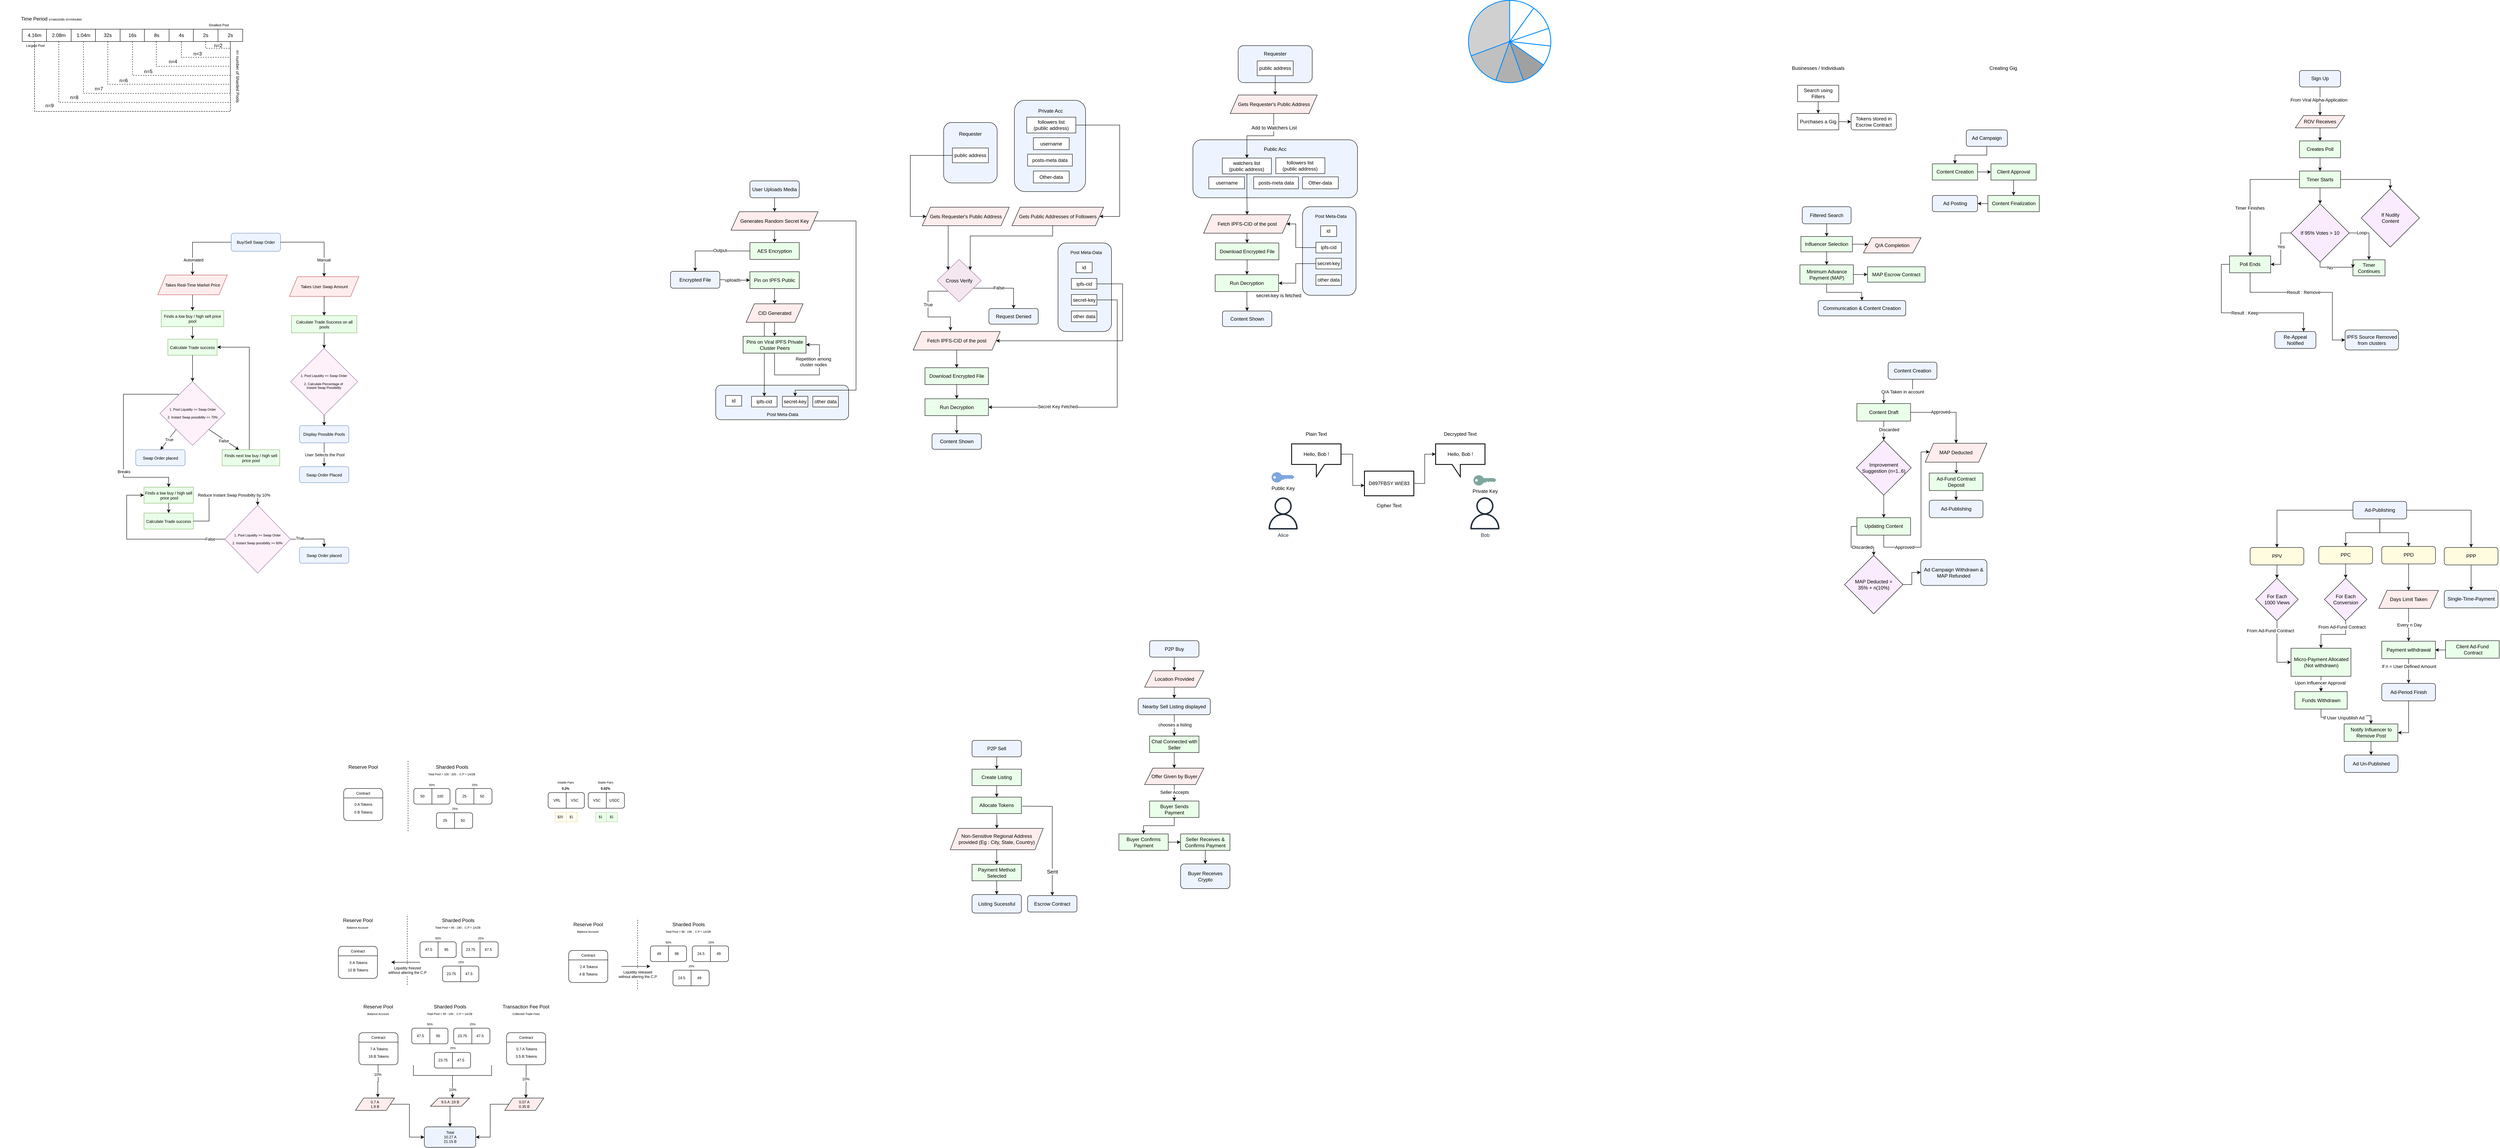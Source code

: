 <mxfile version="16.5.1" type="device"><diagram id="J2kwJdKi-ulCL18LsPcU" name="Page-1"><mxGraphModel dx="1720" dy="1085" grid="1" gridSize="10" guides="1" tooltips="1" connect="1" arrows="1" fold="1" page="1" pageScale="1" pageWidth="10000" pageHeight="10000" math="0" shadow="0"><root><mxCell id="0"/><mxCell id="1" parent="0"/><mxCell id="_b_0L1M0DhmUhy5jPqJh-88" value="" style="rounded=1;whiteSpace=wrap;html=1;fillColor=#EDF4FF;fontStyle=1" parent="1" vertex="1"><mxGeometry x="3210" y="270" width="180" height="90" as="geometry"/></mxCell><mxCell id="_b_0L1M0DhmUhy5jPqJh-44" value="" style="rounded=1;whiteSpace=wrap;html=1;fillColor=#EDF4FF;fontStyle=1" parent="1" vertex="1"><mxGeometry x="2494" y="457" width="130" height="147" as="geometry"/></mxCell><mxCell id="_b_0L1M0DhmUhy5jPqJh-45" value="" style="rounded=1;whiteSpace=wrap;html=1;fillColor=#EDF4FF;" parent="1" vertex="1"><mxGeometry x="2666" y="403" width="173" height="222" as="geometry"/></mxCell><mxCell id="_b_0L1M0DhmUhy5jPqJh-27" value="" style="rounded=1;whiteSpace=wrap;html=1;fillColor=#EDF4FF;" parent="1" vertex="1"><mxGeometry x="1940" y="1096" width="323" height="84" as="geometry"/></mxCell><mxCell id="_b_0L1M0DhmUhy5jPqJh-24" style="edgeStyle=elbowEdgeStyle;rounded=0;orthogonalLoop=1;jettySize=auto;html=1;" parent="1" source="_b_0L1M0DhmUhy5jPqJh-16" target="_b_0L1M0DhmUhy5jPqJh-31" edge="1"><mxGeometry relative="1" as="geometry"><mxPoint x="1970.429" y="1170" as="targetPoint"/></mxGeometry></mxCell><mxCell id="p6wsTPxF0RV3t22LhQW4-65" value="4.16m" style="text;html=1;strokeColor=default;fillColor=default;align=center;verticalAlign=middle;whiteSpace=wrap;rounded=0;" parent="1" vertex="1"><mxGeometry x="254" y="230" width="60" height="30" as="geometry"/></mxCell><mxCell id="p6wsTPxF0RV3t22LhQW4-66" value="2.08m" style="text;html=1;strokeColor=default;fillColor=default;align=center;verticalAlign=middle;whiteSpace=wrap;rounded=0;" parent="1" vertex="1"><mxGeometry x="313" y="230" width="60" height="30" as="geometry"/></mxCell><mxCell id="p6wsTPxF0RV3t22LhQW4-67" value="1.04m" style="text;html=1;strokeColor=default;fillColor=default;align=center;verticalAlign=middle;whiteSpace=wrap;rounded=0;" parent="1" vertex="1"><mxGeometry x="373" y="230" width="60" height="30" as="geometry"/></mxCell><mxCell id="p6wsTPxF0RV3t22LhQW4-68" value="32s" style="text;html=1;strokeColor=default;fillColor=default;align=center;verticalAlign=middle;whiteSpace=wrap;rounded=0;" parent="1" vertex="1"><mxGeometry x="432" y="230" width="60" height="30" as="geometry"/></mxCell><mxCell id="p6wsTPxF0RV3t22LhQW4-69" value="16s" style="text;html=1;strokeColor=default;fillColor=default;align=center;verticalAlign=middle;whiteSpace=wrap;rounded=0;" parent="1" vertex="1"><mxGeometry x="492" y="230" width="60" height="30" as="geometry"/></mxCell><mxCell id="p6wsTPxF0RV3t22LhQW4-70" value="8s" style="text;html=1;strokeColor=default;fillColor=default;align=center;verticalAlign=middle;whiteSpace=wrap;rounded=0;" parent="1" vertex="1"><mxGeometry x="551" y="230" width="60" height="30" as="geometry"/></mxCell><mxCell id="p6wsTPxF0RV3t22LhQW4-71" value="4s" style="text;html=1;align=center;verticalAlign=middle;whiteSpace=wrap;rounded=0;fillColor=default;strokeColor=default;" parent="1" vertex="1"><mxGeometry x="611" y="230" width="60" height="30" as="geometry"/></mxCell><mxCell id="p6wsTPxF0RV3t22LhQW4-72" value="2s" style="text;html=1;strokeColor=default;fillColor=default;align=center;verticalAlign=middle;whiteSpace=wrap;rounded=0;" parent="1" vertex="1"><mxGeometry x="670" y="230" width="60" height="30" as="geometry"/></mxCell><mxCell id="p6wsTPxF0RV3t22LhQW4-73" value="2s" style="text;html=1;strokeColor=default;fillColor=default;align=center;verticalAlign=middle;whiteSpace=wrap;rounded=0;" parent="1" vertex="1"><mxGeometry x="730" y="230" width="60" height="30" as="geometry"/></mxCell><mxCell id="p6wsTPxF0RV3t22LhQW4-78" value="Time Period&amp;nbsp;&lt;font style=&quot;font-size: 8px&quot;&gt;s=seconds m=minutes&lt;/font&gt;" style="text;html=1;strokeColor=none;fillColor=none;align=center;verticalAlign=middle;whiteSpace=wrap;rounded=0;" parent="1" vertex="1"><mxGeometry x="200" y="190" width="250" height="30" as="geometry"/></mxCell><mxCell id="p6wsTPxF0RV3t22LhQW4-98" value="n= number of Sharded Pools" style="text;html=1;strokeColor=none;fillColor=none;align=center;verticalAlign=middle;whiteSpace=wrap;rounded=0;rotation=90;fontSize=10;" parent="1" vertex="1"><mxGeometry x="688" y="330" width="180" height="30" as="geometry"/></mxCell><mxCell id="p6wsTPxF0RV3t22LhQW4-101" value="Largest Pool" style="text;html=1;strokeColor=none;fillColor=none;align=center;verticalAlign=middle;whiteSpace=wrap;rounded=0;fontSize=8;rotation=0;" parent="1" vertex="1"><mxGeometry x="256" y="255.0" width="60" height="30" as="geometry"/></mxCell><mxCell id="p6wsTPxF0RV3t22LhQW4-102" value="Smallest Pool" style="text;html=1;strokeColor=none;fillColor=none;align=center;verticalAlign=middle;whiteSpace=wrap;rounded=0;fontSize=8;rotation=0;" parent="1" vertex="1"><mxGeometry x="702" y="205" width="60" height="30" as="geometry"/></mxCell><mxCell id="p6wsTPxF0RV3t22LhQW4-105" value="" style="group;strokeColor=default;dashed=1;container=0;" parent="1" vertex="1" connectable="0"><mxGeometry x="284" y="260" width="476" height="170" as="geometry"/></mxCell><mxCell id="p6wsTPxF0RV3t22LhQW4-93" style="edgeStyle=orthogonalEdgeStyle;rounded=0;sketch=0;orthogonalLoop=1;jettySize=auto;html=1;entryX=0.5;entryY=1;entryDx=0;entryDy=0;shadow=0;endArrow=none;endFill=0;dashed=1;" parent="1" source="p6wsTPxF0RV3t22LhQW4-65" target="p6wsTPxF0RV3t22LhQW4-73" edge="1"><mxGeometry relative="1" as="geometry"><Array as="points"><mxPoint x="284" y="430"/><mxPoint x="760" y="430"/></Array></mxGeometry></mxCell><mxCell id="p6wsTPxF0RV3t22LhQW4-92" style="edgeStyle=orthogonalEdgeStyle;rounded=0;sketch=0;orthogonalLoop=1;jettySize=auto;html=1;entryX=0.5;entryY=1;entryDx=0;entryDy=0;shadow=0;endArrow=none;endFill=0;dashed=1;" parent="1" source="p6wsTPxF0RV3t22LhQW4-66" target="p6wsTPxF0RV3t22LhQW4-73" edge="1"><mxGeometry relative="1" as="geometry"><Array as="points"><mxPoint x="343" y="408.065"/><mxPoint x="760" y="408.065"/></Array></mxGeometry></mxCell><mxCell id="p6wsTPxF0RV3t22LhQW4-91" style="edgeStyle=orthogonalEdgeStyle;rounded=0;sketch=0;orthogonalLoop=1;jettySize=auto;html=1;entryX=0.5;entryY=1;entryDx=0;entryDy=0;shadow=0;endArrow=none;endFill=0;dashed=1;" parent="1" source="p6wsTPxF0RV3t22LhQW4-67" target="p6wsTPxF0RV3t22LhQW4-73" edge="1"><mxGeometry relative="1" as="geometry"><Array as="points"><mxPoint x="403" y="386.129"/><mxPoint x="760" y="386.129"/></Array></mxGeometry></mxCell><mxCell id="p6wsTPxF0RV3t22LhQW4-89" style="edgeStyle=orthogonalEdgeStyle;rounded=0;orthogonalLoop=1;jettySize=auto;html=1;endArrow=none;endFill=0;shadow=0;sketch=0;entryX=0.5;entryY=1;entryDx=0;entryDy=0;dashed=1;" parent="1" source="p6wsTPxF0RV3t22LhQW4-68" target="p6wsTPxF0RV3t22LhQW4-73" edge="1"><mxGeometry relative="1" as="geometry"><mxPoint x="760" y="221.613" as="targetPoint"/><Array as="points"><mxPoint x="462" y="363.962"/><mxPoint x="760" y="363.962"/></Array></mxGeometry></mxCell><mxCell id="p6wsTPxF0RV3t22LhQW4-86" style="edgeStyle=orthogonalEdgeStyle;rounded=0;orthogonalLoop=1;jettySize=auto;html=1;endArrow=none;endFill=0;shadow=0;sketch=0;entryX=0.5;entryY=1;entryDx=0;entryDy=0;dashed=1;" parent="1" source="p6wsTPxF0RV3t22LhQW4-69" target="p6wsTPxF0RV3t22LhQW4-73" edge="1"><mxGeometry relative="1" as="geometry"><mxPoint x="760" y="221.613" as="targetPoint"/><Array as="points"><mxPoint x="522" y="342.385"/><mxPoint x="760" y="342.385"/></Array></mxGeometry></mxCell><mxCell id="p6wsTPxF0RV3t22LhQW4-83" style="edgeStyle=orthogonalEdgeStyle;rounded=0;orthogonalLoop=1;jettySize=auto;html=1;entryX=0.5;entryY=1;entryDx=0;entryDy=0;endArrow=none;endFill=0;shadow=0;sketch=0;dashed=1;" parent="1" source="p6wsTPxF0RV3t22LhQW4-70" target="p6wsTPxF0RV3t22LhQW4-73" edge="1"><mxGeometry relative="1" as="geometry"><Array as="points"><mxPoint x="580" y="320.323"/><mxPoint x="760" y="320.323"/></Array></mxGeometry></mxCell><mxCell id="p6wsTPxF0RV3t22LhQW4-79" style="edgeStyle=orthogonalEdgeStyle;rounded=0;orthogonalLoop=1;jettySize=auto;html=1;entryX=0.5;entryY=1;entryDx=0;entryDy=0;endArrow=none;endFill=0;dashed=1;" parent="1" source="p6wsTPxF0RV3t22LhQW4-73" target="p6wsTPxF0RV3t22LhQW4-72" edge="1"><mxGeometry relative="1" as="geometry"><Array as="points"><mxPoint x="760" y="276.452"/><mxPoint x="700" y="276.452"/></Array></mxGeometry></mxCell><mxCell id="p6wsTPxF0RV3t22LhQW4-81" style="edgeStyle=orthogonalEdgeStyle;rounded=0;orthogonalLoop=1;jettySize=auto;html=1;entryX=0.5;entryY=1;entryDx=0;entryDy=0;endArrow=none;endFill=0;shadow=0;sketch=0;dashed=1;" parent="1" source="p6wsTPxF0RV3t22LhQW4-73" target="p6wsTPxF0RV3t22LhQW4-71" edge="1"><mxGeometry relative="1" as="geometry"><Array as="points"><mxPoint x="760" y="298.387"/><mxPoint x="641" y="298.387"/></Array></mxGeometry></mxCell><mxCell id="p6wsTPxF0RV3t22LhQW4-80" value="n=2" style="text;html=1;align=center;verticalAlign=middle;resizable=0;points=[];autosize=1;strokeColor=none;fillColor=none;" parent="1" vertex="1"><mxGeometry x="710" y="260" width="40" height="20" as="geometry"/></mxCell><mxCell id="p6wsTPxF0RV3t22LhQW4-82" value="n=3" style="text;html=1;align=center;verticalAlign=middle;resizable=0;points=[];autosize=1;strokeColor=none;fillColor=none;" parent="1" vertex="1"><mxGeometry x="660" y="279.614" width="40" height="20" as="geometry"/></mxCell><mxCell id="p6wsTPxF0RV3t22LhQW4-84" value="n=4" style="text;html=1;align=center;verticalAlign=middle;resizable=0;points=[];autosize=1;strokeColor=none;fillColor=none;" parent="1" vertex="1"><mxGeometry x="600" y="299.232" width="40" height="20" as="geometry"/></mxCell><mxCell id="p6wsTPxF0RV3t22LhQW4-87" value="n=5" style="text;html=1;align=center;verticalAlign=middle;resizable=0;points=[];autosize=1;strokeColor=none;fillColor=none;" parent="1" vertex="1"><mxGeometry x="540" y="323.191" width="40" height="20" as="geometry"/></mxCell><mxCell id="p6wsTPxF0RV3t22LhQW4-94" value="n=7" style="text;html=1;align=center;verticalAlign=middle;resizable=0;points=[];autosize=1;strokeColor=none;fillColor=none;" parent="1" vertex="1"><mxGeometry x="420" y="364.617" width="40" height="20" as="geometry"/></mxCell><mxCell id="p6wsTPxF0RV3t22LhQW4-95" value="n=6" style="text;html=1;align=center;verticalAlign=middle;resizable=0;points=[];autosize=1;strokeColor=none;fillColor=none;" parent="1" vertex="1"><mxGeometry x="480" y="345.001" width="40" height="20" as="geometry"/></mxCell><mxCell id="p6wsTPxF0RV3t22LhQW4-96" value="n=8" style="text;html=1;align=center;verticalAlign=middle;resizable=0;points=[];autosize=1;strokeColor=none;fillColor=none;" parent="1" vertex="1"><mxGeometry x="360" y="385.536" width="40" height="20" as="geometry"/></mxCell><mxCell id="p6wsTPxF0RV3t22LhQW4-97" value="n=9" style="text;html=1;align=center;verticalAlign=middle;resizable=0;points=[];autosize=1;strokeColor=none;fillColor=none;" parent="1" vertex="1"><mxGeometry x="300" y="406.336" width="40" height="20" as="geometry"/></mxCell><mxCell id="_b_0L1M0DhmUhy5jPqJh-1" value="User Uploads Media" style="rounded=1;whiteSpace=wrap;html=1;fillColor=#EDF4FF;" parent="1" vertex="1"><mxGeometry x="2023" y="599" width="120" height="41" as="geometry"/></mxCell><mxCell id="_b_0L1M0DhmUhy5jPqJh-4" value="Generates Random Secret Key" style="shape=parallelogram;perimeter=parallelogramPerimeter;whiteSpace=wrap;html=1;fixedSize=1;rounded=0;fillColor=#FFEDED;" parent="1" vertex="1"><mxGeometry x="1977.25" y="674" width="211.5" height="45" as="geometry"/></mxCell><mxCell id="_b_0L1M0DhmUhy5jPqJh-5" value="" style="edgeStyle=orthogonalEdgeStyle;rounded=0;orthogonalLoop=1;jettySize=auto;html=1;" parent="1" source="_b_0L1M0DhmUhy5jPqJh-1" target="_b_0L1M0DhmUhy5jPqJh-4" edge="1"><mxGeometry relative="1" as="geometry"/></mxCell><mxCell id="_b_0L1M0DhmUhy5jPqJh-7" value="AES Encryption" style="rounded=0;whiteSpace=wrap;html=1;fillColor=#EAFFE9;" parent="1" vertex="1"><mxGeometry x="2023" y="749" width="120" height="41" as="geometry"/></mxCell><mxCell id="_b_0L1M0DhmUhy5jPqJh-8" value="" style="edgeStyle=orthogonalEdgeStyle;rounded=0;orthogonalLoop=1;jettySize=auto;html=1;" parent="1" source="_b_0L1M0DhmUhy5jPqJh-4" target="_b_0L1M0DhmUhy5jPqJh-7" edge="1"><mxGeometry relative="1" as="geometry"/></mxCell><mxCell id="_b_0L1M0DhmUhy5jPqJh-12" value="Encrypted File" style="rounded=1;whiteSpace=wrap;html=1;fillColor=#EDF4FF;" parent="1" vertex="1"><mxGeometry x="1830" y="819" width="120" height="41" as="geometry"/></mxCell><mxCell id="_b_0L1M0DhmUhy5jPqJh-11" value="" style="edgeStyle=orthogonalEdgeStyle;rounded=0;orthogonalLoop=1;jettySize=auto;html=1;entryX=0.5;entryY=0;entryDx=0;entryDy=0;" parent="1" source="_b_0L1M0DhmUhy5jPqJh-7" target="_b_0L1M0DhmUhy5jPqJh-12" edge="1"><mxGeometry relative="1" as="geometry"><mxPoint x="1942" y="825" as="targetPoint"/></mxGeometry></mxCell><mxCell id="_b_0L1M0DhmUhy5jPqJh-13" value="Output" style="edgeLabel;html=1;align=center;verticalAlign=middle;resizable=0;points=[];" parent="_b_0L1M0DhmUhy5jPqJh-11" vertex="1" connectable="0"><mxGeometry x="-0.202" y="-2" relative="1" as="geometry"><mxPoint as="offset"/></mxGeometry></mxCell><mxCell id="_b_0L1M0DhmUhy5jPqJh-14" value="Pin on IPFS Public" style="rounded=0;whiteSpace=wrap;html=1;fillColor=#EAFFE9;" parent="1" vertex="1"><mxGeometry x="2023" y="820" width="120" height="41" as="geometry"/></mxCell><mxCell id="_b_0L1M0DhmUhy5jPqJh-23" style="edgeStyle=orthogonalEdgeStyle;rounded=0;orthogonalLoop=1;jettySize=auto;html=1;entryX=0;entryY=0.5;entryDx=0;entryDy=0;exitX=1;exitY=0.5;exitDx=0;exitDy=0;" parent="1" source="_b_0L1M0DhmUhy5jPqJh-12" target="_b_0L1M0DhmUhy5jPqJh-14" edge="1"><mxGeometry relative="1" as="geometry"/></mxCell><mxCell id="_b_0L1M0DhmUhy5jPqJh-37" value="uploads" style="edgeLabel;html=1;align=center;verticalAlign=middle;resizable=0;points=[];" parent="_b_0L1M0DhmUhy5jPqJh-23" vertex="1" connectable="0"><mxGeometry x="-0.354" relative="1" as="geometry"><mxPoint x="7" as="offset"/></mxGeometry></mxCell><mxCell id="_b_0L1M0DhmUhy5jPqJh-16" value="CID Generated" style="shape=parallelogram;perimeter=parallelogramPerimeter;whiteSpace=wrap;html=1;fixedSize=1;rounded=0;fillColor=#FFEDED;" parent="1" vertex="1"><mxGeometry x="2013.75" y="898" width="138.5" height="45" as="geometry"/></mxCell><mxCell id="_b_0L1M0DhmUhy5jPqJh-21" value="" style="edgeStyle=orthogonalEdgeStyle;rounded=0;orthogonalLoop=1;jettySize=auto;html=1;" parent="1" source="_b_0L1M0DhmUhy5jPqJh-14" target="_b_0L1M0DhmUhy5jPqJh-16" edge="1"><mxGeometry relative="1" as="geometry"/></mxCell><mxCell id="_b_0L1M0DhmUhy5jPqJh-18" style="edgeStyle=orthogonalEdgeStyle;rounded=0;orthogonalLoop=1;jettySize=auto;html=1;exitX=0.5;exitY=1;exitDx=0;exitDy=0;entryX=1;entryY=0.5;entryDx=0;entryDy=0;" parent="1" source="_b_0L1M0DhmUhy5jPqJh-17" target="_b_0L1M0DhmUhy5jPqJh-17" edge="1"><mxGeometry relative="1" as="geometry"><mxPoint x="2174" y="998" as="targetPoint"/><mxPoint x="2082" y="1052.0" as="sourcePoint"/><Array as="points"><mxPoint x="2083" y="1071"/><mxPoint x="2192" y="1071"/><mxPoint x="2192" y="998"/></Array></mxGeometry></mxCell><mxCell id="_b_0L1M0DhmUhy5jPqJh-19" value="Repetition among &lt;br&gt;cluster nodes" style="edgeLabel;html=1;align=center;verticalAlign=middle;resizable=0;points=[];" parent="_b_0L1M0DhmUhy5jPqJh-18" vertex="1" connectable="0"><mxGeometry x="-0.186" y="2" relative="1" as="geometry"><mxPoint x="38" y="-30" as="offset"/></mxGeometry></mxCell><mxCell id="_b_0L1M0DhmUhy5jPqJh-17" value="Pins on Viral IPFS Private Cluster Peers" style="rounded=0;whiteSpace=wrap;html=1;fillColor=#EAFFE9;" parent="1" vertex="1"><mxGeometry x="2006.5" y="977" width="153" height="41" as="geometry"/></mxCell><mxCell id="_b_0L1M0DhmUhy5jPqJh-22" value="" style="edgeStyle=orthogonalEdgeStyle;rounded=0;orthogonalLoop=1;jettySize=auto;html=1;" parent="1" source="_b_0L1M0DhmUhy5jPqJh-16" target="_b_0L1M0DhmUhy5jPqJh-17" edge="1"><mxGeometry relative="1" as="geometry"/></mxCell><mxCell id="_b_0L1M0DhmUhy5jPqJh-28" value="Post Meta-Data" style="edgeLabel;html=1;align=center;verticalAlign=middle;resizable=0;points=[];labelBackgroundColor=none;" parent="1" vertex="1" connectable="0"><mxGeometry x="2101.5" y="1167" as="geometry"/></mxCell><mxCell id="_b_0L1M0DhmUhy5jPqJh-29" value="id" style="rounded=0;whiteSpace=wrap;html=1;" parent="1" vertex="1"><mxGeometry x="1964" y="1121" width="39" height="26" as="geometry"/></mxCell><mxCell id="_b_0L1M0DhmUhy5jPqJh-30" value="secret-key" style="rounded=0;whiteSpace=wrap;html=1;" parent="1" vertex="1"><mxGeometry x="2102" y="1123" width="62" height="26" as="geometry"/></mxCell><mxCell id="_b_0L1M0DhmUhy5jPqJh-25" style="rounded=0;orthogonalLoop=1;jettySize=auto;html=1;entryX=0.5;entryY=0;entryDx=0;entryDy=0;edgeStyle=orthogonalEdgeStyle;" parent="1" source="_b_0L1M0DhmUhy5jPqJh-4" target="_b_0L1M0DhmUhy5jPqJh-30" edge="1"><mxGeometry relative="1" as="geometry"><mxPoint x="2238" y="1176" as="targetPoint"/><Array as="points"><mxPoint x="2281" y="697"/><mxPoint x="2281" y="1108"/><mxPoint x="2133" y="1108"/></Array></mxGeometry></mxCell><mxCell id="_b_0L1M0DhmUhy5jPqJh-31" value="ipfs-cid" style="rounded=0;whiteSpace=wrap;html=1;" parent="1" vertex="1"><mxGeometry x="2027" y="1123" width="62" height="26" as="geometry"/></mxCell><mxCell id="_b_0L1M0DhmUhy5jPqJh-32" value="other data" style="rounded=0;whiteSpace=wrap;html=1;" parent="1" vertex="1"><mxGeometry x="2176" y="1123" width="62" height="26" as="geometry"/></mxCell><mxCell id="_b_0L1M0DhmUhy5jPqJh-58" value="" style="edgeStyle=orthogonalEdgeStyle;rounded=0;orthogonalLoop=1;jettySize=auto;html=1;entryX=0;entryY=0;entryDx=0;entryDy=0;" parent="1" source="_b_0L1M0DhmUhy5jPqJh-42" target="_b_0L1M0DhmUhy5jPqJh-57" edge="1"><mxGeometry relative="1" as="geometry"><Array as="points"><mxPoint x="2505" y="756"/><mxPoint x="2505" y="756"/></Array></mxGeometry></mxCell><mxCell id="_b_0L1M0DhmUhy5jPqJh-42" value="Gets Requester's Public Address" style="shape=parallelogram;perimeter=parallelogramPerimeter;whiteSpace=wrap;html=1;fixedSize=1;rounded=0;fillColor=#FFEDED;" parent="1" vertex="1"><mxGeometry x="2442" y="663" width="211.5" height="45" as="geometry"/></mxCell><mxCell id="_b_0L1M0DhmUhy5jPqJh-60" style="edgeStyle=orthogonalEdgeStyle;rounded=0;orthogonalLoop=1;jettySize=auto;html=1;entryX=1;entryY=0;entryDx=0;entryDy=0;" parent="1" source="_b_0L1M0DhmUhy5jPqJh-43" target="_b_0L1M0DhmUhy5jPqJh-57" edge="1"><mxGeometry relative="1" as="geometry"><Array as="points"><mxPoint x="2759" y="733"/><mxPoint x="2559" y="733"/></Array></mxGeometry></mxCell><mxCell id="_b_0L1M0DhmUhy5jPqJh-43" value="Gets Public Addresses of Followers" style="shape=parallelogram;perimeter=parallelogramPerimeter;whiteSpace=wrap;html=1;fixedSize=1;rounded=0;fillColor=#FFEDED;" parent="1" vertex="1"><mxGeometry x="2660" y="663" width="223" height="45" as="geometry"/></mxCell><mxCell id="_b_0L1M0DhmUhy5jPqJh-50" style="edgeStyle=orthogonalEdgeStyle;rounded=0;orthogonalLoop=1;jettySize=auto;html=1;exitX=0;exitY=0.5;exitDx=0;exitDy=0;entryX=0;entryY=0.5;entryDx=0;entryDy=0;" parent="1" source="_b_0L1M0DhmUhy5jPqJh-46" target="_b_0L1M0DhmUhy5jPqJh-42" edge="1"><mxGeometry relative="1" as="geometry"><Array as="points"><mxPoint x="2413" y="537"/><mxPoint x="2413" y="686"/></Array></mxGeometry></mxCell><mxCell id="_b_0L1M0DhmUhy5jPqJh-52" style="edgeStyle=orthogonalEdgeStyle;rounded=0;orthogonalLoop=1;jettySize=auto;html=1;entryX=1;entryY=0.5;entryDx=0;entryDy=0;exitX=1;exitY=0.5;exitDx=0;exitDy=0;" parent="1" source="_b_0L1M0DhmUhy5jPqJh-47" target="_b_0L1M0DhmUhy5jPqJh-43" edge="1"><mxGeometry relative="1" as="geometry"><mxPoint x="2873" y="438" as="sourcePoint"/><mxPoint x="2752.637" y="782.5" as="targetPoint"/><Array as="points"><mxPoint x="2922" y="463"/><mxPoint x="2922" y="685"/></Array></mxGeometry></mxCell><mxCell id="_b_0L1M0DhmUhy5jPqJh-61" style="rounded=0;orthogonalLoop=1;jettySize=auto;html=1;exitX=1;exitY=1;exitDx=0;exitDy=0;entryX=0.5;entryY=0;entryDx=0;entryDy=0;edgeStyle=orthogonalEdgeStyle;" parent="1" source="_b_0L1M0DhmUhy5jPqJh-57" target="_b_0L1M0DhmUhy5jPqJh-62" edge="1"><mxGeometry relative="1" as="geometry"><mxPoint x="2720" y="890" as="targetPoint"/><Array as="points"><mxPoint x="2664" y="860"/></Array></mxGeometry></mxCell><mxCell id="_b_0L1M0DhmUhy5jPqJh-63" value="False" style="edgeLabel;html=1;align=center;verticalAlign=middle;resizable=0;points=[];" parent="_b_0L1M0DhmUhy5jPqJh-61" vertex="1" connectable="0"><mxGeometry x="-0.062" y="1" relative="1" as="geometry"><mxPoint as="offset"/></mxGeometry></mxCell><mxCell id="_b_0L1M0DhmUhy5jPqJh-64" value="True" style="edgeStyle=orthogonalEdgeStyle;rounded=0;orthogonalLoop=1;jettySize=auto;html=1;entryX=0.428;entryY=-0.053;entryDx=0;entryDy=0;entryPerimeter=0;exitX=0;exitY=1;exitDx=0;exitDy=0;" parent="1" source="_b_0L1M0DhmUhy5jPqJh-57" target="_b_0L1M0DhmUhy5jPqJh-77" edge="1"><mxGeometry x="-0.181" relative="1" as="geometry"><mxPoint x="2455" y="979" as="targetPoint"/><Array as="points"><mxPoint x="2456" y="867"/><mxPoint x="2456" y="930"/><mxPoint x="2511" y="930"/></Array><mxPoint as="offset"/></mxGeometry></mxCell><mxCell id="_b_0L1M0DhmUhy5jPqJh-57" value="Cross Verify" style="rhombus;whiteSpace=wrap;html=1;fillColor=#F4E7EF;rounded=0;strokeColor=#9673a6;" parent="1" vertex="1"><mxGeometry x="2478" y="790" width="107.43" height="103" as="geometry"/></mxCell><mxCell id="_b_0L1M0DhmUhy5jPqJh-62" value="Request Denied" style="rounded=1;whiteSpace=wrap;html=1;labelBackgroundColor=none;fillColor=#EDF4FF;" parent="1" vertex="1"><mxGeometry x="2604" y="909.5" width="120" height="38" as="geometry"/></mxCell><mxCell id="_b_0L1M0DhmUhy5jPqJh-65" value="" style="rounded=1;whiteSpace=wrap;html=1;fillColor=#EDF4FF;" parent="1" vertex="1"><mxGeometry x="2772" y="750" width="130" height="215.5" as="geometry"/></mxCell><mxCell id="_b_0L1M0DhmUhy5jPqJh-66" value="Post Meta-Data" style="edgeLabel;html=1;align=center;verticalAlign=middle;resizable=0;points=[];labelBackgroundColor=none;" parent="1" vertex="1" connectable="0"><mxGeometry x="2849" y="769.5" as="geometry"><mxPoint x="-9" y="3" as="offset"/></mxGeometry></mxCell><mxCell id="_b_0L1M0DhmUhy5jPqJh-67" value="id" style="rounded=0;whiteSpace=wrap;html=1;" parent="1" vertex="1"><mxGeometry x="2816" y="796.5" width="39" height="26" as="geometry"/></mxCell><mxCell id="_b_0L1M0DhmUhy5jPqJh-83" style="edgeStyle=orthogonalEdgeStyle;rounded=0;orthogonalLoop=1;jettySize=auto;html=1;entryX=1;entryY=0.5;entryDx=0;entryDy=0;" parent="1" source="_b_0L1M0DhmUhy5jPqJh-68" target="_b_0L1M0DhmUhy5jPqJh-81" edge="1"><mxGeometry relative="1" as="geometry"><Array as="points"><mxPoint x="2916" y="889"/><mxPoint x="2916" y="1150"/></Array></mxGeometry></mxCell><mxCell id="_b_0L1M0DhmUhy5jPqJh-84" value="Secret Key Fetched" style="edgeLabel;html=1;align=center;verticalAlign=middle;resizable=0;points=[];" parent="_b_0L1M0DhmUhy5jPqJh-83" vertex="1" connectable="0"><mxGeometry x="0.461" y="-2" relative="1" as="geometry"><mxPoint as="offset"/></mxGeometry></mxCell><mxCell id="_b_0L1M0DhmUhy5jPqJh-68" value="secret-key" style="rounded=0;whiteSpace=wrap;html=1;" parent="1" vertex="1"><mxGeometry x="2804.5" y="875.5" width="62" height="26" as="geometry"/></mxCell><mxCell id="_b_0L1M0DhmUhy5jPqJh-78" style="edgeStyle=orthogonalEdgeStyle;rounded=0;orthogonalLoop=1;jettySize=auto;html=1;entryX=1;entryY=0.5;entryDx=0;entryDy=0;" parent="1" source="_b_0L1M0DhmUhy5jPqJh-69" target="_b_0L1M0DhmUhy5jPqJh-77" edge="1"><mxGeometry relative="1" as="geometry"><mxPoint x="2598" y="1054" as="targetPoint"/><Array as="points"><mxPoint x="2929" y="850"/><mxPoint x="2929" y="988"/></Array></mxGeometry></mxCell><mxCell id="_b_0L1M0DhmUhy5jPqJh-69" value="ipfs-cid" style="rounded=0;whiteSpace=wrap;html=1;" parent="1" vertex="1"><mxGeometry x="2804.5" y="836.5" width="62" height="26" as="geometry"/></mxCell><mxCell id="_b_0L1M0DhmUhy5jPqJh-70" value="other data" style="rounded=0;whiteSpace=wrap;html=1;" parent="1" vertex="1"><mxGeometry x="2804.5" y="915.5" width="62" height="26" as="geometry"/></mxCell><mxCell id="_b_0L1M0DhmUhy5jPqJh-80" value="" style="edgeStyle=orthogonalEdgeStyle;rounded=0;orthogonalLoop=1;jettySize=auto;html=1;" parent="1" source="_b_0L1M0DhmUhy5jPqJh-77" target="_b_0L1M0DhmUhy5jPqJh-79" edge="1"><mxGeometry relative="1" as="geometry"/></mxCell><mxCell id="_b_0L1M0DhmUhy5jPqJh-77" value="Fetch IPFS-CID of the post" style="shape=parallelogram;perimeter=parallelogramPerimeter;whiteSpace=wrap;html=1;fixedSize=1;rounded=0;fillColor=#FFEDED;" parent="1" vertex="1"><mxGeometry x="2420" y="965.5" width="211.5" height="45" as="geometry"/></mxCell><mxCell id="_b_0L1M0DhmUhy5jPqJh-82" value="" style="edgeStyle=orthogonalEdgeStyle;rounded=0;orthogonalLoop=1;jettySize=auto;html=1;" parent="1" source="_b_0L1M0DhmUhy5jPqJh-79" target="_b_0L1M0DhmUhy5jPqJh-81" edge="1"><mxGeometry relative="1" as="geometry"/></mxCell><mxCell id="_b_0L1M0DhmUhy5jPqJh-79" value="Download Encrypted File" style="rounded=0;whiteSpace=wrap;html=1;fillColor=#EAFFE9;" parent="1" vertex="1"><mxGeometry x="2448.62" y="1053.5" width="154.25" height="41" as="geometry"/></mxCell><mxCell id="_b_0L1M0DhmUhy5jPqJh-86" value="" style="edgeStyle=orthogonalEdgeStyle;rounded=0;orthogonalLoop=1;jettySize=auto;html=1;" parent="1" source="_b_0L1M0DhmUhy5jPqJh-81" target="_b_0L1M0DhmUhy5jPqJh-85" edge="1"><mxGeometry relative="1" as="geometry"/></mxCell><mxCell id="_b_0L1M0DhmUhy5jPqJh-81" value="Run Decryption" style="rounded=0;whiteSpace=wrap;html=1;fillColor=#EAFFE9;" parent="1" vertex="1"><mxGeometry x="2448.62" y="1129" width="154.25" height="41" as="geometry"/></mxCell><mxCell id="_b_0L1M0DhmUhy5jPqJh-85" value="Content Shown" style="rounded=1;whiteSpace=wrap;html=1;labelBackgroundColor=none;fillColor=#EDF4FF;" parent="1" vertex="1"><mxGeometry x="2465.75" y="1214" width="120" height="38" as="geometry"/></mxCell><mxCell id="_b_0L1M0DhmUhy5jPqJh-46" value="public address" style="rounded=0;whiteSpace=wrap;html=1;" parent="1" vertex="1"><mxGeometry x="2515.25" y="519" width="87.5" height="36" as="geometry"/></mxCell><mxCell id="_b_0L1M0DhmUhy5jPqJh-47" value="followers list&lt;br&gt;(public address)" style="rounded=0;whiteSpace=wrap;html=1;" parent="1" vertex="1"><mxGeometry x="2696" y="444" width="119.37" height="38.5" as="geometry"/></mxCell><mxCell id="_b_0L1M0DhmUhy5jPqJh-48" value="Requester" style="text;html=1;strokeColor=none;fillColor=none;align=center;verticalAlign=middle;whiteSpace=wrap;rounded=0;labelBackgroundColor=none;" parent="1" vertex="1"><mxGeometry x="2529" y="470" width="60" height="30" as="geometry"/></mxCell><mxCell id="_b_0L1M0DhmUhy5jPqJh-49" value="Private Acc" style="text;html=1;strokeColor=none;fillColor=none;align=center;verticalAlign=middle;whiteSpace=wrap;rounded=0;labelBackgroundColor=none;" parent="1" vertex="1"><mxGeometry x="2698.09" y="414" width="111.5" height="30" as="geometry"/></mxCell><mxCell id="_b_0L1M0DhmUhy5jPqJh-54" value="username" style="rounded=0;whiteSpace=wrap;html=1;" parent="1" vertex="1"><mxGeometry x="2712.19" y="494" width="87" height="29" as="geometry"/></mxCell><mxCell id="_b_0L1M0DhmUhy5jPqJh-55" value="posts-meta data" style="rounded=0;whiteSpace=wrap;html=1;" parent="1" vertex="1"><mxGeometry x="2698.09" y="534" width="108.81" height="29" as="geometry"/></mxCell><mxCell id="_b_0L1M0DhmUhy5jPqJh-56" value="Other-data" style="rounded=0;whiteSpace=wrap;html=1;" parent="1" vertex="1"><mxGeometry x="2712.19" y="575" width="87" height="29" as="geometry"/></mxCell><mxCell id="_b_0L1M0DhmUhy5jPqJh-89" value="" style="rounded=1;whiteSpace=wrap;html=1;fillColor=#EDF4FF;" parent="1" vertex="1"><mxGeometry x="3100" y="499" width="400" height="141" as="geometry"/></mxCell><mxCell id="_b_0L1M0DhmUhy5jPqJh-126" style="edgeStyle=orthogonalEdgeStyle;rounded=0;orthogonalLoop=1;jettySize=auto;html=1;entryX=0.5;entryY=1;entryDx=0;entryDy=0;fontFamily=Helvetica;fontSize=12;fontColor=default;endArrow=none;endFill=0;startArrow=classic;startFill=1;" parent="1" source="_b_0L1M0DhmUhy5jPqJh-91" target="_b_0L1M0DhmUhy5jPqJh-117" edge="1"><mxGeometry relative="1" as="geometry"><Array as="points"><mxPoint x="3300" y="380"/><mxPoint x="3300" y="380"/></Array></mxGeometry></mxCell><mxCell id="_b_0L1M0DhmUhy5jPqJh-127" style="edgeStyle=orthogonalEdgeStyle;rounded=0;orthogonalLoop=1;jettySize=auto;html=1;fontFamily=Helvetica;fontSize=12;fontColor=default;startArrow=none;startFill=0;endArrow=classic;endFill=1;" parent="1" source="_b_0L1M0DhmUhy5jPqJh-91" target="_b_0L1M0DhmUhy5jPqJh-124" edge="1"><mxGeometry relative="1" as="geometry"/></mxCell><mxCell id="_b_0L1M0DhmUhy5jPqJh-128" value="Add to Watchers List" style="edgeLabel;html=1;align=center;verticalAlign=middle;resizable=0;points=[];fontSize=12;fontFamily=Helvetica;fontColor=default;" parent="_b_0L1M0DhmUhy5jPqJh-127" vertex="1" connectable="0"><mxGeometry x="-0.533" y="1" relative="1" as="geometry"><mxPoint x="-1" y="-6" as="offset"/></mxGeometry></mxCell><mxCell id="_b_0L1M0DhmUhy5jPqJh-91" value="Gets Requester's Public Address" style="shape=parallelogram;perimeter=parallelogramPerimeter;whiteSpace=wrap;html=1;fixedSize=1;rounded=0;fillColor=#FFEDED;" parent="1" vertex="1"><mxGeometry x="3190.69" y="390" width="211.5" height="45" as="geometry"/></mxCell><mxCell id="_b_0L1M0DhmUhy5jPqJh-101" value="" style="rounded=1;whiteSpace=wrap;html=1;fillColor=#EDF4FF;" parent="1" vertex="1"><mxGeometry x="3366.46" y="661.75" width="130" height="215.5" as="geometry"/></mxCell><mxCell id="_b_0L1M0DhmUhy5jPqJh-102" value="Post Meta-Data" style="edgeLabel;html=1;align=center;verticalAlign=middle;resizable=0;points=[];labelBackgroundColor=none;" parent="1" vertex="1" connectable="0"><mxGeometry x="3443.46" y="681.25" as="geometry"><mxPoint x="-9" y="3" as="offset"/></mxGeometry></mxCell><mxCell id="_b_0L1M0DhmUhy5jPqJh-103" value="id" style="rounded=0;whiteSpace=wrap;html=1;" parent="1" vertex="1"><mxGeometry x="3410.46" y="708.25" width="39" height="26" as="geometry"/></mxCell><mxCell id="_b_0L1M0DhmUhy5jPqJh-132" style="edgeStyle=orthogonalEdgeStyle;rounded=0;orthogonalLoop=1;jettySize=auto;html=1;entryX=1;entryY=0.5;entryDx=0;entryDy=0;fontFamily=Helvetica;fontSize=12;fontColor=default;startArrow=none;startFill=0;endArrow=classic;endFill=1;" parent="1" source="_b_0L1M0DhmUhy5jPqJh-106" target="_b_0L1M0DhmUhy5jPqJh-115" edge="1"><mxGeometry relative="1" as="geometry"><Array as="points"><mxPoint x="3350" y="800"/><mxPoint x="3350" y="848"/></Array></mxGeometry></mxCell><mxCell id="_b_0L1M0DhmUhy5jPqJh-133" value="secret-key is fetched" style="edgeLabel;html=1;align=center;verticalAlign=middle;resizable=0;points=[];fontSize=12;fontFamily=Helvetica;fontColor=default;" parent="_b_0L1M0DhmUhy5jPqJh-132" vertex="1" connectable="0"><mxGeometry x="0.415" relative="1" as="geometry"><mxPoint x="-41" y="30" as="offset"/></mxGeometry></mxCell><mxCell id="_b_0L1M0DhmUhy5jPqJh-106" value="secret-key" style="rounded=0;whiteSpace=wrap;html=1;" parent="1" vertex="1"><mxGeometry x="3398.96" y="787.25" width="62" height="26" as="geometry"/></mxCell><mxCell id="_b_0L1M0DhmUhy5jPqJh-131" style="edgeStyle=orthogonalEdgeStyle;rounded=0;orthogonalLoop=1;jettySize=auto;html=1;entryX=1;entryY=0.5;entryDx=0;entryDy=0;fontFamily=Helvetica;fontSize=12;fontColor=default;startArrow=none;startFill=0;endArrow=classic;endFill=1;" parent="1" source="_b_0L1M0DhmUhy5jPqJh-108" target="_b_0L1M0DhmUhy5jPqJh-111" edge="1"><mxGeometry relative="1" as="geometry"><Array as="points"><mxPoint x="3368" y="761"/><mxPoint x="3350" y="761"/><mxPoint x="3350" y="723"/></Array></mxGeometry></mxCell><mxCell id="_b_0L1M0DhmUhy5jPqJh-108" value="ipfs-cid" style="rounded=0;whiteSpace=wrap;html=1;" parent="1" vertex="1"><mxGeometry x="3398.96" y="748.25" width="62" height="26" as="geometry"/></mxCell><mxCell id="_b_0L1M0DhmUhy5jPqJh-109" value="other data" style="rounded=0;whiteSpace=wrap;html=1;" parent="1" vertex="1"><mxGeometry x="3398.96" y="827.25" width="62" height="26" as="geometry"/></mxCell><mxCell id="_b_0L1M0DhmUhy5jPqJh-110" value="" style="edgeStyle=orthogonalEdgeStyle;rounded=0;orthogonalLoop=1;jettySize=auto;html=1;" parent="1" target="_b_0L1M0DhmUhy5jPqJh-113" edge="1"><mxGeometry relative="1" as="geometry"><mxPoint x="3231.167" y="725" as="sourcePoint"/></mxGeometry></mxCell><mxCell id="_b_0L1M0DhmUhy5jPqJh-111" value="Fetch IPFS-CID of the post" style="shape=parallelogram;perimeter=parallelogramPerimeter;whiteSpace=wrap;html=1;fixedSize=1;rounded=0;fillColor=#FFEDED;" parent="1" vertex="1"><mxGeometry x="3126" y="681.25" width="211.5" height="45" as="geometry"/></mxCell><mxCell id="_b_0L1M0DhmUhy5jPqJh-112" value="" style="edgeStyle=orthogonalEdgeStyle;rounded=0;orthogonalLoop=1;jettySize=auto;html=1;" parent="1" source="_b_0L1M0DhmUhy5jPqJh-113" target="_b_0L1M0DhmUhy5jPqJh-115" edge="1"><mxGeometry relative="1" as="geometry"/></mxCell><mxCell id="_b_0L1M0DhmUhy5jPqJh-113" value="Download Encrypted File" style="rounded=0;whiteSpace=wrap;html=1;fillColor=#EAFFE9;" parent="1" vertex="1"><mxGeometry x="3154.62" y="750" width="154.25" height="41" as="geometry"/></mxCell><mxCell id="_b_0L1M0DhmUhy5jPqJh-114" value="" style="edgeStyle=orthogonalEdgeStyle;rounded=0;orthogonalLoop=1;jettySize=auto;html=1;" parent="1" source="_b_0L1M0DhmUhy5jPqJh-115" target="_b_0L1M0DhmUhy5jPqJh-116" edge="1"><mxGeometry relative="1" as="geometry"/></mxCell><mxCell id="_b_0L1M0DhmUhy5jPqJh-115" value="Run Decryption" style="rounded=0;whiteSpace=wrap;html=1;fillColor=#EAFFE9;" parent="1" vertex="1"><mxGeometry x="3154.02" y="827.25" width="154.25" height="41" as="geometry"/></mxCell><mxCell id="_b_0L1M0DhmUhy5jPqJh-116" value="Content Shown" style="rounded=1;whiteSpace=wrap;html=1;labelBackgroundColor=none;fillColor=#EDF4FF;" parent="1" vertex="1"><mxGeometry x="3171.75" y="915.5" width="120" height="38" as="geometry"/></mxCell><mxCell id="_b_0L1M0DhmUhy5jPqJh-118" value="followers list&lt;br&gt;(public address)" style="rounded=0;whiteSpace=wrap;html=1;" parent="1" vertex="1"><mxGeometry x="3301.46" y="542.75" width="119.37" height="38.5" as="geometry"/></mxCell><mxCell id="_b_0L1M0DhmUhy5jPqJh-120" value="Public Acc" style="text;html=1;strokeColor=none;fillColor=none;align=center;verticalAlign=middle;whiteSpace=wrap;rounded=0;labelBackgroundColor=none;" parent="1" vertex="1"><mxGeometry x="3244.25" y="507" width="111.5" height="30" as="geometry"/></mxCell><mxCell id="_b_0L1M0DhmUhy5jPqJh-121" value="username" style="rounded=0;whiteSpace=wrap;html=1;" parent="1" vertex="1"><mxGeometry x="3138.62" y="589.25" width="87" height="29" as="geometry"/></mxCell><mxCell id="_b_0L1M0DhmUhy5jPqJh-122" value="posts-meta data" style="rounded=0;whiteSpace=wrap;html=1;" parent="1" vertex="1"><mxGeometry x="3247.65" y="589.25" width="108.81" height="29" as="geometry"/></mxCell><mxCell id="_b_0L1M0DhmUhy5jPqJh-123" value="Other-data" style="rounded=0;whiteSpace=wrap;html=1;" parent="1" vertex="1"><mxGeometry x="3366.46" y="589.25" width="87" height="29" as="geometry"/></mxCell><mxCell id="_b_0L1M0DhmUhy5jPqJh-129" style="edgeStyle=orthogonalEdgeStyle;rounded=0;orthogonalLoop=1;jettySize=auto;html=1;entryX=0.5;entryY=0;entryDx=0;entryDy=0;fontFamily=Helvetica;fontSize=12;fontColor=default;startArrow=none;startFill=0;endArrow=classic;endFill=1;" parent="1" source="_b_0L1M0DhmUhy5jPqJh-124" target="_b_0L1M0DhmUhy5jPqJh-111" edge="1"><mxGeometry relative="1" as="geometry"/></mxCell><mxCell id="_b_0L1M0DhmUhy5jPqJh-124" value="watchers list&lt;br&gt;(public address)" style="rounded=0;whiteSpace=wrap;html=1;" parent="1" vertex="1"><mxGeometry x="3171.46" y="543.5" width="119.37" height="38.5" as="geometry"/></mxCell><mxCell id="_b_0L1M0DhmUhy5jPqJh-117" value="public address" style="rounded=0;whiteSpace=wrap;html=1;" parent="1" vertex="1"><mxGeometry x="3256.25" y="307.19" width="87.5" height="36" as="geometry"/></mxCell><mxCell id="_b_0L1M0DhmUhy5jPqJh-119" value="Requester" style="text;html=1;strokeColor=none;fillColor=none;align=center;verticalAlign=middle;whiteSpace=wrap;rounded=0;labelBackgroundColor=none;" parent="1" vertex="1"><mxGeometry x="3270" y="274.61" width="60" height="30" as="geometry"/></mxCell><mxCell id="_b_0L1M0DhmUhy5jPqJh-130" style="edgeStyle=orthogonalEdgeStyle;rounded=0;orthogonalLoop=1;jettySize=auto;html=1;exitX=0.5;exitY=1;exitDx=0;exitDy=0;fontFamily=Helvetica;fontSize=12;fontColor=default;startArrow=none;startFill=0;endArrow=classic;endFill=1;" parent="1" edge="1"><mxGeometry relative="1" as="geometry"><mxPoint x="3169.05" y="618.25" as="sourcePoint"/><mxPoint x="3169.05" y="618.25" as="targetPoint"/></mxGeometry></mxCell><mxCell id="_b_0L1M0DhmUhy5jPqJh-183" value="" style="endArrow=none;html=1;rounded=0;fontFamily=Helvetica;fontSize=12;fontColor=default;dashed=1;startArrow=none;" parent="1" source="_b_0L1M0DhmUhy5jPqJh-209" edge="1"><mxGeometry width="50" height="50" relative="1" as="geometry"><mxPoint x="1190" y="2554.5" as="sourcePoint"/><mxPoint x="1190" y="2383.5" as="targetPoint"/></mxGeometry></mxCell><mxCell id="_b_0L1M0DhmUhy5jPqJh-184" value="Reserve Pool" style="text;html=1;strokeColor=none;fillColor=none;align=center;verticalAlign=middle;whiteSpace=wrap;rounded=0;container=0;" parent="1" vertex="1"><mxGeometry x="987" y="2383" width="166" height="30" as="geometry"/></mxCell><mxCell id="_b_0L1M0DhmUhy5jPqJh-185" value="Sharded Pools" style="text;html=1;strokeColor=none;fillColor=none;align=center;verticalAlign=middle;whiteSpace=wrap;rounded=0;container=0;" parent="1" vertex="1"><mxGeometry x="1256" y="2383" width="116" height="30" as="geometry"/></mxCell><mxCell id="_b_0L1M0DhmUhy5jPqJh-186" value="Total Pool = 95 : 190 ;&amp;nbsp; C.P = 1A/2B&amp;nbsp;" style="text;html=1;strokeColor=none;fillColor=none;align=center;verticalAlign=middle;whiteSpace=wrap;rounded=0;fontSize=7;container=0;" parent="1" vertex="1"><mxGeometry x="1253" y="2401" width="122" height="30" as="geometry"/></mxCell><mxCell id="_b_0L1M0DhmUhy5jPqJh-187" value="50%" style="text;html=1;strokeColor=none;fillColor=none;align=center;verticalAlign=middle;whiteSpace=wrap;rounded=0;fontSize=7;container=0;" parent="1" vertex="1"><mxGeometry x="1207" y="2427" width="116" height="30" as="geometry"/></mxCell><mxCell id="_b_0L1M0DhmUhy5jPqJh-188" value="25%" style="text;html=1;strokeColor=none;fillColor=none;align=center;verticalAlign=middle;whiteSpace=wrap;rounded=0;fontSize=7;container=0;" parent="1" vertex="1"><mxGeometry x="1311" y="2427" width="116" height="30" as="geometry"/></mxCell><mxCell id="_b_0L1M0DhmUhy5jPqJh-189" value="25%" style="text;html=1;strokeColor=none;fillColor=none;align=center;verticalAlign=middle;whiteSpace=wrap;rounded=0;fontSize=7;container=0;" parent="1" vertex="1"><mxGeometry x="1263" y="2485" width="116" height="30" as="geometry"/></mxCell><mxCell id="_b_0L1M0DhmUhy5jPqJh-190" value="Contract" style="swimlane;rounded=1;fontSize=9;fontStyle=0;container=0;" parent="1" vertex="1"><mxGeometry x="1022.5" y="2461" width="95" height="78" as="geometry"><mxRectangle x="992.5" y="2193" width="98" height="23" as="alternateBounds"/></mxGeometry></mxCell><mxCell id="_b_0L1M0DhmUhy5jPqJh-191" value="5 A Tokens" style="text;html=1;align=center;verticalAlign=middle;resizable=0;points=[];autosize=1;strokeColor=none;fillColor=none;fontSize=9;container=0;" parent="_b_0L1M0DhmUhy5jPqJh-190" vertex="1"><mxGeometry x="18" y="29.5" width="60" height="20" as="geometry"/></mxCell><mxCell id="_b_0L1M0DhmUhy5jPqJh-192" value="10 B Tokens" style="text;html=1;align=center;verticalAlign=middle;resizable=0;points=[];autosize=1;strokeColor=none;fillColor=none;fontSize=9;container=0;" parent="_b_0L1M0DhmUhy5jPqJh-190" vertex="1"><mxGeometry x="17.5" y="48" width="60" height="20" as="geometry"/></mxCell><mxCell id="_b_0L1M0DhmUhy5jPqJh-206" style="edgeStyle=orthogonalEdgeStyle;rounded=0;orthogonalLoop=1;jettySize=auto;html=1;fontSize=9;" parent="1" edge="1"><mxGeometry relative="1" as="geometry"><mxPoint x="1151" y="2499.7" as="targetPoint"/><mxPoint x="1221" y="2499.7" as="sourcePoint"/></mxGeometry></mxCell><mxCell id="_b_0L1M0DhmUhy5jPqJh-193" value="" style="rounded=1;whiteSpace=wrap;html=1;container=0;" parent="1" vertex="1"><mxGeometry x="1221" y="2450" width="88" height="38" as="geometry"/></mxCell><mxCell id="_b_0L1M0DhmUhy5jPqJh-194" value="" style="endArrow=none;html=1;rounded=0;fontSize=7;entryX=0.5;entryY=0;entryDx=0;entryDy=0;exitX=0.5;exitY=1;exitDx=0;exitDy=0;" parent="1" source="_b_0L1M0DhmUhy5jPqJh-193" target="_b_0L1M0DhmUhy5jPqJh-193" edge="1"><mxGeometry width="50" height="50" relative="1" as="geometry"><mxPoint x="1148" y="2547" as="sourcePoint"/><mxPoint x="1198" y="2497" as="targetPoint"/></mxGeometry></mxCell><mxCell id="_b_0L1M0DhmUhy5jPqJh-195" value="47.5" style="text;html=1;strokeColor=none;fillColor=none;align=center;verticalAlign=middle;whiteSpace=wrap;rounded=0;fontSize=9;container=0;" parent="1" vertex="1"><mxGeometry x="1212" y="2454" width="60" height="30" as="geometry"/></mxCell><mxCell id="_b_0L1M0DhmUhy5jPqJh-196" value="95" style="text;html=1;strokeColor=none;fillColor=none;align=center;verticalAlign=middle;whiteSpace=wrap;rounded=0;fontSize=9;container=0;" parent="1" vertex="1"><mxGeometry x="1255" y="2454" width="60" height="30" as="geometry"/></mxCell><mxCell id="_b_0L1M0DhmUhy5jPqJh-197" value="" style="rounded=1;whiteSpace=wrap;html=1;container=0;" parent="1" vertex="1"><mxGeometry x="1323" y="2450" width="88" height="38" as="geometry"/></mxCell><mxCell id="_b_0L1M0DhmUhy5jPqJh-198" value="" style="endArrow=none;html=1;rounded=0;fontSize=7;entryX=0.5;entryY=0;entryDx=0;entryDy=0;exitX=0.5;exitY=1;exitDx=0;exitDy=0;" parent="1" source="_b_0L1M0DhmUhy5jPqJh-197" target="_b_0L1M0DhmUhy5jPqJh-197" edge="1"><mxGeometry width="50" height="50" relative="1" as="geometry"><mxPoint x="1250" y="2547" as="sourcePoint"/><mxPoint x="1300" y="2497" as="targetPoint"/></mxGeometry></mxCell><mxCell id="_b_0L1M0DhmUhy5jPqJh-199" value="23.75" style="text;html=1;strokeColor=none;fillColor=none;align=center;verticalAlign=middle;whiteSpace=wrap;rounded=0;fontSize=9;container=0;" parent="1" vertex="1"><mxGeometry x="1314" y="2454" width="60" height="30" as="geometry"/></mxCell><mxCell id="_b_0L1M0DhmUhy5jPqJh-200" value="47.5" style="text;html=1;strokeColor=none;fillColor=none;align=center;verticalAlign=middle;whiteSpace=wrap;rounded=0;fontSize=9;container=0;" parent="1" vertex="1"><mxGeometry x="1357" y="2454" width="60" height="30" as="geometry"/></mxCell><mxCell id="_b_0L1M0DhmUhy5jPqJh-201" value="" style="rounded=1;whiteSpace=wrap;html=1;container=0;" parent="1" vertex="1"><mxGeometry x="1276" y="2509" width="88" height="38" as="geometry"/></mxCell><mxCell id="_b_0L1M0DhmUhy5jPqJh-202" value="" style="endArrow=none;html=1;rounded=0;fontSize=7;entryX=0.5;entryY=0;entryDx=0;entryDy=0;exitX=0.5;exitY=1;exitDx=0;exitDy=0;" parent="1" source="_b_0L1M0DhmUhy5jPqJh-201" target="_b_0L1M0DhmUhy5jPqJh-201" edge="1"><mxGeometry width="50" height="50" relative="1" as="geometry"><mxPoint x="1203" y="2606" as="sourcePoint"/><mxPoint x="1253" y="2556" as="targetPoint"/></mxGeometry></mxCell><mxCell id="_b_0L1M0DhmUhy5jPqJh-203" value="23.75" style="text;html=1;strokeColor=none;fillColor=none;align=center;verticalAlign=middle;whiteSpace=wrap;rounded=0;fontSize=9;container=0;" parent="1" vertex="1"><mxGeometry x="1267" y="2513" width="60" height="30" as="geometry"/></mxCell><mxCell id="_b_0L1M0DhmUhy5jPqJh-204" value="47.5" style="text;html=1;strokeColor=none;fillColor=none;align=center;verticalAlign=middle;whiteSpace=wrap;rounded=0;fontSize=9;container=0;" parent="1" vertex="1"><mxGeometry x="1310" y="2513" width="60" height="30" as="geometry"/></mxCell><mxCell id="_b_0L1M0DhmUhy5jPqJh-209" value="Liquidity freezed&lt;br&gt;without altering the C.P" style="text;html=1;align=center;verticalAlign=middle;resizable=0;points=[];autosize=1;strokeColor=none;fillColor=none;fontSize=9;" parent="1" vertex="1"><mxGeometry x="1135" y="2504" width="110" height="30" as="geometry"/></mxCell><mxCell id="_b_0L1M0DhmUhy5jPqJh-210" value="" style="endArrow=none;html=1;rounded=0;fontFamily=Helvetica;fontSize=12;fontColor=default;dashed=1;" parent="1" target="_b_0L1M0DhmUhy5jPqJh-209" edge="1"><mxGeometry width="50" height="50" relative="1" as="geometry"><mxPoint x="1190" y="2554.5" as="sourcePoint"/><mxPoint x="1190" y="2383.5" as="targetPoint"/></mxGeometry></mxCell><mxCell id="_b_0L1M0DhmUhy5jPqJh-211" value="Balance Account&amp;nbsp;" style="text;html=1;strokeColor=none;fillColor=none;align=center;verticalAlign=middle;whiteSpace=wrap;rounded=0;fontSize=7;container=0;" parent="1" vertex="1"><mxGeometry x="1009" y="2401" width="122" height="30" as="geometry"/></mxCell><mxCell id="_b_0L1M0DhmUhy5jPqJh-213" value="Reserve Pool" style="text;html=1;strokeColor=none;fillColor=none;align=center;verticalAlign=middle;whiteSpace=wrap;rounded=0;container=0;" parent="1" vertex="1"><mxGeometry x="1058" y="2593" width="123" height="30" as="geometry"/></mxCell><mxCell id="_b_0L1M0DhmUhy5jPqJh-214" value="Sharded Pools" style="text;html=1;strokeColor=none;fillColor=none;align=center;verticalAlign=middle;whiteSpace=wrap;rounded=0;container=0;" parent="1" vertex="1"><mxGeometry x="1236" y="2593" width="116" height="30" as="geometry"/></mxCell><mxCell id="_b_0L1M0DhmUhy5jPqJh-215" value="Total Pool = 95 : 190 ;&amp;nbsp; C.P = 1A/2B&amp;nbsp;" style="text;html=1;strokeColor=none;fillColor=none;align=center;verticalAlign=middle;whiteSpace=wrap;rounded=0;fontSize=7;container=0;" parent="1" vertex="1"><mxGeometry x="1233" y="2611" width="122" height="30" as="geometry"/></mxCell><mxCell id="_b_0L1M0DhmUhy5jPqJh-216" value="50%" style="text;html=1;strokeColor=none;fillColor=none;align=center;verticalAlign=middle;whiteSpace=wrap;rounded=0;fontSize=7;container=0;" parent="1" vertex="1"><mxGeometry x="1187" y="2636" width="116" height="30" as="geometry"/></mxCell><mxCell id="_b_0L1M0DhmUhy5jPqJh-217" value="25%" style="text;html=1;strokeColor=none;fillColor=none;align=center;verticalAlign=middle;whiteSpace=wrap;rounded=0;fontSize=7;container=0;" parent="1" vertex="1"><mxGeometry x="1291" y="2636" width="116" height="30" as="geometry"/></mxCell><mxCell id="_b_0L1M0DhmUhy5jPqJh-218" value="25%" style="text;html=1;strokeColor=none;fillColor=none;align=center;verticalAlign=middle;whiteSpace=wrap;rounded=0;fontSize=7;container=0;" parent="1" vertex="1"><mxGeometry x="1243" y="2694" width="116" height="30" as="geometry"/></mxCell><mxCell id="_b_0L1M0DhmUhy5jPqJh-242" style="edgeStyle=orthogonalEdgeStyle;rounded=0;orthogonalLoop=1;jettySize=auto;html=1;fontSize=9;entryX=0.574;entryY=-0.052;entryDx=0;entryDy=0;entryPerimeter=0;" parent="1" target="_b_0L1M0DhmUhy5jPqJh-264" edge="1"><mxGeometry relative="1" as="geometry"><mxPoint x="1119.14" y="2827.42" as="targetPoint"/><mxPoint x="1119" y="2749" as="sourcePoint"/><Array as="points"/></mxGeometry></mxCell><mxCell id="_b_0L1M0DhmUhy5jPqJh-245" value="10%" style="edgeLabel;html=1;align=center;verticalAlign=middle;resizable=0;points=[];fontSize=9;" parent="_b_0L1M0DhmUhy5jPqJh-242" vertex="1" connectable="0"><mxGeometry x="-0.413" y="-2" relative="1" as="geometry"><mxPoint as="offset"/></mxGeometry></mxCell><mxCell id="_b_0L1M0DhmUhy5jPqJh-219" value="Contract" style="swimlane;rounded=1;fontSize=9;fontStyle=0;container=0;" parent="1" vertex="1"><mxGeometry x="1072.5" y="2671" width="95" height="78" as="geometry"><mxRectangle x="992.5" y="2193" width="98" height="23" as="alternateBounds"/></mxGeometry></mxCell><mxCell id="_b_0L1M0DhmUhy5jPqJh-220" value="7 A Tokens" style="text;html=1;align=center;verticalAlign=middle;resizable=0;points=[];autosize=1;strokeColor=none;fillColor=none;fontSize=9;container=0;" parent="_b_0L1M0DhmUhy5jPqJh-219" vertex="1"><mxGeometry x="18" y="29.5" width="60" height="20" as="geometry"/></mxCell><mxCell id="_b_0L1M0DhmUhy5jPqJh-221" value="18 B Tokens" style="text;html=1;align=center;verticalAlign=middle;resizable=0;points=[];autosize=1;strokeColor=none;fillColor=none;fontSize=9;container=0;" parent="_b_0L1M0DhmUhy5jPqJh-219" vertex="1"><mxGeometry x="17.5" y="48" width="60" height="20" as="geometry"/></mxCell><mxCell id="_b_0L1M0DhmUhy5jPqJh-223" value="" style="rounded=1;whiteSpace=wrap;html=1;container=0;" parent="1" vertex="1"><mxGeometry x="1201" y="2660" width="88" height="38" as="geometry"/></mxCell><mxCell id="_b_0L1M0DhmUhy5jPqJh-224" value="" style="endArrow=none;html=1;rounded=0;fontSize=7;entryX=0.5;entryY=0;entryDx=0;entryDy=0;exitX=0.5;exitY=1;exitDx=0;exitDy=0;" parent="1" source="_b_0L1M0DhmUhy5jPqJh-223" target="_b_0L1M0DhmUhy5jPqJh-223" edge="1"><mxGeometry width="50" height="50" relative="1" as="geometry"><mxPoint x="1128" y="2757" as="sourcePoint"/><mxPoint x="1178" y="2707" as="targetPoint"/></mxGeometry></mxCell><mxCell id="_b_0L1M0DhmUhy5jPqJh-225" value="47.5" style="text;html=1;strokeColor=none;fillColor=none;align=center;verticalAlign=middle;whiteSpace=wrap;rounded=0;fontSize=9;container=0;" parent="1" vertex="1"><mxGeometry x="1192" y="2664" width="60" height="30" as="geometry"/></mxCell><mxCell id="_b_0L1M0DhmUhy5jPqJh-226" value="95" style="text;html=1;strokeColor=none;fillColor=none;align=center;verticalAlign=middle;whiteSpace=wrap;rounded=0;fontSize=9;container=0;" parent="1" vertex="1"><mxGeometry x="1235" y="2664" width="60" height="30" as="geometry"/></mxCell><mxCell id="_b_0L1M0DhmUhy5jPqJh-227" value="" style="rounded=1;whiteSpace=wrap;html=1;container=0;" parent="1" vertex="1"><mxGeometry x="1303" y="2660" width="88" height="38" as="geometry"/></mxCell><mxCell id="_b_0L1M0DhmUhy5jPqJh-228" value="" style="endArrow=none;html=1;rounded=0;fontSize=7;entryX=0.5;entryY=0;entryDx=0;entryDy=0;exitX=0.5;exitY=1;exitDx=0;exitDy=0;" parent="1" source="_b_0L1M0DhmUhy5jPqJh-227" target="_b_0L1M0DhmUhy5jPqJh-227" edge="1"><mxGeometry width="50" height="50" relative="1" as="geometry"><mxPoint x="1230" y="2757" as="sourcePoint"/><mxPoint x="1280" y="2707" as="targetPoint"/></mxGeometry></mxCell><mxCell id="_b_0L1M0DhmUhy5jPqJh-229" value="23.75" style="text;html=1;strokeColor=none;fillColor=none;align=center;verticalAlign=middle;whiteSpace=wrap;rounded=0;fontSize=9;container=0;" parent="1" vertex="1"><mxGeometry x="1294" y="2664" width="60" height="30" as="geometry"/></mxCell><mxCell id="_b_0L1M0DhmUhy5jPqJh-230" value="47.5" style="text;html=1;strokeColor=none;fillColor=none;align=center;verticalAlign=middle;whiteSpace=wrap;rounded=0;fontSize=9;container=0;" parent="1" vertex="1"><mxGeometry x="1337" y="2664" width="60" height="30" as="geometry"/></mxCell><mxCell id="_b_0L1M0DhmUhy5jPqJh-231" value="" style="rounded=1;whiteSpace=wrap;html=1;container=0;" parent="1" vertex="1"><mxGeometry x="1256" y="2719" width="88" height="38" as="geometry"/></mxCell><mxCell id="_b_0L1M0DhmUhy5jPqJh-232" value="" style="endArrow=none;html=1;rounded=0;fontSize=7;entryX=0.5;entryY=0;entryDx=0;entryDy=0;exitX=0.5;exitY=1;exitDx=0;exitDy=0;" parent="1" source="_b_0L1M0DhmUhy5jPqJh-231" target="_b_0L1M0DhmUhy5jPqJh-231" edge="1"><mxGeometry width="50" height="50" relative="1" as="geometry"><mxPoint x="1183" y="2816" as="sourcePoint"/><mxPoint x="1233" y="2766" as="targetPoint"/></mxGeometry></mxCell><mxCell id="_b_0L1M0DhmUhy5jPqJh-233" value="23.75" style="text;html=1;strokeColor=none;fillColor=none;align=center;verticalAlign=middle;whiteSpace=wrap;rounded=0;fontSize=9;container=0;" parent="1" vertex="1"><mxGeometry x="1247" y="2723" width="60" height="30" as="geometry"/></mxCell><mxCell id="_b_0L1M0DhmUhy5jPqJh-234" value="47.5" style="text;html=1;strokeColor=none;fillColor=none;align=center;verticalAlign=middle;whiteSpace=wrap;rounded=0;fontSize=9;container=0;" parent="1" vertex="1"><mxGeometry x="1290" y="2723" width="60" height="30" as="geometry"/></mxCell><mxCell id="_b_0L1M0DhmUhy5jPqJh-237" value="Balance Account&amp;nbsp;" style="text;html=1;strokeColor=none;fillColor=none;align=center;verticalAlign=middle;whiteSpace=wrap;rounded=0;fontSize=7;container=0;" parent="1" vertex="1"><mxGeometry x="1059" y="2611" width="122" height="30" as="geometry"/></mxCell><mxCell id="_b_0L1M0DhmUhy5jPqJh-244" style="edgeStyle=orthogonalEdgeStyle;rounded=0;orthogonalLoop=1;jettySize=auto;html=1;fontSize=9;entryX=0.563;entryY=0;entryDx=0;entryDy=0;entryPerimeter=0;" parent="1" source="_b_0L1M0DhmUhy5jPqJh-243" target="_b_0L1M0DhmUhy5jPqJh-263" edge="1"><mxGeometry relative="1" as="geometry"><mxPoint x="1300.46" y="2835.26" as="targetPoint"/></mxGeometry></mxCell><mxCell id="_b_0L1M0DhmUhy5jPqJh-246" value="10%" style="edgeLabel;html=1;align=center;verticalAlign=middle;resizable=0;points=[];fontSize=9;" parent="_b_0L1M0DhmUhy5jPqJh-244" vertex="1" connectable="0"><mxGeometry x="-0.487" y="-1" relative="1" as="geometry"><mxPoint x="1" y="-3" as="offset"/></mxGeometry></mxCell><mxCell id="_b_0L1M0DhmUhy5jPqJh-243" value="" style="strokeWidth=1;html=1;shape=mxgraph.flowchart.annotation_2;align=left;labelPosition=right;pointerEvents=1;rounded=1;fontSize=9;rotation=-90;" parent="1" vertex="1"><mxGeometry x="1275" y="2680" width="50" height="190" as="geometry"/></mxCell><mxCell id="_b_0L1M0DhmUhy5jPqJh-252" value="Transaction Fee Pool" style="text;html=1;strokeColor=none;fillColor=none;align=center;verticalAlign=middle;whiteSpace=wrap;rounded=0;container=0;" parent="1" vertex="1"><mxGeometry x="1417" y="2593" width="123" height="30" as="geometry"/></mxCell><mxCell id="_b_0L1M0DhmUhy5jPqJh-259" value="" style="edgeStyle=orthogonalEdgeStyle;rounded=0;orthogonalLoop=1;jettySize=auto;html=1;fontSize=9;entryX=0.542;entryY=0;entryDx=0;entryDy=0;entryPerimeter=0;" parent="1" source="_b_0L1M0DhmUhy5jPqJh-254" target="_b_0L1M0DhmUhy5jPqJh-265" edge="1"><mxGeometry relative="1" as="geometry"><mxPoint x="1478.512" y="2830" as="targetPoint"/></mxGeometry></mxCell><mxCell id="_b_0L1M0DhmUhy5jPqJh-262" value="10%" style="edgeLabel;html=1;align=center;verticalAlign=middle;resizable=0;points=[];fontSize=9;" parent="_b_0L1M0DhmUhy5jPqJh-259" vertex="1" connectable="0"><mxGeometry x="-0.144" y="-1" relative="1" as="geometry"><mxPoint as="offset"/></mxGeometry></mxCell><mxCell id="_b_0L1M0DhmUhy5jPqJh-254" value="Contract" style="swimlane;rounded=1;fontSize=9;fontStyle=0;container=0;" parent="1" vertex="1"><mxGeometry x="1431.5" y="2671" width="95" height="78" as="geometry"><mxRectangle x="992.5" y="2193" width="98" height="23" as="alternateBounds"/></mxGeometry></mxCell><mxCell id="_b_0L1M0DhmUhy5jPqJh-255" value="0.7 A Tokens" style="text;html=1;align=center;verticalAlign=middle;resizable=0;points=[];autosize=1;strokeColor=none;fillColor=none;fontSize=9;container=0;" parent="_b_0L1M0DhmUhy5jPqJh-254" vertex="1"><mxGeometry x="13" y="29.5" width="70" height="20" as="geometry"/></mxCell><mxCell id="_b_0L1M0DhmUhy5jPqJh-256" value="3.5 B Tokens" style="text;html=1;align=center;verticalAlign=middle;resizable=0;points=[];autosize=1;strokeColor=none;fillColor=none;fontSize=9;container=0;" parent="_b_0L1M0DhmUhy5jPqJh-254" vertex="1"><mxGeometry x="12.5" y="48" width="70" height="20" as="geometry"/></mxCell><mxCell id="_b_0L1M0DhmUhy5jPqJh-257" value="Collected Trade Fees" style="text;html=1;strokeColor=none;fillColor=none;align=center;verticalAlign=middle;whiteSpace=wrap;rounded=0;fontSize=7;container=0;" parent="1" vertex="1"><mxGeometry x="1418" y="2611" width="122" height="30" as="geometry"/></mxCell><mxCell id="_b_0L1M0DhmUhy5jPqJh-269" style="edgeStyle=orthogonalEdgeStyle;rounded=0;orthogonalLoop=1;jettySize=auto;html=1;entryX=0.5;entryY=0;entryDx=0;entryDy=0;fontSize=9;" parent="1" source="_b_0L1M0DhmUhy5jPqJh-263" target="_b_0L1M0DhmUhy5jPqJh-267" edge="1"><mxGeometry relative="1" as="geometry"/></mxCell><mxCell id="_b_0L1M0DhmUhy5jPqJh-263" value="&lt;span style=&quot;&quot;&gt;9.5 A :19 B&lt;/span&gt;" style="shape=parallelogram;perimeter=parallelogramPerimeter;whiteSpace=wrap;html=1;fixedSize=1;rounded=0;labelBackgroundColor=none;fontSize=9;strokeColor=default;strokeWidth=1;fillColor=#FFEDED;" parent="1" vertex="1"><mxGeometry x="1246.5" y="2830" width="95" height="20" as="geometry"/></mxCell><mxCell id="_b_0L1M0DhmUhy5jPqJh-270" style="edgeStyle=orthogonalEdgeStyle;rounded=0;orthogonalLoop=1;jettySize=auto;html=1;entryX=0;entryY=0.5;entryDx=0;entryDy=0;fontSize=9;" parent="1" source="_b_0L1M0DhmUhy5jPqJh-264" target="_b_0L1M0DhmUhy5jPqJh-267" edge="1"><mxGeometry relative="1" as="geometry"/></mxCell><mxCell id="_b_0L1M0DhmUhy5jPqJh-264" value="&lt;span style=&quot;&quot;&gt;0.7 A&lt;/span&gt;&lt;br style=&quot;&quot;&gt;&lt;span style=&quot;&quot;&gt;1.8 B&lt;/span&gt;" style="shape=parallelogram;perimeter=parallelogramPerimeter;whiteSpace=wrap;html=1;fixedSize=1;rounded=0;labelBackgroundColor=none;fontSize=9;strokeColor=default;strokeWidth=1;fillColor=#FFEDED;" parent="1" vertex="1"><mxGeometry x="1064" y="2830" width="95" height="30" as="geometry"/></mxCell><mxCell id="_b_0L1M0DhmUhy5jPqJh-268" style="edgeStyle=orthogonalEdgeStyle;rounded=0;orthogonalLoop=1;jettySize=auto;html=1;entryX=1;entryY=0.5;entryDx=0;entryDy=0;fontSize=9;" parent="1" source="_b_0L1M0DhmUhy5jPqJh-265" target="_b_0L1M0DhmUhy5jPqJh-267" edge="1"><mxGeometry relative="1" as="geometry"/></mxCell><mxCell id="_b_0L1M0DhmUhy5jPqJh-265" value="&lt;span style=&quot;&quot;&gt;0.07 A&lt;/span&gt;&lt;br style=&quot;&quot;&gt;&lt;span style=&quot;&quot;&gt;0.35 B&lt;/span&gt;" style="shape=parallelogram;perimeter=parallelogramPerimeter;whiteSpace=wrap;html=1;fixedSize=1;rounded=0;labelBackgroundColor=none;fontSize=9;strokeColor=default;strokeWidth=1;fillColor=#FFEDED;" parent="1" vertex="1"><mxGeometry x="1427" y="2830" width="95" height="30" as="geometry"/></mxCell><mxCell id="_b_0L1M0DhmUhy5jPqJh-267" value="&lt;span style=&quot;&quot;&gt;Total&lt;/span&gt;&lt;br style=&quot;&quot;&gt;&lt;span style=&quot;&quot;&gt;10.27 A&lt;/span&gt;&lt;br style=&quot;&quot;&gt;&lt;span style=&quot;&quot;&gt;21.15 B&lt;/span&gt;" style="rounded=1;whiteSpace=wrap;html=1;labelBackgroundColor=none;fontSize=9;strokeColor=default;strokeWidth=1;fillColor=#EDF4FF;" parent="1" vertex="1"><mxGeometry x="1231.5" y="2900" width="125" height="50" as="geometry"/></mxCell><mxCell id="_b_0L1M0DhmUhy5jPqJh-271" value="" style="endArrow=none;html=1;rounded=0;fontFamily=Helvetica;fontSize=12;fontColor=default;dashed=1;startArrow=none;" parent="1" source="_b_0L1M0DhmUhy5jPqJh-294" edge="1"><mxGeometry width="50" height="50" relative="1" as="geometry"><mxPoint x="1750" y="2564.5" as="sourcePoint"/><mxPoint x="1750" y="2393.5" as="targetPoint"/></mxGeometry></mxCell><mxCell id="_b_0L1M0DhmUhy5jPqJh-272" value="Reserve Pool" style="text;html=1;strokeColor=none;fillColor=none;align=center;verticalAlign=middle;whiteSpace=wrap;rounded=0;container=0;" parent="1" vertex="1"><mxGeometry x="1547" y="2393" width="166" height="30" as="geometry"/></mxCell><mxCell id="_b_0L1M0DhmUhy5jPqJh-273" value="Sharded Pools" style="text;html=1;strokeColor=none;fillColor=none;align=center;verticalAlign=middle;whiteSpace=wrap;rounded=0;container=0;" parent="1" vertex="1"><mxGeometry x="1816" y="2393" width="116" height="30" as="geometry"/></mxCell><mxCell id="_b_0L1M0DhmUhy5jPqJh-274" value="Total Pool = 98 : 196 ;&amp;nbsp; C.P = 1A/2B&amp;nbsp;" style="text;html=1;strokeColor=none;fillColor=none;align=center;verticalAlign=middle;whiteSpace=wrap;rounded=0;fontSize=7;container=0;" parent="1" vertex="1"><mxGeometry x="1813" y="2411" width="122" height="30" as="geometry"/></mxCell><mxCell id="_b_0L1M0DhmUhy5jPqJh-275" value="50%" style="text;html=1;strokeColor=none;fillColor=none;align=center;verticalAlign=middle;whiteSpace=wrap;rounded=0;fontSize=7;container=0;" parent="1" vertex="1"><mxGeometry x="1767" y="2437" width="116" height="30" as="geometry"/></mxCell><mxCell id="_b_0L1M0DhmUhy5jPqJh-276" value="25%" style="text;html=1;strokeColor=none;fillColor=none;align=center;verticalAlign=middle;whiteSpace=wrap;rounded=0;fontSize=7;container=0;" parent="1" vertex="1"><mxGeometry x="1871" y="2437" width="116" height="30" as="geometry"/></mxCell><mxCell id="_b_0L1M0DhmUhy5jPqJh-277" value="25%" style="text;html=1;strokeColor=none;fillColor=none;align=center;verticalAlign=middle;whiteSpace=wrap;rounded=0;fontSize=7;container=0;" parent="1" vertex="1"><mxGeometry x="1823" y="2495" width="116" height="30" as="geometry"/></mxCell><mxCell id="_b_0L1M0DhmUhy5jPqJh-278" value="Contract" style="swimlane;rounded=1;fontSize=9;fontStyle=0;container=0;" parent="1" vertex="1"><mxGeometry x="1582.5" y="2471" width="95" height="78" as="geometry"><mxRectangle x="992.5" y="2193" width="98" height="23" as="alternateBounds"/></mxGeometry></mxCell><mxCell id="_b_0L1M0DhmUhy5jPqJh-279" value="2 A Tokens" style="text;html=1;align=center;verticalAlign=middle;resizable=0;points=[];autosize=1;strokeColor=none;fillColor=none;fontSize=9;container=0;" parent="_b_0L1M0DhmUhy5jPqJh-278" vertex="1"><mxGeometry x="18" y="29.5" width="60" height="20" as="geometry"/></mxCell><mxCell id="_b_0L1M0DhmUhy5jPqJh-280" value="4 B Tokens" style="text;html=1;align=center;verticalAlign=middle;resizable=0;points=[];autosize=1;strokeColor=none;fillColor=none;fontSize=9;container=0;" parent="_b_0L1M0DhmUhy5jPqJh-278" vertex="1"><mxGeometry x="17.5" y="48" width="60" height="20" as="geometry"/></mxCell><mxCell id="_b_0L1M0DhmUhy5jPqJh-281" style="edgeStyle=orthogonalEdgeStyle;rounded=0;orthogonalLoop=1;jettySize=auto;html=1;fontSize=9;startArrow=classic;startFill=1;endArrow=none;endFill=0;" parent="1" edge="1"><mxGeometry relative="1" as="geometry"><mxPoint x="1711" y="2509.7" as="targetPoint"/><mxPoint x="1781" y="2509.7" as="sourcePoint"/></mxGeometry></mxCell><mxCell id="_b_0L1M0DhmUhy5jPqJh-282" value="" style="rounded=1;whiteSpace=wrap;html=1;container=0;" parent="1" vertex="1"><mxGeometry x="1781" y="2460" width="88" height="38" as="geometry"/></mxCell><mxCell id="_b_0L1M0DhmUhy5jPqJh-283" value="" style="endArrow=none;html=1;rounded=0;fontSize=7;entryX=0.5;entryY=0;entryDx=0;entryDy=0;exitX=0.5;exitY=1;exitDx=0;exitDy=0;" parent="1" source="_b_0L1M0DhmUhy5jPqJh-282" target="_b_0L1M0DhmUhy5jPqJh-282" edge="1"><mxGeometry width="50" height="50" relative="1" as="geometry"><mxPoint x="1708" y="2557" as="sourcePoint"/><mxPoint x="1758" y="2507" as="targetPoint"/></mxGeometry></mxCell><mxCell id="_b_0L1M0DhmUhy5jPqJh-284" value="49" style="text;html=1;strokeColor=none;fillColor=none;align=center;verticalAlign=middle;whiteSpace=wrap;rounded=0;fontSize=9;container=0;" parent="1" vertex="1"><mxGeometry x="1772" y="2464" width="60" height="30" as="geometry"/></mxCell><mxCell id="_b_0L1M0DhmUhy5jPqJh-285" value="98" style="text;html=1;strokeColor=none;fillColor=none;align=center;verticalAlign=middle;whiteSpace=wrap;rounded=0;fontSize=9;container=0;" parent="1" vertex="1"><mxGeometry x="1815" y="2464" width="60" height="30" as="geometry"/></mxCell><mxCell id="_b_0L1M0DhmUhy5jPqJh-286" value="" style="rounded=1;whiteSpace=wrap;html=1;container=0;" parent="1" vertex="1"><mxGeometry x="1883" y="2460" width="88" height="38" as="geometry"/></mxCell><mxCell id="_b_0L1M0DhmUhy5jPqJh-287" value="" style="endArrow=none;html=1;rounded=0;fontSize=7;entryX=0.5;entryY=0;entryDx=0;entryDy=0;exitX=0.5;exitY=1;exitDx=0;exitDy=0;" parent="1" source="_b_0L1M0DhmUhy5jPqJh-286" target="_b_0L1M0DhmUhy5jPqJh-286" edge="1"><mxGeometry width="50" height="50" relative="1" as="geometry"><mxPoint x="1810" y="2557" as="sourcePoint"/><mxPoint x="1860" y="2507" as="targetPoint"/></mxGeometry></mxCell><mxCell id="_b_0L1M0DhmUhy5jPqJh-288" value="24.5" style="text;html=1;strokeColor=none;fillColor=none;align=center;verticalAlign=middle;whiteSpace=wrap;rounded=0;fontSize=9;container=0;" parent="1" vertex="1"><mxGeometry x="1874" y="2464" width="60" height="30" as="geometry"/></mxCell><mxCell id="_b_0L1M0DhmUhy5jPqJh-289" value="49" style="text;html=1;strokeColor=none;fillColor=none;align=center;verticalAlign=middle;whiteSpace=wrap;rounded=0;fontSize=9;container=0;" parent="1" vertex="1"><mxGeometry x="1917" y="2464" width="60" height="30" as="geometry"/></mxCell><mxCell id="_b_0L1M0DhmUhy5jPqJh-290" value="" style="rounded=1;whiteSpace=wrap;html=1;container=0;" parent="1" vertex="1"><mxGeometry x="1836" y="2519" width="88" height="38" as="geometry"/></mxCell><mxCell id="_b_0L1M0DhmUhy5jPqJh-291" value="" style="endArrow=none;html=1;rounded=0;fontSize=7;entryX=0.5;entryY=0;entryDx=0;entryDy=0;exitX=0.5;exitY=1;exitDx=0;exitDy=0;" parent="1" source="_b_0L1M0DhmUhy5jPqJh-290" target="_b_0L1M0DhmUhy5jPqJh-290" edge="1"><mxGeometry width="50" height="50" relative="1" as="geometry"><mxPoint x="1763" y="2616" as="sourcePoint"/><mxPoint x="1813" y="2566" as="targetPoint"/></mxGeometry></mxCell><mxCell id="_b_0L1M0DhmUhy5jPqJh-292" value="24.5" style="text;html=1;strokeColor=none;fillColor=none;align=center;verticalAlign=middle;whiteSpace=wrap;rounded=0;fontSize=9;container=0;" parent="1" vertex="1"><mxGeometry x="1827" y="2523" width="60" height="30" as="geometry"/></mxCell><mxCell id="_b_0L1M0DhmUhy5jPqJh-293" value="49" style="text;html=1;strokeColor=none;fillColor=none;align=center;verticalAlign=middle;whiteSpace=wrap;rounded=0;fontSize=9;container=0;" parent="1" vertex="1"><mxGeometry x="1870" y="2523" width="60" height="30" as="geometry"/></mxCell><mxCell id="_b_0L1M0DhmUhy5jPqJh-294" value="Liquidity released&lt;br&gt;without altering the C.P" style="text;html=1;align=center;verticalAlign=middle;resizable=0;points=[];autosize=1;strokeColor=none;fillColor=none;fontSize=9;" parent="1" vertex="1"><mxGeometry x="1695" y="2514" width="110" height="30" as="geometry"/></mxCell><mxCell id="_b_0L1M0DhmUhy5jPqJh-295" value="" style="endArrow=none;html=1;rounded=0;fontFamily=Helvetica;fontSize=12;fontColor=default;dashed=1;" parent="1" target="_b_0L1M0DhmUhy5jPqJh-294" edge="1"><mxGeometry width="50" height="50" relative="1" as="geometry"><mxPoint x="1750" y="2564.5" as="sourcePoint"/><mxPoint x="1750" y="2393.5" as="targetPoint"/></mxGeometry></mxCell><mxCell id="_b_0L1M0DhmUhy5jPqJh-296" value="Balance Account&amp;nbsp;" style="text;html=1;strokeColor=none;fillColor=none;align=center;verticalAlign=middle;whiteSpace=wrap;rounded=0;fontSize=7;container=0;" parent="1" vertex="1"><mxGeometry x="1569" y="2411" width="122" height="30" as="geometry"/></mxCell><mxCell id="_b_0L1M0DhmUhy5jPqJh-138" value="" style="endArrow=none;html=1;rounded=0;fontFamily=Helvetica;fontSize=12;fontColor=default;dashed=1;" parent="1" edge="1"><mxGeometry width="50" height="50" relative="1" as="geometry"><mxPoint x="1192" y="2181" as="sourcePoint"/><mxPoint x="1192" y="2010" as="targetPoint"/></mxGeometry></mxCell><mxCell id="_b_0L1M0DhmUhy5jPqJh-139" value="Reserve Pool" style="text;html=1;strokeColor=none;fillColor=none;align=center;verticalAlign=middle;whiteSpace=wrap;rounded=0;container=0;" parent="1" vertex="1"><mxGeometry x="1000" y="2010" width="166" height="30" as="geometry"/></mxCell><mxCell id="_b_0L1M0DhmUhy5jPqJh-140" value="Sharded Pools" style="text;html=1;strokeColor=none;fillColor=none;align=center;verticalAlign=middle;whiteSpace=wrap;rounded=0;container=0;" parent="1" vertex="1"><mxGeometry x="1241" y="2010" width="116" height="30" as="geometry"/></mxCell><mxCell id="_b_0L1M0DhmUhy5jPqJh-144" value="Total Pool = 100 : 200 ;&amp;nbsp; C.P = 1A/2B&amp;nbsp;" style="text;html=1;strokeColor=none;fillColor=none;align=center;verticalAlign=middle;whiteSpace=wrap;rounded=0;fontSize=7;container=0;" parent="1" vertex="1"><mxGeometry x="1238" y="2028" width="122" height="30" as="geometry"/></mxCell><mxCell id="_b_0L1M0DhmUhy5jPqJh-165" value="50%" style="text;html=1;strokeColor=none;fillColor=none;align=center;verticalAlign=middle;whiteSpace=wrap;rounded=0;fontSize=7;container=0;" parent="1" vertex="1"><mxGeometry x="1192" y="2054" width="116" height="30" as="geometry"/></mxCell><mxCell id="_b_0L1M0DhmUhy5jPqJh-166" value="25%" style="text;html=1;strokeColor=none;fillColor=none;align=center;verticalAlign=middle;whiteSpace=wrap;rounded=0;fontSize=7;container=0;" parent="1" vertex="1"><mxGeometry x="1296" y="2054" width="116" height="30" as="geometry"/></mxCell><mxCell id="_b_0L1M0DhmUhy5jPqJh-167" value="25%" style="text;html=1;strokeColor=none;fillColor=none;align=center;verticalAlign=middle;whiteSpace=wrap;rounded=0;fontSize=7;container=0;" parent="1" vertex="1"><mxGeometry x="1248" y="2112" width="116" height="30" as="geometry"/></mxCell><mxCell id="_b_0L1M0DhmUhy5jPqJh-169" value="Contract" style="swimlane;rounded=1;fontSize=9;fontStyle=0;container=0;" parent="1" vertex="1"><mxGeometry x="1035.5" y="2077" width="95" height="78" as="geometry"><mxRectangle x="992.5" y="2193" width="98" height="23" as="alternateBounds"/></mxGeometry></mxCell><mxCell id="_b_0L1M0DhmUhy5jPqJh-174" value="0 A Tokens" style="text;html=1;align=center;verticalAlign=middle;resizable=0;points=[];autosize=1;strokeColor=none;fillColor=none;fontSize=9;container=0;" parent="_b_0L1M0DhmUhy5jPqJh-169" vertex="1"><mxGeometry x="21" y="31.5" width="53" height="15" as="geometry"/></mxCell><mxCell id="_b_0L1M0DhmUhy5jPqJh-175" value="0 B Tokens" style="text;html=1;align=center;verticalAlign=middle;resizable=0;points=[];autosize=1;strokeColor=none;fillColor=none;fontSize=9;container=0;" parent="_b_0L1M0DhmUhy5jPqJh-169" vertex="1"><mxGeometry x="20.5" y="50" width="54" height="15" as="geometry"/></mxCell><mxCell id="_b_0L1M0DhmUhy5jPqJh-141" value="" style="rounded=1;whiteSpace=wrap;html=1;container=0;" parent="1" vertex="1"><mxGeometry x="1206" y="2077" width="88" height="38" as="geometry"/></mxCell><mxCell id="_b_0L1M0DhmUhy5jPqJh-145" value="" style="endArrow=none;html=1;rounded=0;fontSize=7;entryX=0.5;entryY=0;entryDx=0;entryDy=0;exitX=0.5;exitY=1;exitDx=0;exitDy=0;" parent="1" source="_b_0L1M0DhmUhy5jPqJh-141" target="_b_0L1M0DhmUhy5jPqJh-141" edge="1"><mxGeometry width="50" height="50" relative="1" as="geometry"><mxPoint x="1133" y="2174" as="sourcePoint"/><mxPoint x="1183" y="2124" as="targetPoint"/></mxGeometry></mxCell><mxCell id="_b_0L1M0DhmUhy5jPqJh-153" value="50" style="text;html=1;strokeColor=none;fillColor=none;align=center;verticalAlign=middle;whiteSpace=wrap;rounded=0;fontSize=9;container=0;" parent="1" vertex="1"><mxGeometry x="1197" y="2081" width="60" height="30" as="geometry"/></mxCell><mxCell id="_b_0L1M0DhmUhy5jPqJh-154" value="100" style="text;html=1;strokeColor=none;fillColor=none;align=center;verticalAlign=middle;whiteSpace=wrap;rounded=0;fontSize=9;container=0;" parent="1" vertex="1"><mxGeometry x="1240" y="2081" width="60" height="30" as="geometry"/></mxCell><mxCell id="_b_0L1M0DhmUhy5jPqJh-156" value="" style="rounded=1;whiteSpace=wrap;html=1;container=0;" parent="1" vertex="1"><mxGeometry x="1308" y="2077" width="88" height="38" as="geometry"/></mxCell><mxCell id="_b_0L1M0DhmUhy5jPqJh-157" value="" style="endArrow=none;html=1;rounded=0;fontSize=7;entryX=0.5;entryY=0;entryDx=0;entryDy=0;exitX=0.5;exitY=1;exitDx=0;exitDy=0;" parent="1" source="_b_0L1M0DhmUhy5jPqJh-156" target="_b_0L1M0DhmUhy5jPqJh-156" edge="1"><mxGeometry width="50" height="50" relative="1" as="geometry"><mxPoint x="1235" y="2174" as="sourcePoint"/><mxPoint x="1285" y="2124" as="targetPoint"/></mxGeometry></mxCell><mxCell id="_b_0L1M0DhmUhy5jPqJh-158" value="25" style="text;html=1;strokeColor=none;fillColor=none;align=center;verticalAlign=middle;whiteSpace=wrap;rounded=0;fontSize=9;container=0;" parent="1" vertex="1"><mxGeometry x="1299" y="2081" width="60" height="30" as="geometry"/></mxCell><mxCell id="_b_0L1M0DhmUhy5jPqJh-159" value="50" style="text;html=1;strokeColor=none;fillColor=none;align=center;verticalAlign=middle;whiteSpace=wrap;rounded=0;fontSize=9;container=0;" parent="1" vertex="1"><mxGeometry x="1342" y="2081" width="60" height="30" as="geometry"/></mxCell><mxCell id="_b_0L1M0DhmUhy5jPqJh-161" value="" style="rounded=1;whiteSpace=wrap;html=1;container=0;" parent="1" vertex="1"><mxGeometry x="1261" y="2136" width="88" height="38" as="geometry"/></mxCell><mxCell id="_b_0L1M0DhmUhy5jPqJh-162" value="" style="endArrow=none;html=1;rounded=0;fontSize=7;entryX=0.5;entryY=0;entryDx=0;entryDy=0;exitX=0.5;exitY=1;exitDx=0;exitDy=0;" parent="1" source="_b_0L1M0DhmUhy5jPqJh-161" target="_b_0L1M0DhmUhy5jPqJh-161" edge="1"><mxGeometry width="50" height="50" relative="1" as="geometry"><mxPoint x="1188" y="2233" as="sourcePoint"/><mxPoint x="1238" y="2183" as="targetPoint"/></mxGeometry></mxCell><mxCell id="_b_0L1M0DhmUhy5jPqJh-163" value="25" style="text;html=1;strokeColor=none;fillColor=none;align=center;verticalAlign=middle;whiteSpace=wrap;rounded=0;fontSize=9;container=0;" parent="1" vertex="1"><mxGeometry x="1252" y="2140" width="60" height="30" as="geometry"/></mxCell><mxCell id="_b_0L1M0DhmUhy5jPqJh-164" value="50" style="text;html=1;strokeColor=none;fillColor=none;align=center;verticalAlign=middle;whiteSpace=wrap;rounded=0;fontSize=9;container=0;" parent="1" vertex="1"><mxGeometry x="1295" y="2140" width="60" height="30" as="geometry"/></mxCell><mxCell id="KE6HI-5FoXRrPg2lX4EQ-8" value="Stable Pairs" style="text;html=1;strokeColor=none;fillColor=none;align=center;verticalAlign=middle;whiteSpace=wrap;rounded=0;fontSize=7;container=0;" parent="1" vertex="1"><mxGeometry x="1614.408" y="2048" width="116" height="30" as="geometry"/></mxCell><mxCell id="KE6HI-5FoXRrPg2lX4EQ-22" value="Volatile Pairs" style="text;html=1;strokeColor=none;fillColor=none;align=center;verticalAlign=middle;whiteSpace=wrap;rounded=0;fontSize=7;container=0;" parent="1" vertex="1"><mxGeometry x="1517" y="2048" width="116" height="30" as="geometry"/></mxCell><mxCell id="KE6HI-5FoXRrPg2lX4EQ-38" value="0.02%" style="text;html=1;strokeColor=none;fillColor=none;align=center;verticalAlign=middle;whiteSpace=wrap;rounded=0;fontSize=8;container=0;fontStyle=1" parent="1" vertex="1"><mxGeometry x="1614.408" y="2062" width="116" height="30" as="geometry"/></mxCell><mxCell id="KE6HI-5FoXRrPg2lX4EQ-39" value="0.2%" style="text;html=1;strokeColor=none;fillColor=none;align=center;verticalAlign=middle;whiteSpace=wrap;rounded=0;fontSize=8;container=0;fontStyle=1" parent="1" vertex="1"><mxGeometry x="1517" y="2062" width="116" height="30" as="geometry"/></mxCell><mxCell id="KE6HI-5FoXRrPg2lX4EQ-40" value="" style="group" parent="1" vertex="1" connectable="0"><mxGeometry x="1642.33" y="2135" width="63.34" height="23" as="geometry"/></mxCell><mxCell id="KE6HI-5FoXRrPg2lX4EQ-34" value="" style="rounded=0;whiteSpace=wrap;html=1;container=0;strokeWidth=0.5;fillColor=#EAFFE9;strokeColor=#82b366;" parent="KE6HI-5FoXRrPg2lX4EQ-40" vertex="1"><mxGeometry x="5.447" width="53.261" height="23" as="geometry"/></mxCell><mxCell id="KE6HI-5FoXRrPg2lX4EQ-35" value="" style="endArrow=none;html=1;rounded=0;fontSize=7;entryX=0.492;entryY=-0.002;entryDx=0;entryDy=0;exitX=0.491;exitY=0.999;exitDx=0;exitDy=0;strokeWidth=0.5;entryPerimeter=0;exitPerimeter=0;fillColor=#d5e8d4;strokeColor=#82b366;" parent="KE6HI-5FoXRrPg2lX4EQ-40" source="KE6HI-5FoXRrPg2lX4EQ-34" target="KE6HI-5FoXRrPg2lX4EQ-34" edge="1"><mxGeometry width="50" height="50" relative="1" as="geometry"><mxPoint x="-38.736" y="58.711" as="sourcePoint"/><mxPoint x="-8.473" y="28.447" as="targetPoint"/></mxGeometry></mxCell><mxCell id="KE6HI-5FoXRrPg2lX4EQ-36" value="$1" style="text;html=1;strokeColor=none;fillColor=none;align=center;verticalAlign=middle;whiteSpace=wrap;rounded=0;fontSize=8;container=0;" parent="KE6HI-5FoXRrPg2lX4EQ-40" vertex="1"><mxGeometry y="2.421" width="36.315" height="18.158" as="geometry"/></mxCell><mxCell id="KE6HI-5FoXRrPg2lX4EQ-37" value="$1" style="text;html=1;strokeColor=none;fillColor=none;align=center;verticalAlign=middle;whiteSpace=wrap;rounded=0;fontSize=8;container=0;" parent="KE6HI-5FoXRrPg2lX4EQ-40" vertex="1"><mxGeometry x="27.025" y="2.421" width="36.315" height="18.158" as="geometry"/></mxCell><mxCell id="KE6HI-5FoXRrPg2lX4EQ-41" value="" style="group" parent="1" vertex="1" connectable="0"><mxGeometry x="1620.908" y="2087" width="103" height="38" as="geometry"/></mxCell><mxCell id="KE6HI-5FoXRrPg2lX4EQ-14" value="" style="rounded=1;whiteSpace=wrap;html=1;container=0;" parent="KE6HI-5FoXRrPg2lX4EQ-41" vertex="1"><mxGeometry x="9" width="88" height="38" as="geometry"/></mxCell><mxCell id="KE6HI-5FoXRrPg2lX4EQ-15" value="" style="endArrow=none;html=1;rounded=0;fontSize=7;entryX=0.5;entryY=0;entryDx=0;entryDy=0;exitX=0.5;exitY=1;exitDx=0;exitDy=0;" parent="KE6HI-5FoXRrPg2lX4EQ-41" source="KE6HI-5FoXRrPg2lX4EQ-14" target="KE6HI-5FoXRrPg2lX4EQ-14" edge="1"><mxGeometry width="50" height="50" relative="1" as="geometry"><mxPoint x="-64" y="97" as="sourcePoint"/><mxPoint x="-14" y="47" as="targetPoint"/></mxGeometry></mxCell><mxCell id="KE6HI-5FoXRrPg2lX4EQ-16" value="VSC" style="text;html=1;strokeColor=none;fillColor=none;align=center;verticalAlign=middle;whiteSpace=wrap;rounded=0;fontSize=9;container=0;" parent="KE6HI-5FoXRrPg2lX4EQ-41" vertex="1"><mxGeometry y="4" width="60" height="30" as="geometry"/></mxCell><mxCell id="KE6HI-5FoXRrPg2lX4EQ-17" value="USDC" style="text;html=1;strokeColor=none;fillColor=none;align=center;verticalAlign=middle;whiteSpace=wrap;rounded=0;fontSize=9;container=0;" parent="KE6HI-5FoXRrPg2lX4EQ-41" vertex="1"><mxGeometry x="43" y="4" width="60" height="30" as="geometry"/></mxCell><mxCell id="KE6HI-5FoXRrPg2lX4EQ-42" value="" style="group" parent="1" vertex="1" connectable="0"><mxGeometry x="1544.33" y="2135" width="63.34" height="23" as="geometry"/></mxCell><mxCell id="KE6HI-5FoXRrPg2lX4EQ-24" value="" style="rounded=0;whiteSpace=wrap;html=1;container=0;strokeWidth=0.5;fillColor=#FFFDF0;strokeColor=#d6b656;" parent="KE6HI-5FoXRrPg2lX4EQ-42" vertex="1"><mxGeometry x="5.447" width="53.261" height="23" as="geometry"/></mxCell><mxCell id="KE6HI-5FoXRrPg2lX4EQ-25" value="" style="endArrow=none;html=1;rounded=0;fontSize=7;entryX=0.5;entryY=0;entryDx=0;entryDy=0;exitX=0.5;exitY=1;exitDx=0;exitDy=0;strokeWidth=0.5;fillColor=#fff2cc;strokeColor=#d6b656;" parent="KE6HI-5FoXRrPg2lX4EQ-42" source="KE6HI-5FoXRrPg2lX4EQ-24" target="KE6HI-5FoXRrPg2lX4EQ-24" edge="1"><mxGeometry width="50" height="50" relative="1" as="geometry"><mxPoint x="-38.736" y="58.711" as="sourcePoint"/><mxPoint x="-8.473" y="28.447" as="targetPoint"/></mxGeometry></mxCell><mxCell id="KE6HI-5FoXRrPg2lX4EQ-26" value="$20" style="text;html=1;strokeColor=none;fillColor=none;align=center;verticalAlign=middle;whiteSpace=wrap;rounded=0;fontSize=8;container=0;" parent="KE6HI-5FoXRrPg2lX4EQ-42" vertex="1"><mxGeometry y="2.421" width="36.315" height="18.158" as="geometry"/></mxCell><mxCell id="KE6HI-5FoXRrPg2lX4EQ-27" value="$1" style="text;html=1;strokeColor=none;fillColor=none;align=center;verticalAlign=middle;whiteSpace=wrap;rounded=0;fontSize=8;container=0;" parent="KE6HI-5FoXRrPg2lX4EQ-42" vertex="1"><mxGeometry x="27.025" y="2.421" width="36.315" height="18.158" as="geometry"/></mxCell><mxCell id="KE6HI-5FoXRrPg2lX4EQ-43" value="" style="group" parent="1" vertex="1" connectable="0"><mxGeometry x="1523.5" y="2087" width="103" height="38" as="geometry"/></mxCell><mxCell id="KE6HI-5FoXRrPg2lX4EQ-10" value="" style="rounded=1;whiteSpace=wrap;html=1;container=0;" parent="KE6HI-5FoXRrPg2lX4EQ-43" vertex="1"><mxGeometry x="9" width="88" height="38" as="geometry"/></mxCell><mxCell id="KE6HI-5FoXRrPg2lX4EQ-11" value="" style="endArrow=none;html=1;rounded=0;fontSize=7;entryX=0.5;entryY=0;entryDx=0;entryDy=0;exitX=0.5;exitY=1;exitDx=0;exitDy=0;" parent="KE6HI-5FoXRrPg2lX4EQ-43" source="KE6HI-5FoXRrPg2lX4EQ-10" target="KE6HI-5FoXRrPg2lX4EQ-10" edge="1"><mxGeometry width="50" height="50" relative="1" as="geometry"><mxPoint x="-64" y="97" as="sourcePoint"/><mxPoint x="-14" y="47" as="targetPoint"/></mxGeometry></mxCell><mxCell id="KE6HI-5FoXRrPg2lX4EQ-12" value="VRL" style="text;html=1;strokeColor=none;fillColor=none;align=center;verticalAlign=middle;whiteSpace=wrap;rounded=0;fontSize=9;container=0;" parent="KE6HI-5FoXRrPg2lX4EQ-43" vertex="1"><mxGeometry y="4" width="60" height="30" as="geometry"/></mxCell><mxCell id="KE6HI-5FoXRrPg2lX4EQ-13" value="VSC" style="text;html=1;strokeColor=none;fillColor=none;align=center;verticalAlign=middle;whiteSpace=wrap;rounded=0;fontSize=9;container=0;" parent="KE6HI-5FoXRrPg2lX4EQ-43" vertex="1"><mxGeometry x="43" y="4" width="60" height="30" as="geometry"/></mxCell><mxCell id="vtD5dXZPX3_SB8FECpBh-4" value="" style="group" parent="1" vertex="1" connectable="0"><mxGeometry x="500" y="726.25" width="572.5" height="826.75" as="geometry"/></mxCell><mxCell id="42P4s3bJFds0Ov3ZE4D--1" value="&lt;span style=&quot;font-size: 10px&quot;&gt;Buy/Sell Swap Order&lt;/span&gt;" style="rounded=1;whiteSpace=wrap;html=1;fillColor=#EDF4FF;strokeColor=#6c8ebf;" parent="vtD5dXZPX3_SB8FECpBh-4" vertex="1"><mxGeometry x="262" width="120" height="44" as="geometry"/></mxCell><mxCell id="42P4s3bJFds0Ov3ZE4D--11" style="edgeStyle=orthogonalEdgeStyle;rounded=0;orthogonalLoop=1;jettySize=auto;html=1;fontSize=10;startArrow=classic;startFill=1;endArrow=none;endFill=0;exitX=0.5;exitY=0;exitDx=0;exitDy=0;entryX=1;entryY=0.5;entryDx=0;entryDy=0;" parent="vtD5dXZPX3_SB8FECpBh-4" source="42P4s3bJFds0Ov3ZE4D--133" target="42P4s3bJFds0Ov3ZE4D--1" edge="1"><mxGeometry relative="1" as="geometry"><mxPoint x="460.03" y="101.75" as="sourcePoint"/><mxPoint x="390" y="73.75" as="targetPoint"/><Array as="points"><mxPoint x="488" y="21.75"/><mxPoint x="410" y="21.75"/></Array></mxGeometry></mxCell><mxCell id="42P4s3bJFds0Ov3ZE4D--13" value="Manual" style="edgeLabel;html=1;align=center;verticalAlign=middle;resizable=0;points=[];fontSize=10;" parent="42P4s3bJFds0Ov3ZE4D--11" vertex="1" connectable="0"><mxGeometry x="-0.652" relative="1" as="geometry"><mxPoint x="-1" y="-8" as="offset"/></mxGeometry></mxCell><mxCell id="42P4s3bJFds0Ov3ZE4D--14" value="Finds a low buy / high sell price pool" style="rounded=0;whiteSpace=wrap;html=1;fontSize=10;fillColor=#EAFFE9;strokeColor=#82b366;" parent="vtD5dXZPX3_SB8FECpBh-4" vertex="1"><mxGeometry x="92" y="188.25" width="152" height="39" as="geometry"/></mxCell><mxCell id="42P4s3bJFds0Ov3ZE4D--26" value="Calculate Trade success" style="rounded=0;whiteSpace=wrap;html=1;fontSize=10;fillColor=#EAFFE9;strokeColor=#82b366;" parent="vtD5dXZPX3_SB8FECpBh-4" vertex="1"><mxGeometry x="108" y="257.75" width="120" height="39" as="geometry"/></mxCell><mxCell id="42P4s3bJFds0Ov3ZE4D--28" style="rounded=0;orthogonalLoop=1;jettySize=auto;html=1;fontSize=10;startArrow=none;startFill=0;endArrow=classic;endFill=1;" parent="vtD5dXZPX3_SB8FECpBh-4" source="42P4s3bJFds0Ov3ZE4D--14" target="42P4s3bJFds0Ov3ZE4D--26" edge="1"><mxGeometry relative="1" as="geometry"/></mxCell><mxCell id="42P4s3bJFds0Ov3ZE4D--37" value="Swap Order placed" style="rounded=1;whiteSpace=wrap;html=1;fontSize=10;fillColor=#EDF4FF;strokeColor=#6c8ebf;" parent="vtD5dXZPX3_SB8FECpBh-4" vertex="1"><mxGeometry x="30" y="526.75" width="120" height="39" as="geometry"/></mxCell><mxCell id="42P4s3bJFds0Ov3ZE4D--39" style="edgeStyle=orthogonalEdgeStyle;rounded=0;orthogonalLoop=1;jettySize=auto;html=1;entryX=1;entryY=0.5;entryDx=0;entryDy=0;fontSize=10;startArrow=none;startFill=0;endArrow=classic;endFill=1;elbow=vertical;exitX=0.5;exitY=0;exitDx=0;exitDy=0;" parent="vtD5dXZPX3_SB8FECpBh-4" source="42P4s3bJFds0Ov3ZE4D--38" target="42P4s3bJFds0Ov3ZE4D--26" edge="1"><mxGeometry relative="1" as="geometry"><Array as="points"><mxPoint x="300" y="546.75"/><mxPoint x="306" y="546.75"/><mxPoint x="306" y="277.75"/></Array></mxGeometry></mxCell><mxCell id="42P4s3bJFds0Ov3ZE4D--38" value="Finds next low buy / high sell price pool" style="rounded=0;whiteSpace=wrap;html=1;fontSize=10;fillColor=#EAFFE9;strokeColor=#82b366;" parent="vtD5dXZPX3_SB8FECpBh-4" vertex="1"><mxGeometry x="240" y="526.75" width="140" height="39" as="geometry"/></mxCell><mxCell id="42P4s3bJFds0Ov3ZE4D--51" value="Finds a low buy / high sell&lt;br&gt;&amp;nbsp;price pool" style="rounded=0;whiteSpace=wrap;html=1;fontSize=10;fillColor=#EAFFE9;strokeColor=#82b366;" parent="vtD5dXZPX3_SB8FECpBh-4" vertex="1"><mxGeometry x="50" y="617.75" width="120" height="39" as="geometry"/></mxCell><mxCell id="42P4s3bJFds0Ov3ZE4D--54" value="Calculate Trade success" style="rounded=0;whiteSpace=wrap;html=1;fontSize=10;fillColor=#EAFFE9;strokeColor=#82b366;" parent="vtD5dXZPX3_SB8FECpBh-4" vertex="1"><mxGeometry x="50" y="680.75" width="120" height="39" as="geometry"/></mxCell><mxCell id="42P4s3bJFds0Ov3ZE4D--63" value="" style="edgeStyle=orthogonalEdgeStyle;rounded=0;orthogonalLoop=1;jettySize=auto;html=1;fontSize=6;startArrow=none;startFill=0;endArrow=classic;endFill=1;elbow=vertical;" parent="vtD5dXZPX3_SB8FECpBh-4" source="42P4s3bJFds0Ov3ZE4D--51" target="42P4s3bJFds0Ov3ZE4D--54" edge="1"><mxGeometry relative="1" as="geometry"/></mxCell><mxCell id="42P4s3bJFds0Ov3ZE4D--59" value="Swap Order placed" style="rounded=1;whiteSpace=wrap;html=1;fontSize=10;fillColor=#EDF4FF;strokeColor=#6c8ebf;" parent="vtD5dXZPX3_SB8FECpBh-4" vertex="1"><mxGeometry x="427.99" y="763.75" width="120" height="39" as="geometry"/></mxCell><mxCell id="42P4s3bJFds0Ov3ZE4D--72" value="Calculate Trade Success on all pools" style="rounded=0;whiteSpace=wrap;html=1;fontSize=10;fillColor=#EAFFE9;strokeColor=#82b366;" parent="vtD5dXZPX3_SB8FECpBh-4" vertex="1"><mxGeometry x="408.5" y="200.5" width="159" height="42" as="geometry"/></mxCell><mxCell id="42P4s3bJFds0Ov3ZE4D--75" value="Display Possible Pools" style="rounded=1;whiteSpace=wrap;html=1;fontSize=10;fillColor=#EDF4FF;strokeColor=#6c8ebf;" parent="vtD5dXZPX3_SB8FECpBh-4" vertex="1"><mxGeometry x="427.99" y="468" width="120" height="42" as="geometry"/></mxCell><mxCell id="42P4s3bJFds0Ov3ZE4D--79" value="Swap Order Placed" style="whiteSpace=wrap;html=1;fontSize=10;rounded=1;fillColor=#EDF4FF;strokeColor=#6c8ebf;" parent="vtD5dXZPX3_SB8FECpBh-4" vertex="1"><mxGeometry x="427.99" y="567.75" width="120" height="39" as="geometry"/></mxCell><mxCell id="42P4s3bJFds0Ov3ZE4D--80" value="" style="edgeStyle=orthogonalEdgeStyle;rounded=0;orthogonalLoop=1;jettySize=auto;html=1;fontSize=6;startArrow=none;startFill=0;endArrow=classic;endFill=1;elbow=vertical;" parent="vtD5dXZPX3_SB8FECpBh-4" source="42P4s3bJFds0Ov3ZE4D--75" target="42P4s3bJFds0Ov3ZE4D--79" edge="1"><mxGeometry relative="1" as="geometry"/></mxCell><mxCell id="42P4s3bJFds0Ov3ZE4D--81" value="User Selects the Pool" style="edgeLabel;html=1;align=center;verticalAlign=middle;resizable=0;points=[];fontSize=10;" parent="42P4s3bJFds0Ov3ZE4D--80" vertex="1" connectable="0"><mxGeometry x="-0.01" y="1" relative="1" as="geometry"><mxPoint as="offset"/></mxGeometry></mxCell><mxCell id="42P4s3bJFds0Ov3ZE4D--130" style="edgeStyle=orthogonalEdgeStyle;rounded=0;orthogonalLoop=1;jettySize=auto;html=1;entryX=0.5;entryY=0;entryDx=0;entryDy=0;fontSize=10;startArrow=none;startFill=0;endArrow=classic;endFill=1;elbow=vertical;" parent="vtD5dXZPX3_SB8FECpBh-4" source="42P4s3bJFds0Ov3ZE4D--129" target="42P4s3bJFds0Ov3ZE4D--14" edge="1"><mxGeometry relative="1" as="geometry"/></mxCell><mxCell id="42P4s3bJFds0Ov3ZE4D--129" value="&lt;span&gt;Takes Real-Time Market Price&lt;/span&gt;" style="shape=parallelogram;perimeter=parallelogramPerimeter;whiteSpace=wrap;html=1;fixedSize=1;rounded=0;fontSize=10;fillColor=#FFEDED;strokeColor=#b85450;" parent="vtD5dXZPX3_SB8FECpBh-4" vertex="1"><mxGeometry x="83.5" y="101.75" width="169" height="48" as="geometry"/></mxCell><mxCell id="42P4s3bJFds0Ov3ZE4D--7" style="edgeStyle=orthogonalEdgeStyle;rounded=0;orthogonalLoop=1;jettySize=auto;html=1;fontSize=10;entryX=0.5;entryY=0;entryDx=0;entryDy=0;" parent="vtD5dXZPX3_SB8FECpBh-4" source="42P4s3bJFds0Ov3ZE4D--1" target="42P4s3bJFds0Ov3ZE4D--129" edge="1"><mxGeometry relative="1" as="geometry"><mxPoint x="168" y="114.75" as="targetPoint"/></mxGeometry></mxCell><mxCell id="42P4s3bJFds0Ov3ZE4D--9" value="Automated" style="edgeLabel;html=1;align=center;verticalAlign=middle;resizable=0;points=[];fontSize=10;" parent="42P4s3bJFds0Ov3ZE4D--7" vertex="1" connectable="0"><mxGeometry x="0.722" relative="1" as="geometry"><mxPoint x="2" y="-13" as="offset"/></mxGeometry></mxCell><mxCell id="42P4s3bJFds0Ov3ZE4D--131" value="&lt;div style=&quot;font-size: 8px&quot;&gt;&lt;font style=&quot;font-size: 8px&quot;&gt;1. Pool Liquidity &amp;gt;= Swap Order&lt;/font&gt;&lt;/div&gt;&lt;div style=&quot;font-size: 8px&quot;&gt;&lt;font style=&quot;font-size: 8px&quot;&gt;&lt;br&gt;&lt;/font&gt;&lt;/div&gt;&lt;div style=&quot;font-size: 8px&quot;&gt;&lt;font style=&quot;font-size: 8px&quot;&gt;2. Instant Swap possibility &amp;gt;= 70%&lt;/font&gt;&lt;/div&gt;" style="rhombus;whiteSpace=wrap;html=1;rounded=0;fontSize=10;align=center;fillColor=#FFF1FA;strokeColor=#9673a6;" parent="vtD5dXZPX3_SB8FECpBh-4" vertex="1"><mxGeometry x="88.75" y="360.75" width="158.5" height="155.33" as="geometry"/></mxCell><mxCell id="42P4s3bJFds0Ov3ZE4D--41" value="" style="edgeStyle=orthogonalEdgeStyle;rounded=0;orthogonalLoop=1;jettySize=auto;html=1;fontSize=10;startArrow=none;startFill=0;endArrow=classic;endFill=1;elbow=vertical;entryX=0.5;entryY=0;entryDx=0;entryDy=0;" parent="vtD5dXZPX3_SB8FECpBh-4" source="42P4s3bJFds0Ov3ZE4D--26" target="42P4s3bJFds0Ov3ZE4D--131" edge="1"><mxGeometry relative="1" as="geometry"><mxPoint x="168" y="323.75" as="targetPoint"/></mxGeometry></mxCell><mxCell id="42P4s3bJFds0Ov3ZE4D--31" style="edgeStyle=none;rounded=0;orthogonalLoop=1;jettySize=auto;html=1;fontSize=10;startArrow=none;startFill=0;endArrow=classic;endFill=1;exitX=0;exitY=1;exitDx=0;exitDy=0;entryX=0.5;entryY=0;entryDx=0;entryDy=0;" parent="vtD5dXZPX3_SB8FECpBh-4" source="42P4s3bJFds0Ov3ZE4D--131" target="42P4s3bJFds0Ov3ZE4D--37" edge="1"><mxGeometry relative="1" as="geometry"><mxPoint x="74" y="428.75" as="targetPoint"/><mxPoint x="138.0" y="369.25" as="sourcePoint"/></mxGeometry></mxCell><mxCell id="42P4s3bJFds0Ov3ZE4D--34" value="True" style="edgeLabel;html=1;align=center;verticalAlign=middle;resizable=0;points=[];fontSize=10;" parent="42P4s3bJFds0Ov3ZE4D--31" vertex="1" connectable="0"><mxGeometry x="-0.035" y="1" relative="1" as="geometry"><mxPoint as="offset"/></mxGeometry></mxCell><mxCell id="42P4s3bJFds0Ov3ZE4D--32" style="edgeStyle=none;rounded=0;orthogonalLoop=1;jettySize=auto;html=1;fontSize=10;startArrow=none;startFill=0;endArrow=classic;endFill=1;exitX=1;exitY=1;exitDx=0;exitDy=0;" parent="vtD5dXZPX3_SB8FECpBh-4" source="42P4s3bJFds0Ov3ZE4D--131" target="42P4s3bJFds0Ov3ZE4D--38" edge="1"><mxGeometry relative="1" as="geometry"><mxPoint x="249" y="433.75" as="targetPoint"/><mxPoint x="198.0" y="369.25" as="sourcePoint"/></mxGeometry></mxCell><mxCell id="42P4s3bJFds0Ov3ZE4D--35" value="False" style="edgeLabel;html=1;align=center;verticalAlign=middle;resizable=0;points=[];fontSize=10;" parent="42P4s3bJFds0Ov3ZE4D--32" vertex="1" connectable="0"><mxGeometry x="0.016" y="-2" relative="1" as="geometry"><mxPoint as="offset"/></mxGeometry></mxCell><mxCell id="42P4s3bJFds0Ov3ZE4D--46" style="edgeStyle=orthogonalEdgeStyle;rounded=0;orthogonalLoop=1;jettySize=auto;html=1;fontSize=6;startArrow=none;startFill=0;endArrow=classic;endFill=1;elbow=vertical;entryX=0.5;entryY=0;entryDx=0;entryDy=0;exitX=0.281;exitY=0.215;exitDx=0;exitDy=0;exitPerimeter=0;" parent="vtD5dXZPX3_SB8FECpBh-4" source="42P4s3bJFds0Ov3ZE4D--131" target="42P4s3bJFds0Ov3ZE4D--51" edge="1"><mxGeometry relative="1" as="geometry"><mxPoint x="-38" y="498.75" as="targetPoint"/><mxPoint x="135" y="349.75" as="sourcePoint"/><Array as="points"><mxPoint x="133" y="391.75"/><mxPoint y="391.75"/><mxPoint y="593.75"/><mxPoint x="110" y="593.75"/></Array></mxGeometry></mxCell><mxCell id="42P4s3bJFds0Ov3ZE4D--49" value="Breaks" style="edgeLabel;html=1;align=center;verticalAlign=middle;resizable=0;points=[];fontSize=10;" parent="42P4s3bJFds0Ov3ZE4D--46" vertex="1" connectable="0"><mxGeometry x="0.383" y="1" relative="1" as="geometry"><mxPoint y="-3" as="offset"/></mxGeometry></mxCell><mxCell id="vtD5dXZPX3_SB8FECpBh-2" style="edgeStyle=orthogonalEdgeStyle;rounded=0;orthogonalLoop=1;jettySize=auto;html=1;entryX=0.5;entryY=0;entryDx=0;entryDy=0;exitX=1;exitY=0.5;exitDx=0;exitDy=0;" parent="vtD5dXZPX3_SB8FECpBh-4" source="42P4s3bJFds0Ov3ZE4D--132" target="42P4s3bJFds0Ov3ZE4D--59" edge="1"><mxGeometry relative="1" as="geometry"/></mxCell><mxCell id="42P4s3bJFds0Ov3ZE4D--132" value="&lt;div style=&quot;font-size: 8px&quot;&gt;&lt;div&gt;1. Pool Liquidity &amp;gt;= Swap Order&lt;/div&gt;&lt;div&gt;&lt;br&gt;&lt;/div&gt;&lt;div&gt;2. Instant Swap possibility &amp;gt;= 60%&lt;/div&gt;&lt;/div&gt;" style="rhombus;whiteSpace=wrap;html=1;rounded=0;fontSize=10;align=center;fillColor=#FFF1FA;strokeColor=#9673a6;" parent="vtD5dXZPX3_SB8FECpBh-4" vertex="1"><mxGeometry x="246.37" y="661.75" width="160" height="165" as="geometry"/></mxCell><mxCell id="42P4s3bJFds0Ov3ZE4D--64" value="" style="edgeStyle=orthogonalEdgeStyle;rounded=0;orthogonalLoop=1;jettySize=auto;html=1;fontSize=6;startArrow=none;startFill=0;endArrow=classic;endFill=1;elbow=vertical;entryX=0;entryY=0.5;entryDx=0;entryDy=0;exitX=0;exitY=0.5;exitDx=0;exitDy=0;" parent="vtD5dXZPX3_SB8FECpBh-4" source="42P4s3bJFds0Ov3ZE4D--132" target="42P4s3bJFds0Ov3ZE4D--51" edge="1"><mxGeometry relative="1" as="geometry"><mxPoint x="97" y="902.25" as="sourcePoint"/><Array as="points"><mxPoint x="246" y="743.75"/><mxPoint x="8" y="743.75"/><mxPoint x="8" y="637.75"/></Array></mxGeometry></mxCell><mxCell id="42P4s3bJFds0Ov3ZE4D--65" value="False" style="edgeLabel;html=1;align=center;verticalAlign=middle;resizable=0;points=[];fontSize=10;" parent="42P4s3bJFds0Ov3ZE4D--64" vertex="1" connectable="0"><mxGeometry x="0.069" relative="1" as="geometry"><mxPoint x="171" y="-1" as="offset"/></mxGeometry></mxCell><mxCell id="42P4s3bJFds0Ov3ZE4D--61" value="" style="edgeStyle=orthogonalEdgeStyle;rounded=0;orthogonalLoop=1;jettySize=auto;html=1;fontSize=6;startArrow=none;startFill=0;endArrow=classic;endFill=1;elbow=vertical;entryX=0.5;entryY=0;entryDx=0;entryDy=0;" parent="vtD5dXZPX3_SB8FECpBh-4" source="42P4s3bJFds0Ov3ZE4D--54" target="42P4s3bJFds0Ov3ZE4D--132" edge="1"><mxGeometry relative="1" as="geometry"><mxPoint x="177" y="819.75" as="targetPoint"/></mxGeometry></mxCell><mxCell id="42P4s3bJFds0Ov3ZE4D--62" value="Reduce Instant Swap Possibilty by 10%&amp;nbsp;" style="edgeLabel;html=1;align=center;verticalAlign=middle;resizable=0;points=[];fontSize=10;" parent="42P4s3bJFds0Ov3ZE4D--61" vertex="1" connectable="0"><mxGeometry x="-0.337" relative="1" as="geometry"><mxPoint x="62" y="-24" as="offset"/></mxGeometry></mxCell><mxCell id="42P4s3bJFds0Ov3ZE4D--133" value="Takes User Swap Amount" style="shape=parallelogram;perimeter=parallelogramPerimeter;whiteSpace=wrap;html=1;fixedSize=1;rounded=0;fontSize=10;fillColor=#FFEDED;strokeColor=#b85450;" parent="vtD5dXZPX3_SB8FECpBh-4" vertex="1"><mxGeometry x="403.5" y="105.75" width="169" height="48" as="geometry"/></mxCell><mxCell id="42P4s3bJFds0Ov3ZE4D--78" value="" style="edgeStyle=orthogonalEdgeStyle;rounded=0;orthogonalLoop=1;jettySize=auto;html=1;fontSize=6;startArrow=none;startFill=0;endArrow=classic;endFill=1;elbow=vertical;exitX=0.5;exitY=1;exitDx=0;exitDy=0;entryX=0.5;entryY=0;entryDx=0;entryDy=0;" parent="vtD5dXZPX3_SB8FECpBh-4" source="42P4s3bJFds0Ov3ZE4D--133" target="42P4s3bJFds0Ov3ZE4D--72" edge="1"><mxGeometry relative="1" as="geometry"><mxPoint x="460" y="233.75" as="sourcePoint"/></mxGeometry></mxCell><mxCell id="42P4s3bJFds0Ov3ZE4D--135" value="&lt;div style=&quot;font-size: 8px&quot;&gt;&lt;div&gt;1. Pool Liquidity &amp;gt;= Swap Order&lt;/div&gt;&lt;div&gt;&lt;br&gt;&lt;/div&gt;&lt;div&gt;2. Calculate Percentage of&amp;nbsp;&lt;/div&gt;&lt;div&gt;Instant Swap Possibility&lt;/div&gt;&lt;/div&gt;" style="rhombus;whiteSpace=wrap;html=1;rounded=0;fontSize=10;align=center;fillColor=#FFF1FA;strokeColor=#9673a6;" parent="vtD5dXZPX3_SB8FECpBh-4" vertex="1"><mxGeometry x="406.37" y="280.25" width="163.25" height="162" as="geometry"/></mxCell><mxCell id="42P4s3bJFds0Ov3ZE4D--77" value="" style="edgeStyle=orthogonalEdgeStyle;rounded=0;orthogonalLoop=1;jettySize=auto;html=1;fontSize=6;startArrow=none;startFill=0;endArrow=classic;endFill=1;elbow=vertical;entryX=0.5;entryY=0;entryDx=0;entryDy=0;" parent="vtD5dXZPX3_SB8FECpBh-4" source="42P4s3bJFds0Ov3ZE4D--72" target="42P4s3bJFds0Ov3ZE4D--135" edge="1"><mxGeometry relative="1" as="geometry"><mxPoint x="460" y="332.75" as="targetPoint"/></mxGeometry></mxCell><mxCell id="42P4s3bJFds0Ov3ZE4D--76" value="" style="edgeStyle=orthogonalEdgeStyle;rounded=0;orthogonalLoop=1;jettySize=auto;html=1;fontSize=6;startArrow=none;startFill=0;endArrow=classic;endFill=1;elbow=vertical;" parent="vtD5dXZPX3_SB8FECpBh-4" source="42P4s3bJFds0Ov3ZE4D--135" target="42P4s3bJFds0Ov3ZE4D--75" edge="1"><mxGeometry relative="1" as="geometry"><mxPoint x="457.88" y="381.25" as="sourcePoint"/></mxGeometry></mxCell><mxCell id="vtD5dXZPX3_SB8FECpBh-3" value="True" style="edgeLabel;html=1;align=center;verticalAlign=middle;resizable=0;points=[];fontSize=10;" parent="vtD5dXZPX3_SB8FECpBh-4" vertex="1" connectable="0"><mxGeometry x="222.703" y="753.298" as="geometry"><mxPoint x="206" y="-12" as="offset"/></mxGeometry></mxCell><mxCell id="vtD5dXZPX3_SB8FECpBh-5" value="" style="verticalLabelPosition=bottom;shadow=0;dashed=0;align=center;html=1;verticalAlign=top;strokeWidth=1;shape=mxgraph.mockup.graphics.pieChart;strokeColor=#008cff;parts=0,31,14,11,10,8,7,10,10;partColors=#e0e0e0,#d0d0d0,#c0c0c0,#b0b0b0,#a0a0a0,#FFFFFF,#FFFFFF,#FFFFFF,#FFFFFF;strokeWidth=2;partsCount=9;autosize=1;" parent="1" vertex="1"><mxGeometry x="3770" y="160" width="200" height="200" as="geometry"/></mxCell><mxCell id="DquwX9oieElPlnA59_sL-8" value="" style="group" parent="1" vertex="1" connectable="0"><mxGeometry x="2920" y="1717.5" width="270" height="603" as="geometry"/></mxCell><mxCell id="5knLaoTTY12AHtxPB95M-27" value="P2P Buy" style="rounded=1;whiteSpace=wrap;html=1;fillColor=#EDF4FF;" parent="DquwX9oieElPlnA59_sL-8" vertex="1"><mxGeometry x="74.62" width="120" height="40" as="geometry"/></mxCell><mxCell id="5knLaoTTY12AHtxPB95M-28" value="Location Provided" style="shape=parallelogram;perimeter=parallelogramPerimeter;whiteSpace=wrap;html=1;fixedSize=1;rounded=0;fillColor=#FFEDED;" parent="DquwX9oieElPlnA59_sL-8" vertex="1"><mxGeometry x="62.62" y="73" width="144" height="40" as="geometry"/></mxCell><mxCell id="5knLaoTTY12AHtxPB95M-29" value="" style="edgeStyle=orthogonalEdgeStyle;rounded=0;orthogonalLoop=1;jettySize=auto;html=1;" parent="DquwX9oieElPlnA59_sL-8" source="5knLaoTTY12AHtxPB95M-27" target="5knLaoTTY12AHtxPB95M-28" edge="1"><mxGeometry relative="1" as="geometry"/></mxCell><mxCell id="5knLaoTTY12AHtxPB95M-30" value="Nearby Sell Listing displayed" style="rounded=1;whiteSpace=wrap;html=1;fillColor=#EDF4FF;" parent="DquwX9oieElPlnA59_sL-8" vertex="1"><mxGeometry x="46.93" y="140" width="175.38" height="40" as="geometry"/></mxCell><mxCell id="5knLaoTTY12AHtxPB95M-31" value="" style="edgeStyle=orthogonalEdgeStyle;rounded=0;orthogonalLoop=1;jettySize=auto;html=1;" parent="DquwX9oieElPlnA59_sL-8" source="5knLaoTTY12AHtxPB95M-28" target="5knLaoTTY12AHtxPB95M-30" edge="1"><mxGeometry relative="1" as="geometry"/></mxCell><mxCell id="5knLaoTTY12AHtxPB95M-32" value="Chat Connected with Seller" style="whiteSpace=wrap;html=1;rounded=0;fillColor=#EAFFE9;" parent="DquwX9oieElPlnA59_sL-8" vertex="1"><mxGeometry x="74.62" y="232" width="120" height="40" as="geometry"/></mxCell><mxCell id="5knLaoTTY12AHtxPB95M-33" value="" style="edgeStyle=orthogonalEdgeStyle;rounded=0;orthogonalLoop=1;jettySize=auto;html=1;" parent="DquwX9oieElPlnA59_sL-8" source="5knLaoTTY12AHtxPB95M-30" target="5knLaoTTY12AHtxPB95M-32" edge="1"><mxGeometry relative="1" as="geometry"/></mxCell><mxCell id="5knLaoTTY12AHtxPB95M-34" value="chooses a listing" style="edgeLabel;html=1;align=center;verticalAlign=middle;resizable=0;points=[];" parent="5knLaoTTY12AHtxPB95M-33" vertex="1" connectable="0"><mxGeometry x="-0.086" y="1" relative="1" as="geometry"><mxPoint as="offset"/></mxGeometry></mxCell><mxCell id="5knLaoTTY12AHtxPB95M-43" value="Buyer Sends Payment" style="whiteSpace=wrap;html=1;rounded=0;fillColor=#EAFFE9;" parent="DquwX9oieElPlnA59_sL-8" vertex="1"><mxGeometry x="74.62" y="390" width="120" height="40" as="geometry"/></mxCell><mxCell id="5knLaoTTY12AHtxPB95M-49" value="Buyer Confirms Payment" style="whiteSpace=wrap;html=1;rounded=0;fillColor=#EAFFE9;" parent="DquwX9oieElPlnA59_sL-8" vertex="1"><mxGeometry y="470" width="120" height="40" as="geometry"/></mxCell><mxCell id="5knLaoTTY12AHtxPB95M-50" value="" style="edgeStyle=orthogonalEdgeStyle;rounded=0;orthogonalLoop=1;jettySize=auto;html=1;" parent="DquwX9oieElPlnA59_sL-8" source="5knLaoTTY12AHtxPB95M-43" target="5knLaoTTY12AHtxPB95M-49" edge="1"><mxGeometry relative="1" as="geometry"/></mxCell><mxCell id="5knLaoTTY12AHtxPB95M-51" value="Seller Receives &amp;amp; Confirms Payment" style="whiteSpace=wrap;html=1;rounded=0;fillColor=#EAFFE9;" parent="DquwX9oieElPlnA59_sL-8" vertex="1"><mxGeometry x="150" y="470" width="120" height="40" as="geometry"/></mxCell><mxCell id="5knLaoTTY12AHtxPB95M-53" value="" style="edgeStyle=orthogonalEdgeStyle;rounded=0;orthogonalLoop=1;jettySize=auto;html=1;" parent="DquwX9oieElPlnA59_sL-8" source="5knLaoTTY12AHtxPB95M-49" target="5knLaoTTY12AHtxPB95M-51" edge="1"><mxGeometry relative="1" as="geometry"/></mxCell><mxCell id="5knLaoTTY12AHtxPB95M-56" value="&lt;span&gt;Buyer Receives Crypto&lt;/span&gt;" style="rounded=1;whiteSpace=wrap;html=1;fillColor=#EDF4FF;" parent="DquwX9oieElPlnA59_sL-8" vertex="1"><mxGeometry x="150" y="543" width="120" height="60" as="geometry"/></mxCell><mxCell id="5knLaoTTY12AHtxPB95M-55" value="" style="edgeStyle=orthogonalEdgeStyle;rounded=0;orthogonalLoop=1;jettySize=auto;html=1;" parent="DquwX9oieElPlnA59_sL-8" source="5knLaoTTY12AHtxPB95M-51" target="5knLaoTTY12AHtxPB95M-56" edge="1"><mxGeometry relative="1" as="geometry"><mxPoint x="210" y="541" as="targetPoint"/></mxGeometry></mxCell><mxCell id="5knLaoTTY12AHtxPB95M-58" value="Offer Given by Buyer" style="shape=parallelogram;perimeter=parallelogramPerimeter;whiteSpace=wrap;html=1;fixedSize=1;rounded=0;fillColor=#FFEDED;" parent="DquwX9oieElPlnA59_sL-8" vertex="1"><mxGeometry x="62.62" y="310" width="144" height="40" as="geometry"/></mxCell><mxCell id="5knLaoTTY12AHtxPB95M-40" value="" style="edgeStyle=orthogonalEdgeStyle;rounded=0;orthogonalLoop=1;jettySize=auto;html=1;entryX=0.5;entryY=0;entryDx=0;entryDy=0;" parent="DquwX9oieElPlnA59_sL-8" source="5knLaoTTY12AHtxPB95M-32" target="5knLaoTTY12AHtxPB95M-58" edge="1"><mxGeometry relative="1" as="geometry"><mxPoint x="134.59" y="310" as="targetPoint"/></mxGeometry></mxCell><mxCell id="5knLaoTTY12AHtxPB95M-44" value="" style="edgeStyle=orthogonalEdgeStyle;rounded=0;orthogonalLoop=1;jettySize=auto;html=1;exitX=0.5;exitY=1;exitDx=0;exitDy=0;" parent="DquwX9oieElPlnA59_sL-8" source="5knLaoTTY12AHtxPB95M-58" target="5knLaoTTY12AHtxPB95M-43" edge="1"><mxGeometry relative="1" as="geometry"><mxPoint x="134.62" y="350" as="sourcePoint"/></mxGeometry></mxCell><mxCell id="5knLaoTTY12AHtxPB95M-45" value="Seller Accepts" style="edgeLabel;html=1;align=center;verticalAlign=middle;resizable=0;points=[];" parent="5knLaoTTY12AHtxPB95M-44" vertex="1" connectable="0"><mxGeometry x="0.312" y="1" relative="1" as="geometry"><mxPoint x="-1" y="-8" as="offset"/></mxGeometry></mxCell><mxCell id="DquwX9oieElPlnA59_sL-10" value="" style="group" parent="1" vertex="1" connectable="0"><mxGeometry x="2510" y="1960" width="308.09" height="420" as="geometry"/></mxCell><mxCell id="5knLaoTTY12AHtxPB95M-1" value="P2P Sell" style="rounded=1;whiteSpace=wrap;html=1;fillColor=#EDF4FF;" parent="DquwX9oieElPlnA59_sL-10" vertex="1"><mxGeometry x="53" width="120" height="40" as="geometry"/></mxCell><mxCell id="5knLaoTTY12AHtxPB95M-2" value="Create Listing" style="rounded=0;whiteSpace=wrap;html=1;fillColor=#EAFFE9;" parent="DquwX9oieElPlnA59_sL-10" vertex="1"><mxGeometry x="53" y="70" width="120" height="40" as="geometry"/></mxCell><mxCell id="5knLaoTTY12AHtxPB95M-3" value="" style="edgeStyle=orthogonalEdgeStyle;rounded=0;orthogonalLoop=1;jettySize=auto;html=1;" parent="DquwX9oieElPlnA59_sL-10" source="5knLaoTTY12AHtxPB95M-1" target="5knLaoTTY12AHtxPB95M-2" edge="1"><mxGeometry relative="1" as="geometry"/></mxCell><mxCell id="5knLaoTTY12AHtxPB95M-7" value="" style="edgeStyle=orthogonalEdgeStyle;rounded=0;orthogonalLoop=1;jettySize=auto;html=1;" parent="DquwX9oieElPlnA59_sL-10" target="5knLaoTTY12AHtxPB95M-6" edge="1"><mxGeometry relative="1" as="geometry"><mxPoint x="175" y="160.0" as="sourcePoint"/></mxGeometry></mxCell><mxCell id="5knLaoTTY12AHtxPB95M-8" value="Sent" style="edgeLabel;html=1;align=center;verticalAlign=middle;resizable=0;points=[];fontSize=13;" parent="5knLaoTTY12AHtxPB95M-7" vertex="1" connectable="0"><mxGeometry x="-0.324" relative="1" as="geometry"><mxPoint y="133" as="offset"/></mxGeometry></mxCell><mxCell id="5knLaoTTY12AHtxPB95M-10" value="" style="edgeStyle=orthogonalEdgeStyle;rounded=0;orthogonalLoop=1;jettySize=auto;html=1;" parent="DquwX9oieElPlnA59_sL-10" target="5knLaoTTY12AHtxPB95M-9" edge="1"><mxGeometry relative="1" as="geometry"><mxPoint x="113" y="180.0" as="sourcePoint"/></mxGeometry></mxCell><mxCell id="5knLaoTTY12AHtxPB95M-6" value="Escrow Contract" style="whiteSpace=wrap;html=1;rounded=1;fillColor=#EDF4FF;" parent="DquwX9oieElPlnA59_sL-10" vertex="1"><mxGeometry x="188.09" y="377.5" width="120" height="40" as="geometry"/></mxCell><mxCell id="5knLaoTTY12AHtxPB95M-9" value="Non-Sensitive Regional Address &lt;br&gt;provided (Eg : City, State, Country)" style="shape=parallelogram;perimeter=parallelogramPerimeter;whiteSpace=wrap;html=1;fixedSize=1;rounded=0;fillColor=#FFEDED;" parent="DquwX9oieElPlnA59_sL-10" vertex="1"><mxGeometry y="214" width="226" height="52" as="geometry"/></mxCell><mxCell id="5knLaoTTY12AHtxPB95M-13" value="Listing Sucessful" style="whiteSpace=wrap;html=1;rounded=1;fillColor=#EDF4FF;" parent="DquwX9oieElPlnA59_sL-10" vertex="1"><mxGeometry x="53" y="375" width="120" height="45" as="geometry"/></mxCell><mxCell id="DquwX9oieElPlnA59_sL-1" value="Allocate Tokens" style="rounded=0;whiteSpace=wrap;html=1;fillColor=#EAFFE9;" parent="DquwX9oieElPlnA59_sL-10" vertex="1"><mxGeometry x="53" y="138" width="120" height="40" as="geometry"/></mxCell><mxCell id="DquwX9oieElPlnA59_sL-2" value="" style="edgeStyle=orthogonalEdgeStyle;rounded=0;orthogonalLoop=1;jettySize=auto;html=1;" parent="DquwX9oieElPlnA59_sL-10" source="5knLaoTTY12AHtxPB95M-2" target="DquwX9oieElPlnA59_sL-1" edge="1"><mxGeometry relative="1" as="geometry"/></mxCell><mxCell id="DquwX9oieElPlnA59_sL-7" value="" style="edgeStyle=orthogonalEdgeStyle;rounded=0;orthogonalLoop=1;jettySize=auto;html=1;" parent="DquwX9oieElPlnA59_sL-10" source="DquwX9oieElPlnA59_sL-5" target="5knLaoTTY12AHtxPB95M-13" edge="1"><mxGeometry relative="1" as="geometry"/></mxCell><mxCell id="DquwX9oieElPlnA59_sL-5" value="Payment Method Selected" style="rounded=0;whiteSpace=wrap;html=1;fillColor=#EAFFE9;" parent="DquwX9oieElPlnA59_sL-10" vertex="1"><mxGeometry x="53" y="301.5" width="120" height="40" as="geometry"/></mxCell><mxCell id="DquwX9oieElPlnA59_sL-6" value="" style="edgeStyle=orthogonalEdgeStyle;rounded=0;orthogonalLoop=1;jettySize=auto;html=1;" parent="DquwX9oieElPlnA59_sL-10" source="5knLaoTTY12AHtxPB95M-9" target="DquwX9oieElPlnA59_sL-5" edge="1"><mxGeometry relative="1" as="geometry"/></mxCell><mxCell id="trIdFIda4Rw3YaUlK8am-7" value="" style="edgeStyle=orthogonalEdgeStyle;rounded=0;orthogonalLoop=1;jettySize=auto;html=1;strokeWidth=1;" parent="1" source="trIdFIda4Rw3YaUlK8am-3" target="trIdFIda4Rw3YaUlK8am-6" edge="1"><mxGeometry relative="1" as="geometry"/></mxCell><mxCell id="trIdFIda4Rw3YaUlK8am-3" value="Search using Filters" style="rounded=0;whiteSpace=wrap;html=1;fillColor=default;" parent="1" vertex="1"><mxGeometry x="4570" y="366.34" width="100" height="40" as="geometry"/></mxCell><mxCell id="trIdFIda4Rw3YaUlK8am-4" value="Businesses / Individuals" style="text;html=1;strokeColor=none;fillColor=none;align=center;verticalAlign=middle;whiteSpace=wrap;rounded=0;" parent="1" vertex="1"><mxGeometry x="4520" y="310.19" width="200" height="30" as="geometry"/></mxCell><mxCell id="trIdFIda4Rw3YaUlK8am-5" value="Creating Gig" style="text;html=1;strokeColor=none;fillColor=none;align=center;verticalAlign=middle;whiteSpace=wrap;rounded=0;" parent="1" vertex="1"><mxGeometry x="4970" y="310.19" width="200" height="30" as="geometry"/></mxCell><mxCell id="trIdFIda4Rw3YaUlK8am-9" value="" style="edgeStyle=orthogonalEdgeStyle;rounded=0;orthogonalLoop=1;jettySize=auto;html=1;strokeWidth=1;" parent="1" source="trIdFIda4Rw3YaUlK8am-6" target="trIdFIda4Rw3YaUlK8am-8" edge="1"><mxGeometry relative="1" as="geometry"/></mxCell><mxCell id="trIdFIda4Rw3YaUlK8am-6" value="Purchases a Gig" style="rounded=0;whiteSpace=wrap;html=1;fillColor=default;" parent="1" vertex="1"><mxGeometry x="4570" y="435" width="100" height="40" as="geometry"/></mxCell><mxCell id="trIdFIda4Rw3YaUlK8am-8" value="Tokens stored in Escrow Contract" style="rounded=1;whiteSpace=wrap;html=1;fillColor=default;" parent="1" vertex="1"><mxGeometry x="4700" y="435" width="110" height="40" as="geometry"/></mxCell><mxCell id="trIdFIda4Rw3YaUlK8am-14" value="Alice" style="sketch=0;outlineConnect=0;fontColor=#232F3E;gradientColor=none;fillColor=#232F3D;strokeColor=none;dashed=0;verticalLabelPosition=bottom;verticalAlign=top;align=center;html=1;fontSize=12;fontStyle=0;aspect=fixed;pointerEvents=1;shape=mxgraph.aws4.user;rounded=0;strokeWidth=0.5;" parent="1" vertex="1"><mxGeometry x="3280" y="1368.75" width="78" height="78" as="geometry"/></mxCell><mxCell id="trIdFIda4Rw3YaUlK8am-15" value="Bob" style="sketch=0;outlineConnect=0;fontColor=#232F3E;gradientColor=none;fillColor=#232F3D;strokeColor=none;dashed=0;verticalLabelPosition=bottom;verticalAlign=top;align=center;html=1;fontSize=12;fontStyle=0;aspect=fixed;pointerEvents=1;shape=mxgraph.aws4.user;rounded=0;" parent="1" vertex="1"><mxGeometry x="3770.78" y="1368.75" width="78" height="78" as="geometry"/></mxCell><mxCell id="trIdFIda4Rw3YaUlK8am-26" style="edgeStyle=orthogonalEdgeStyle;rounded=0;orthogonalLoop=1;jettySize=auto;html=1;entryX=-0.001;entryY=0.582;entryDx=0;entryDy=0;entryPerimeter=0;strokeWidth=1;exitX=0;exitY=0;exitDx=120.0;exitDy=25;exitPerimeter=0;" parent="1" source="trIdFIda4Rw3YaUlK8am-16" target="trIdFIda4Rw3YaUlK8am-17" edge="1"><mxGeometry relative="1" as="geometry"/></mxCell><mxCell id="trIdFIda4Rw3YaUlK8am-16" value="Hello, Bob !" style="shape=callout;whiteSpace=wrap;html=1;perimeter=calloutPerimeter;rounded=0;fillColor=default;strokeWidth=2;" parent="1" vertex="1"><mxGeometry x="3340" y="1238.75" width="120" height="80" as="geometry"/></mxCell><mxCell id="trIdFIda4Rw3YaUlK8am-27" style="edgeStyle=orthogonalEdgeStyle;rounded=0;orthogonalLoop=1;jettySize=auto;html=1;entryX=0;entryY=0;entryDx=120.0;entryDy=25;entryPerimeter=0;strokeWidth=1;" parent="1" source="trIdFIda4Rw3YaUlK8am-17" target="trIdFIda4Rw3YaUlK8am-18" edge="1"><mxGeometry relative="1" as="geometry"/></mxCell><mxCell id="trIdFIda4Rw3YaUlK8am-17" value="D897FBSY WIE83" style="rounded=0;whiteSpace=wrap;html=1;strokeWidth=2;fillColor=default;" parent="1" vertex="1"><mxGeometry x="3517" y="1305" width="120" height="60" as="geometry"/></mxCell><mxCell id="trIdFIda4Rw3YaUlK8am-18" value="Hello, Bob !" style="shape=callout;whiteSpace=wrap;html=1;perimeter=calloutPerimeter;rounded=0;fillColor=default;strokeWidth=2;flipH=1;" parent="1" vertex="1"><mxGeometry x="3690" y="1238.75" width="120" height="80" as="geometry"/></mxCell><mxCell id="trIdFIda4Rw3YaUlK8am-19" value="Public Key" style="points=[[0,0.5,0],[0.24,0,0],[0.5,0.28,0],[0.995,0.475,0],[0.5,0.72,0],[0.24,1,0]];verticalLabelPosition=bottom;sketch=0;html=1;verticalAlign=top;aspect=fixed;align=center;pointerEvents=1;shape=mxgraph.cisco19.key;fillColor=#7EA6E0;strokeColor=#6c8ebf;rounded=0;" parent="1" vertex="1"><mxGeometry x="3291.22" y="1307.75" width="55.56" height="25" as="geometry"/></mxCell><mxCell id="trIdFIda4Rw3YaUlK8am-21" value="Private Key" style="points=[[0,0.5,0],[0.24,0,0],[0.5,0.28,0],[0.995,0.475,0],[0.5,0.72,0],[0.24,1,0]];verticalLabelPosition=bottom;sketch=0;html=1;verticalAlign=top;aspect=fixed;align=center;pointerEvents=1;shape=mxgraph.cisco19.key;fillColor=#80A6A0;strokeColor=default;rounded=0;" parent="1" vertex="1"><mxGeometry x="3782" y="1315" width="55.56" height="25" as="geometry"/></mxCell><mxCell id="trIdFIda4Rw3YaUlK8am-22" value="Cipher Text" style="text;html=1;strokeColor=none;fillColor=none;align=center;verticalAlign=middle;whiteSpace=wrap;rounded=0;" parent="1" vertex="1"><mxGeometry x="3537" y="1373.75" width="80" height="30" as="geometry"/></mxCell><mxCell id="trIdFIda4Rw3YaUlK8am-23" value="Plain Text" style="text;html=1;strokeColor=none;fillColor=none;align=center;verticalAlign=middle;whiteSpace=wrap;rounded=0;" parent="1" vertex="1"><mxGeometry x="3360" y="1200" width="80" height="30" as="geometry"/></mxCell><mxCell id="trIdFIda4Rw3YaUlK8am-24" value="Decrypted Text" style="text;html=1;strokeColor=none;fillColor=none;align=center;verticalAlign=middle;whiteSpace=wrap;rounded=0;" parent="1" vertex="1"><mxGeometry x="3700" y="1200" width="100" height="30" as="geometry"/></mxCell><mxCell id="trIdFIda4Rw3YaUlK8am-61" value="" style="group" parent="1" vertex="1" connectable="0"><mxGeometry x="5600" y="330.48" width="481.75" height="679.77" as="geometry"/></mxCell><mxCell id="trIdFIda4Rw3YaUlK8am-29" value="Sign Up" style="rounded=1;whiteSpace=wrap;html=1;fillColor=#EDF4FF;" parent="trIdFIda4Rw3YaUlK8am-61" vertex="1"><mxGeometry x="190" width="100" height="40" as="geometry"/></mxCell><mxCell id="trIdFIda4Rw3YaUlK8am-32" value="ROV Receives" style="shape=parallelogram;perimeter=parallelogramPerimeter;whiteSpace=wrap;html=1;fixedSize=1;rounded=0;strokeWidth=1;fillColor=#FFEDED;" parent="trIdFIda4Rw3YaUlK8am-61" vertex="1"><mxGeometry x="180" y="109.52" width="120" height="30" as="geometry"/></mxCell><mxCell id="trIdFIda4Rw3YaUlK8am-28" value="" style="edgeStyle=orthogonalEdgeStyle;rounded=0;orthogonalLoop=1;jettySize=auto;html=1;strokeWidth=1;entryX=0.5;entryY=0;entryDx=0;entryDy=0;" parent="trIdFIda4Rw3YaUlK8am-61" source="trIdFIda4Rw3YaUlK8am-29" target="trIdFIda4Rw3YaUlK8am-32" edge="1"><mxGeometry relative="1" as="geometry"><mxPoint x="240.0" y="119.64" as="targetPoint"/></mxGeometry></mxCell><mxCell id="trIdFIda4Rw3YaUlK8am-31" value="From Viral Alpha-Application" style="edgeLabel;html=1;align=center;verticalAlign=middle;resizable=0;points=[];" parent="trIdFIda4Rw3YaUlK8am-28" vertex="1" connectable="0"><mxGeometry x="-0.111" y="-3" relative="1" as="geometry"><mxPoint as="offset"/></mxGeometry></mxCell><mxCell id="trIdFIda4Rw3YaUlK8am-34" value="Creates Poll" style="whiteSpace=wrap;html=1;rounded=0;strokeWidth=1;fillColor=#EAFFE9;" parent="trIdFIda4Rw3YaUlK8am-61" vertex="1"><mxGeometry x="190" y="171.27" width="100" height="41" as="geometry"/></mxCell><mxCell id="trIdFIda4Rw3YaUlK8am-35" value="" style="edgeStyle=orthogonalEdgeStyle;rounded=0;orthogonalLoop=1;jettySize=auto;html=1;strokeWidth=1;" parent="trIdFIda4Rw3YaUlK8am-61" source="trIdFIda4Rw3YaUlK8am-32" target="trIdFIda4Rw3YaUlK8am-34" edge="1"><mxGeometry relative="1" as="geometry"/></mxCell><mxCell id="trIdFIda4Rw3YaUlK8am-36" value="Timer Starts" style="whiteSpace=wrap;html=1;rounded=0;strokeWidth=1;fillColor=#EAFFE9;" parent="trIdFIda4Rw3YaUlK8am-61" vertex="1"><mxGeometry x="190" y="244.52" width="100" height="41" as="geometry"/></mxCell><mxCell id="trIdFIda4Rw3YaUlK8am-37" value="" style="edgeStyle=orthogonalEdgeStyle;rounded=0;orthogonalLoop=1;jettySize=auto;html=1;strokeWidth=1;" parent="trIdFIda4Rw3YaUlK8am-61" source="trIdFIda4Rw3YaUlK8am-34" target="trIdFIda4Rw3YaUlK8am-36" edge="1"><mxGeometry relative="1" as="geometry"/></mxCell><mxCell id="trIdFIda4Rw3YaUlK8am-38" value="If Nudity &lt;br&gt;Content" style="rhombus;whiteSpace=wrap;html=1;rounded=0;strokeWidth=1;fillColor=#FAEBFF;" parent="trIdFIda4Rw3YaUlK8am-61" vertex="1"><mxGeometry x="340" y="287.77" width="141.75" height="141.75" as="geometry"/></mxCell><mxCell id="trIdFIda4Rw3YaUlK8am-39" style="edgeStyle=orthogonalEdgeStyle;rounded=0;orthogonalLoop=1;jettySize=auto;html=1;entryX=0.5;entryY=0;entryDx=0;entryDy=0;strokeWidth=1;" parent="trIdFIda4Rw3YaUlK8am-61" source="trIdFIda4Rw3YaUlK8am-36" target="trIdFIda4Rw3YaUlK8am-38" edge="1"><mxGeometry relative="1" as="geometry"/></mxCell><mxCell id="trIdFIda4Rw3YaUlK8am-40" value="If 95% Votes &amp;gt; 10" style="rhombus;whiteSpace=wrap;html=1;rounded=0;strokeWidth=1;fillColor=#FAEBFF;" parent="trIdFIda4Rw3YaUlK8am-61" vertex="1"><mxGeometry x="169.12" y="324.27" width="141.75" height="141.75" as="geometry"/></mxCell><mxCell id="trIdFIda4Rw3YaUlK8am-41" value="" style="edgeStyle=orthogonalEdgeStyle;rounded=0;orthogonalLoop=1;jettySize=auto;html=1;strokeWidth=1;" parent="trIdFIda4Rw3YaUlK8am-61" source="trIdFIda4Rw3YaUlK8am-36" target="trIdFIda4Rw3YaUlK8am-40" edge="1"><mxGeometry relative="1" as="geometry"/></mxCell><mxCell id="trIdFIda4Rw3YaUlK8am-43" value="Poll Ends" style="whiteSpace=wrap;html=1;rounded=0;strokeWidth=1;fillColor=#EAFFE9;" parent="trIdFIda4Rw3YaUlK8am-61" vertex="1"><mxGeometry x="20" y="451.02" width="100" height="41" as="geometry"/></mxCell><mxCell id="trIdFIda4Rw3YaUlK8am-44" value="" style="edgeStyle=orthogonalEdgeStyle;rounded=0;orthogonalLoop=1;jettySize=auto;html=1;strokeWidth=1;" parent="trIdFIda4Rw3YaUlK8am-61" source="trIdFIda4Rw3YaUlK8am-36" target="trIdFIda4Rw3YaUlK8am-43" edge="1"><mxGeometry relative="1" as="geometry"/></mxCell><mxCell id="trIdFIda4Rw3YaUlK8am-47" value="Timer Finishes" style="edgeLabel;html=1;align=center;verticalAlign=middle;resizable=0;points=[];" parent="trIdFIda4Rw3YaUlK8am-44" vertex="1" connectable="0"><mxGeometry x="0.24" y="-1" relative="1" as="geometry"><mxPoint as="offset"/></mxGeometry></mxCell><mxCell id="trIdFIda4Rw3YaUlK8am-45" style="edgeStyle=orthogonalEdgeStyle;rounded=0;orthogonalLoop=1;jettySize=auto;html=1;strokeWidth=1;" parent="trIdFIda4Rw3YaUlK8am-61" source="trIdFIda4Rw3YaUlK8am-40" target="trIdFIda4Rw3YaUlK8am-43" edge="1"><mxGeometry relative="1" as="geometry"/></mxCell><mxCell id="trIdFIda4Rw3YaUlK8am-46" value="Yes" style="edgeLabel;html=1;align=center;verticalAlign=middle;resizable=0;points=[];" parent="trIdFIda4Rw3YaUlK8am-45" vertex="1" connectable="0"><mxGeometry x="-0.079" relative="1" as="geometry"><mxPoint as="offset"/></mxGeometry></mxCell><mxCell id="trIdFIda4Rw3YaUlK8am-49" value="Timer Continues" style="whiteSpace=wrap;html=1;rounded=0;strokeWidth=1;fillColor=#EAFFE9;" parent="trIdFIda4Rw3YaUlK8am-61" vertex="1"><mxGeometry x="320" y="460.52" width="78.01" height="39" as="geometry"/></mxCell><mxCell id="trIdFIda4Rw3YaUlK8am-50" value="" style="edgeStyle=orthogonalEdgeStyle;rounded=0;orthogonalLoop=1;jettySize=auto;html=1;strokeWidth=1;entryX=0.5;entryY=0;entryDx=0;entryDy=0;" parent="trIdFIda4Rw3YaUlK8am-61" source="trIdFIda4Rw3YaUlK8am-40" target="trIdFIda4Rw3YaUlK8am-49" edge="1"><mxGeometry relative="1" as="geometry"/></mxCell><mxCell id="trIdFIda4Rw3YaUlK8am-51" value="Loop" style="edgeLabel;html=1;align=center;verticalAlign=middle;resizable=0;points=[];" parent="trIdFIda4Rw3YaUlK8am-50" vertex="1" connectable="0"><mxGeometry x="-0.484" y="1" relative="1" as="geometry"><mxPoint as="offset"/></mxGeometry></mxCell><mxCell id="trIdFIda4Rw3YaUlK8am-52" style="edgeStyle=orthogonalEdgeStyle;rounded=0;orthogonalLoop=1;jettySize=auto;html=1;entryX=0;entryY=0.5;entryDx=0;entryDy=0;strokeWidth=1;" parent="trIdFIda4Rw3YaUlK8am-61" source="trIdFIda4Rw3YaUlK8am-40" target="trIdFIda4Rw3YaUlK8am-49" edge="1"><mxGeometry relative="1" as="geometry"><Array as="points"><mxPoint x="240" y="478.52"/></Array></mxGeometry></mxCell><mxCell id="trIdFIda4Rw3YaUlK8am-53" value="No" style="edgeLabel;html=1;align=center;verticalAlign=middle;resizable=0;points=[];" parent="trIdFIda4Rw3YaUlK8am-52" vertex="1" connectable="0"><mxGeometry x="-0.225" y="-1" relative="1" as="geometry"><mxPoint as="offset"/></mxGeometry></mxCell><mxCell id="trIdFIda4Rw3YaUlK8am-54" value="Re-Appeal Notified" style="whiteSpace=wrap;html=1;rounded=1;strokeWidth=1;fillColor=#EDF4FF;" parent="trIdFIda4Rw3YaUlK8am-61" vertex="1"><mxGeometry x="130" y="635.02" width="100" height="41" as="geometry"/></mxCell><mxCell id="trIdFIda4Rw3YaUlK8am-55" value="" style="edgeStyle=orthogonalEdgeStyle;rounded=0;orthogonalLoop=1;jettySize=auto;html=1;strokeWidth=1;exitX=0;exitY=0.5;exitDx=0;exitDy=0;" parent="trIdFIda4Rw3YaUlK8am-61" source="trIdFIda4Rw3YaUlK8am-43" target="trIdFIda4Rw3YaUlK8am-54" edge="1"><mxGeometry relative="1" as="geometry"><Array as="points"><mxPoint y="471.52"/><mxPoint y="589.52"/><mxPoint x="200" y="589.52"/></Array></mxGeometry></mxCell><mxCell id="trIdFIda4Rw3YaUlK8am-56" value="Result : Keep" style="edgeLabel;html=1;align=center;verticalAlign=middle;resizable=0;points=[];" parent="trIdFIda4Rw3YaUlK8am-55" vertex="1" connectable="0"><mxGeometry x="-0.158" relative="1" as="geometry"><mxPoint x="33" as="offset"/></mxGeometry></mxCell><mxCell id="trIdFIda4Rw3YaUlK8am-58" value="IPFS Source Removed from clusters" style="whiteSpace=wrap;html=1;rounded=1;strokeWidth=1;fillColor=#EDF4FF;" parent="trIdFIda4Rw3YaUlK8am-61" vertex="1"><mxGeometry x="300.87" y="631.27" width="130" height="48.5" as="geometry"/></mxCell><mxCell id="trIdFIda4Rw3YaUlK8am-59" value="" style="edgeStyle=orthogonalEdgeStyle;rounded=0;orthogonalLoop=1;jettySize=auto;html=1;strokeWidth=1;" parent="trIdFIda4Rw3YaUlK8am-61" source="trIdFIda4Rw3YaUlK8am-43" target="trIdFIda4Rw3YaUlK8am-58" edge="1"><mxGeometry relative="1" as="geometry"><Array as="points"><mxPoint x="70" y="539.52"/><mxPoint x="270" y="539.52"/><mxPoint x="270" y="655.52"/></Array></mxGeometry></mxCell><mxCell id="trIdFIda4Rw3YaUlK8am-60" value="Result : Remove" style="edgeLabel;html=1;align=center;verticalAlign=middle;resizable=0;points=[];" parent="trIdFIda4Rw3YaUlK8am-59" vertex="1" connectable="0"><mxGeometry x="-0.099" y="-2" relative="1" as="geometry"><mxPoint y="-2" as="offset"/></mxGeometry></mxCell><mxCell id="neJTQwIrcgFo08Ivfy9V-36" value="" style="edgeStyle=orthogonalEdgeStyle;rounded=0;orthogonalLoop=1;jettySize=auto;html=1;" edge="1" parent="1" source="neJTQwIrcgFo08Ivfy9V-33" target="neJTQwIrcgFo08Ivfy9V-35"><mxGeometry relative="1" as="geometry"/></mxCell><mxCell id="neJTQwIrcgFo08Ivfy9V-33" value="Filtered Search" style="rounded=1;whiteSpace=wrap;html=1;fillColor=#EDF4FF;" vertex="1" parent="1"><mxGeometry x="4581.25" y="661.75" width="118.75" height="41.63" as="geometry"/></mxCell><mxCell id="neJTQwIrcgFo08Ivfy9V-38" value="" style="edgeStyle=orthogonalEdgeStyle;rounded=0;orthogonalLoop=1;jettySize=auto;html=1;" edge="1" parent="1" source="neJTQwIrcgFo08Ivfy9V-35" target="neJTQwIrcgFo08Ivfy9V-37"><mxGeometry relative="1" as="geometry"/></mxCell><mxCell id="neJTQwIrcgFo08Ivfy9V-44" value="" style="edgeStyle=orthogonalEdgeStyle;rounded=0;orthogonalLoop=1;jettySize=auto;html=1;entryX=0.083;entryY=0.448;entryDx=0;entryDy=0;entryPerimeter=0;" edge="1" parent="1" source="neJTQwIrcgFo08Ivfy9V-35" target="neJTQwIrcgFo08Ivfy9V-45"><mxGeometry relative="1" as="geometry"><mxPoint x="4740" y="753.037" as="targetPoint"/></mxGeometry></mxCell><mxCell id="neJTQwIrcgFo08Ivfy9V-35" value="Influencer Selection" style="rounded=0;whiteSpace=wrap;html=1;fillColor=#EAFFE9;" vertex="1" parent="1"><mxGeometry x="4577.97" y="734.25" width="125.31" height="37.38" as="geometry"/></mxCell><mxCell id="neJTQwIrcgFo08Ivfy9V-40" value="" style="edgeStyle=orthogonalEdgeStyle;rounded=0;orthogonalLoop=1;jettySize=auto;html=1;" edge="1" parent="1" source="neJTQwIrcgFo08Ivfy9V-37" target="neJTQwIrcgFo08Ivfy9V-39"><mxGeometry relative="1" as="geometry"/></mxCell><mxCell id="neJTQwIrcgFo08Ivfy9V-42" value="" style="edgeStyle=orthogonalEdgeStyle;rounded=0;orthogonalLoop=1;jettySize=auto;html=1;" edge="1" parent="1" source="neJTQwIrcgFo08Ivfy9V-37" target="neJTQwIrcgFo08Ivfy9V-41"><mxGeometry relative="1" as="geometry"/></mxCell><mxCell id="neJTQwIrcgFo08Ivfy9V-37" value="Minimum Advance Payment (MAP)" style="rounded=0;whiteSpace=wrap;html=1;fillColor=#EAFFE9;" vertex="1" parent="1"><mxGeometry x="4575.63" y="803.25" width="130" height="46.75" as="geometry"/></mxCell><mxCell id="neJTQwIrcgFo08Ivfy9V-39" value="MAP Escrow Contract" style="rounded=0;whiteSpace=wrap;html=1;fillColor=#EAFFE9;" vertex="1" parent="1"><mxGeometry x="4740" y="807.93" width="140" height="37.38" as="geometry"/></mxCell><mxCell id="neJTQwIrcgFo08Ivfy9V-41" value="Communication &amp;amp; Content Creation" style="rounded=1;whiteSpace=wrap;html=1;fillColor=#EDF4FF;" vertex="1" parent="1"><mxGeometry x="4620" y="890" width="212.81" height="37.38" as="geometry"/></mxCell><mxCell id="neJTQwIrcgFo08Ivfy9V-45" value="&lt;span&gt;Q/A Completion&lt;/span&gt;" style="shape=parallelogram;perimeter=parallelogramPerimeter;whiteSpace=wrap;html=1;fixedSize=1;rounded=0;fillColor=#FFEDED;" vertex="1" parent="1"><mxGeometry x="4730" y="737.19" width="140" height="37.06" as="geometry"/></mxCell><mxCell id="neJTQwIrcgFo08Ivfy9V-46" value="Content Creation" style="rounded=1;whiteSpace=wrap;html=1;fillColor=#EDF4FF;" vertex="1" parent="1"><mxGeometry x="4790" y="1040" width="118.75" height="41.63" as="geometry"/></mxCell><mxCell id="neJTQwIrcgFo08Ivfy9V-47" value="Content Draft" style="rounded=0;whiteSpace=wrap;html=1;fillColor=#EAFFE9;" vertex="1" parent="1"><mxGeometry x="4714.07" y="1140.67" width="130.62" height="42.53" as="geometry"/></mxCell><mxCell id="neJTQwIrcgFo08Ivfy9V-48" value="" style="edgeStyle=orthogonalEdgeStyle;rounded=0;orthogonalLoop=1;jettySize=auto;html=1;" edge="1" parent="1" source="neJTQwIrcgFo08Ivfy9V-46" target="neJTQwIrcgFo08Ivfy9V-47"><mxGeometry relative="1" as="geometry"/></mxCell><mxCell id="neJTQwIrcgFo08Ivfy9V-49" value="Q/A Taken in account" style="edgeLabel;html=1;align=center;verticalAlign=middle;resizable=0;points=[];" vertex="1" connectable="0" parent="neJTQwIrcgFo08Ivfy9V-48"><mxGeometry x="-0.162" y="1" relative="1" as="geometry"><mxPoint as="offset"/></mxGeometry></mxCell><mxCell id="neJTQwIrcgFo08Ivfy9V-59" value="" style="edgeStyle=orthogonalEdgeStyle;rounded=0;orthogonalLoop=1;jettySize=auto;html=1;entryX=0.504;entryY=0.035;entryDx=0;entryDy=0;entryPerimeter=0;" edge="1" parent="1" target="neJTQwIrcgFo08Ivfy9V-58"><mxGeometry relative="1" as="geometry"><mxPoint x="4935.308" y="1279.73" as="sourcePoint"/></mxGeometry></mxCell><mxCell id="neJTQwIrcgFo08Ivfy9V-56" value="Updating Content" style="rounded=0;whiteSpace=wrap;html=1;fillColor=#EAFFE9;" vertex="1" parent="1"><mxGeometry x="4714.07" y="1418.23" width="130.62" height="42.53" as="geometry"/></mxCell><mxCell id="neJTQwIrcgFo08Ivfy9V-58" value="Ad-Fund Contract Deposit" style="rounded=0;whiteSpace=wrap;html=1;fillColor=#EAFFE9;" vertex="1" parent="1"><mxGeometry x="4890.0" y="1309.7" width="130.62" height="42.53" as="geometry"/></mxCell><mxCell id="neJTQwIrcgFo08Ivfy9V-70" value="Ad Campaign Withdrawn &amp;amp; MAP Refunded" style="rounded=1;whiteSpace=wrap;html=1;fillColor=#EDF4FF;" vertex="1" parent="1"><mxGeometry x="4869.31" y="1520" width="161" height="63" as="geometry"/></mxCell><mxCell id="neJTQwIrcgFo08Ivfy9V-72" value="Ad-Publishing" style="rounded=1;whiteSpace=wrap;html=1;fillColor=#EDF4FF;" vertex="1" parent="1"><mxGeometry x="4890.0" y="1375.7" width="130.62" height="42.53" as="geometry"/></mxCell><mxCell id="neJTQwIrcgFo08Ivfy9V-73" value="" style="edgeStyle=orthogonalEdgeStyle;rounded=0;orthogonalLoop=1;jettySize=auto;html=1;" edge="1" parent="1" source="neJTQwIrcgFo08Ivfy9V-58" target="neJTQwIrcgFo08Ivfy9V-72"><mxGeometry relative="1" as="geometry"/></mxCell><mxCell id="neJTQwIrcgFo08Ivfy9V-74" value="&lt;span&gt;MAP Deducted = &lt;br&gt;35% + n(10%)&lt;/span&gt;" style="rhombus;whiteSpace=wrap;html=1;rounded=0;fillColor=#FAEBFF;" vertex="1" parent="1"><mxGeometry x="4684" y="1510" width="142" height="142" as="geometry"/></mxCell><mxCell id="neJTQwIrcgFo08Ivfy9V-65" value="" style="edgeStyle=orthogonalEdgeStyle;rounded=0;orthogonalLoop=1;jettySize=auto;html=1;entryX=0.5;entryY=0;entryDx=0;entryDy=0;exitX=0;exitY=0.5;exitDx=0;exitDy=0;" edge="1" parent="1" source="neJTQwIrcgFo08Ivfy9V-56" target="neJTQwIrcgFo08Ivfy9V-74"><mxGeometry relative="1" as="geometry"><mxPoint x="4672" y="1443.7" as="targetPoint"/><Array as="points"><mxPoint x="4700" y="1440"/><mxPoint x="4700" y="1490"/><mxPoint x="4755" y="1490"/></Array></mxGeometry></mxCell><mxCell id="neJTQwIrcgFo08Ivfy9V-67" value="Discarded" style="edgeLabel;html=1;align=center;verticalAlign=middle;resizable=0;points=[];" vertex="1" connectable="0" parent="neJTQwIrcgFo08Ivfy9V-65"><mxGeometry x="0.137" y="2" relative="1" as="geometry"><mxPoint x="12" y="2" as="offset"/></mxGeometry></mxCell><mxCell id="neJTQwIrcgFo08Ivfy9V-71" value="" style="edgeStyle=orthogonalEdgeStyle;rounded=0;orthogonalLoop=1;jettySize=auto;html=1;exitX=1;exitY=0.5;exitDx=0;exitDy=0;" edge="1" parent="1" source="neJTQwIrcgFo08Ivfy9V-74" target="neJTQwIrcgFo08Ivfy9V-70"><mxGeometry relative="1" as="geometry"><mxPoint x="4764" y="1483.2" as="sourcePoint"/></mxGeometry></mxCell><mxCell id="neJTQwIrcgFo08Ivfy9V-75" value="&lt;span&gt;MAP Deducted&lt;/span&gt;" style="shape=parallelogram;perimeter=parallelogramPerimeter;whiteSpace=wrap;html=1;fixedSize=1;rounded=0;fillColor=#FFEDED;" vertex="1" parent="1"><mxGeometry x="4880.31" y="1237.2" width="150" height="46" as="geometry"/></mxCell><mxCell id="neJTQwIrcgFo08Ivfy9V-51" value="" style="edgeStyle=orthogonalEdgeStyle;rounded=0;orthogonalLoop=1;jettySize=auto;html=1;entryX=0.5;entryY=0;entryDx=0;entryDy=0;" edge="1" parent="1" source="neJTQwIrcgFo08Ivfy9V-47" target="neJTQwIrcgFo08Ivfy9V-75"><mxGeometry relative="1" as="geometry"><mxPoint x="4935.308" y="1237.2" as="targetPoint"/></mxGeometry></mxCell><mxCell id="neJTQwIrcgFo08Ivfy9V-54" value="Approved" style="edgeLabel;html=1;align=center;verticalAlign=middle;resizable=0;points=[];" vertex="1" connectable="0" parent="neJTQwIrcgFo08Ivfy9V-51"><mxGeometry x="-0.011" y="1" relative="1" as="geometry"><mxPoint x="-20" as="offset"/></mxGeometry></mxCell><mxCell id="neJTQwIrcgFo08Ivfy9V-63" value="" style="edgeStyle=orthogonalEdgeStyle;rounded=0;orthogonalLoop=1;jettySize=auto;html=1;entryX=0.071;entryY=0.456;entryDx=0;entryDy=0;entryPerimeter=0;" edge="1" parent="1" source="neJTQwIrcgFo08Ivfy9V-56" target="neJTQwIrcgFo08Ivfy9V-75"><mxGeometry relative="1" as="geometry"><mxPoint x="4870.0" y="1258.7" as="targetPoint"/><Array as="points"><mxPoint x="4779" y="1490"/><mxPoint x="4870" y="1490"/><mxPoint x="4870" y="1258"/></Array></mxGeometry></mxCell><mxCell id="neJTQwIrcgFo08Ivfy9V-66" value="Approved" style="edgeLabel;html=1;align=center;verticalAlign=middle;resizable=0;points=[];" vertex="1" connectable="0" parent="neJTQwIrcgFo08Ivfy9V-63"><mxGeometry x="-0.57" relative="1" as="geometry"><mxPoint as="offset"/></mxGeometry></mxCell><mxCell id="neJTQwIrcgFo08Ivfy9V-76" value="Improvement &lt;br&gt;Suggestion (n=1..6)" style="rhombus;whiteSpace=wrap;html=1;rounded=0;fillColor=#FAEBFF;" vertex="1" parent="1"><mxGeometry x="4712.64" y="1230" width="133.47" height="133.47" as="geometry"/></mxCell><mxCell id="neJTQwIrcgFo08Ivfy9V-53" value="" style="edgeStyle=orthogonalEdgeStyle;rounded=0;orthogonalLoop=1;jettySize=auto;html=1;entryX=0.5;entryY=0;entryDx=0;entryDy=0;" edge="1" parent="1" source="neJTQwIrcgFo08Ivfy9V-47" target="neJTQwIrcgFo08Ivfy9V-76"><mxGeometry relative="1" as="geometry"><mxPoint x="4735.273" y="1237.2" as="targetPoint"/></mxGeometry></mxCell><mxCell id="neJTQwIrcgFo08Ivfy9V-55" value="Discarded" style="edgeLabel;html=1;align=center;verticalAlign=middle;resizable=0;points=[];" vertex="1" connectable="0" parent="neJTQwIrcgFo08Ivfy9V-53"><mxGeometry x="-0.181" y="1" relative="1" as="geometry"><mxPoint x="11" y="2" as="offset"/></mxGeometry></mxCell><mxCell id="neJTQwIrcgFo08Ivfy9V-57" value="" style="edgeStyle=orthogonalEdgeStyle;rounded=0;orthogonalLoop=1;jettySize=auto;html=1;exitX=0.5;exitY=1;exitDx=0;exitDy=0;" edge="1" parent="1" source="neJTQwIrcgFo08Ivfy9V-76" target="neJTQwIrcgFo08Ivfy9V-56"><mxGeometry relative="1" as="geometry"><mxPoint x="4735.26" y="1279.73" as="sourcePoint"/></mxGeometry></mxCell><mxCell id="neJTQwIrcgFo08Ivfy9V-104" value="" style="edgeStyle=orthogonalEdgeStyle;rounded=0;orthogonalLoop=1;jettySize=auto;html=1;" edge="1" parent="1" source="neJTQwIrcgFo08Ivfy9V-102" target="neJTQwIrcgFo08Ivfy9V-103"><mxGeometry relative="1" as="geometry"/></mxCell><mxCell id="neJTQwIrcgFo08Ivfy9V-106" value="" style="edgeStyle=orthogonalEdgeStyle;rounded=0;orthogonalLoop=1;jettySize=auto;html=1;" edge="1" parent="1" source="neJTQwIrcgFo08Ivfy9V-102" target="neJTQwIrcgFo08Ivfy9V-105"><mxGeometry relative="1" as="geometry"/></mxCell><mxCell id="neJTQwIrcgFo08Ivfy9V-108" value="" style="edgeStyle=orthogonalEdgeStyle;rounded=0;orthogonalLoop=1;jettySize=auto;html=1;" edge="1" parent="1" source="neJTQwIrcgFo08Ivfy9V-102" target="neJTQwIrcgFo08Ivfy9V-107"><mxGeometry relative="1" as="geometry"/></mxCell><mxCell id="neJTQwIrcgFo08Ivfy9V-110" value="" style="edgeStyle=orthogonalEdgeStyle;rounded=0;orthogonalLoop=1;jettySize=auto;html=1;" edge="1" parent="1" source="neJTQwIrcgFo08Ivfy9V-102" target="neJTQwIrcgFo08Ivfy9V-109"><mxGeometry relative="1" as="geometry"/></mxCell><mxCell id="neJTQwIrcgFo08Ivfy9V-102" value="Ad-Publishing" style="rounded=1;whiteSpace=wrap;html=1;fillColor=#EDF4FF;" vertex="1" parent="1"><mxGeometry x="5920.0" y="1378.7" width="130.62" height="42.53" as="geometry"/></mxCell><mxCell id="neJTQwIrcgFo08Ivfy9V-158" value="" style="edgeStyle=orthogonalEdgeStyle;rounded=0;orthogonalLoop=1;jettySize=auto;html=1;entryX=0.5;entryY=0;entryDx=0;entryDy=0;" edge="1" parent="1" source="neJTQwIrcgFo08Ivfy9V-103" target="neJTQwIrcgFo08Ivfy9V-159"><mxGeometry relative="1" as="geometry"><mxPoint x="5735.31" y="1575.73" as="targetPoint"/></mxGeometry></mxCell><mxCell id="neJTQwIrcgFo08Ivfy9V-103" value="PPV" style="rounded=1;whiteSpace=wrap;html=1;fillColor=#FFFCE0;" vertex="1" parent="1"><mxGeometry x="5670.0" y="1490.73" width="130.62" height="42.53" as="geometry"/></mxCell><mxCell id="neJTQwIrcgFo08Ivfy9V-162" value="" style="edgeStyle=orthogonalEdgeStyle;rounded=0;orthogonalLoop=1;jettySize=auto;html=1;" edge="1" parent="1" source="neJTQwIrcgFo08Ivfy9V-105" target="neJTQwIrcgFo08Ivfy9V-161"><mxGeometry relative="1" as="geometry"/></mxCell><mxCell id="neJTQwIrcgFo08Ivfy9V-105" value="PPC" style="rounded=1;whiteSpace=wrap;html=1;fillColor=#FFFCE0;" vertex="1" parent="1"><mxGeometry x="5837.0" y="1488.23" width="130.62" height="42.53" as="geometry"/></mxCell><mxCell id="neJTQwIrcgFo08Ivfy9V-114" value="" style="edgeStyle=orthogonalEdgeStyle;rounded=0;orthogonalLoop=1;jettySize=auto;html=1;entryX=0.5;entryY=0;entryDx=0;entryDy=0;" edge="1" parent="1" source="neJTQwIrcgFo08Ivfy9V-107" target="neJTQwIrcgFo08Ivfy9V-164"><mxGeometry relative="1" as="geometry"><mxPoint x="6055.31" y="1550" as="targetPoint"/></mxGeometry></mxCell><mxCell id="neJTQwIrcgFo08Ivfy9V-107" value="PPD" style="rounded=1;whiteSpace=wrap;html=1;fillColor=#FFFCE0;" vertex="1" parent="1"><mxGeometry x="5990.0" y="1488.23" width="130.62" height="42.53" as="geometry"/></mxCell><mxCell id="neJTQwIrcgFo08Ivfy9V-112" value="" style="edgeStyle=orthogonalEdgeStyle;rounded=0;orthogonalLoop=1;jettySize=auto;html=1;" edge="1" parent="1" source="neJTQwIrcgFo08Ivfy9V-109" target="neJTQwIrcgFo08Ivfy9V-111"><mxGeometry relative="1" as="geometry"/></mxCell><mxCell id="neJTQwIrcgFo08Ivfy9V-109" value="PPP" style="rounded=1;whiteSpace=wrap;html=1;fillColor=#FFFCE0;" vertex="1" parent="1"><mxGeometry x="6142.0" y="1490.73" width="130.62" height="42.53" as="geometry"/></mxCell><mxCell id="neJTQwIrcgFo08Ivfy9V-111" value="Single-Time-Payment" style="rounded=1;whiteSpace=wrap;html=1;fillColor=#EDF4FF;" vertex="1" parent="1"><mxGeometry x="6142.0" y="1595.09" width="130.62" height="42.53" as="geometry"/></mxCell><mxCell id="neJTQwIrcgFo08Ivfy9V-118" value="" style="edgeStyle=orthogonalEdgeStyle;rounded=0;orthogonalLoop=1;jettySize=auto;html=1;exitX=0.5;exitY=1;exitDx=0;exitDy=0;" edge="1" parent="1" source="neJTQwIrcgFo08Ivfy9V-164" target="neJTQwIrcgFo08Ivfy9V-117"><mxGeometry relative="1" as="geometry"><mxPoint x="6055.31" y="1683.8" as="sourcePoint"/></mxGeometry></mxCell><mxCell id="neJTQwIrcgFo08Ivfy9V-119" value="Every n Day" style="edgeLabel;html=1;align=center;verticalAlign=middle;resizable=0;points=[];" vertex="1" connectable="0" parent="neJTQwIrcgFo08Ivfy9V-118"><mxGeometry x="0.084" y="1" relative="1" as="geometry"><mxPoint y="-4" as="offset"/></mxGeometry></mxCell><mxCell id="neJTQwIrcgFo08Ivfy9V-121" value="" style="edgeStyle=orthogonalEdgeStyle;rounded=0;orthogonalLoop=1;jettySize=auto;html=1;" edge="1" parent="1" source="neJTQwIrcgFo08Ivfy9V-117"><mxGeometry relative="1" as="geometry"><mxPoint x="6055.31" y="1821.26" as="targetPoint"/></mxGeometry></mxCell><mxCell id="neJTQwIrcgFo08Ivfy9V-122" value="If n = User Defined Amount" style="edgeLabel;html=1;align=center;verticalAlign=middle;resizable=0;points=[];" vertex="1" connectable="0" parent="neJTQwIrcgFo08Ivfy9V-121"><mxGeometry x="-0.408" relative="1" as="geometry"><mxPoint as="offset"/></mxGeometry></mxCell><mxCell id="neJTQwIrcgFo08Ivfy9V-117" value="Payment withdrawal" style="rounded=0;whiteSpace=wrap;html=1;fillColor=#EAFFE9;" vertex="1" parent="1"><mxGeometry x="5990.0" y="1718.73" width="130.62" height="42.53" as="geometry"/></mxCell><mxCell id="neJTQwIrcgFo08Ivfy9V-123" value="Ad Un-Published" style="rounded=1;whiteSpace=wrap;html=1;fillColor=#EDF4FF;" vertex="1" parent="1"><mxGeometry x="5899.0" y="1995.47" width="130.62" height="42.53" as="geometry"/></mxCell><mxCell id="neJTQwIrcgFo08Ivfy9V-173" value="" style="edgeStyle=orthogonalEdgeStyle;rounded=0;orthogonalLoop=1;jettySize=auto;html=1;" edge="1" parent="1" source="neJTQwIrcgFo08Ivfy9V-125"><mxGeometry relative="1" as="geometry"><mxPoint x="6120" y="1740" as="targetPoint"/><Array as="points"><mxPoint x="6130" y="1740"/><mxPoint x="6130" y="1740"/></Array></mxGeometry></mxCell><mxCell id="neJTQwIrcgFo08Ivfy9V-125" value="Client Ad-Fund&lt;br&gt;&amp;nbsp;Contract" style="rounded=0;whiteSpace=wrap;html=1;fillColor=#EAFFE9;" vertex="1" parent="1"><mxGeometry x="6145.0" y="1717.5" width="130.62" height="42.53" as="geometry"/></mxCell><mxCell id="neJTQwIrcgFo08Ivfy9V-131" value="" style="edgeStyle=orthogonalEdgeStyle;rounded=0;orthogonalLoop=1;jettySize=auto;html=1;exitX=0.5;exitY=1;exitDx=0;exitDy=0;" edge="1" parent="1" source="neJTQwIrcgFo08Ivfy9V-161" target="neJTQwIrcgFo08Ivfy9V-130"><mxGeometry relative="1" as="geometry"><mxPoint x="5902.333" y="1678.26" as="sourcePoint"/></mxGeometry></mxCell><mxCell id="neJTQwIrcgFo08Ivfy9V-132" value="From Ad-Fund Contract" style="edgeLabel;html=1;align=center;verticalAlign=middle;resizable=0;points=[];" vertex="1" connectable="0" parent="neJTQwIrcgFo08Ivfy9V-131"><mxGeometry x="0.145" y="-3" relative="1" as="geometry"><mxPoint x="30" y="-16" as="offset"/></mxGeometry></mxCell><mxCell id="neJTQwIrcgFo08Ivfy9V-134" value="" style="edgeStyle=orthogonalEdgeStyle;rounded=0;orthogonalLoop=1;jettySize=auto;html=1;" edge="1" parent="1" source="neJTQwIrcgFo08Ivfy9V-130" target="neJTQwIrcgFo08Ivfy9V-133"><mxGeometry relative="1" as="geometry"/></mxCell><mxCell id="neJTQwIrcgFo08Ivfy9V-135" value="Upon Influencer Approval" style="edgeLabel;html=1;align=center;verticalAlign=middle;resizable=0;points=[];" vertex="1" connectable="0" parent="neJTQwIrcgFo08Ivfy9V-134"><mxGeometry x="-0.134" y="-3" relative="1" as="geometry"><mxPoint as="offset"/></mxGeometry></mxCell><mxCell id="neJTQwIrcgFo08Ivfy9V-130" value="Micro-Payment Allocated (Not withdrawn)" style="rounded=0;whiteSpace=wrap;html=1;fillColor=#EAFFE9;" vertex="1" parent="1"><mxGeometry x="5769.5" y="1735.84" width="145.62" height="68.3" as="geometry"/></mxCell><mxCell id="neJTQwIrcgFo08Ivfy9V-137" value="" style="edgeStyle=orthogonalEdgeStyle;rounded=0;orthogonalLoop=1;jettySize=auto;html=1;entryX=0.5;entryY=0;entryDx=0;entryDy=0;" edge="1" parent="1" source="neJTQwIrcgFo08Ivfy9V-133" target="neJTQwIrcgFo08Ivfy9V-139"><mxGeometry relative="1" as="geometry"><mxPoint x="5842.31" y="1926.73" as="targetPoint"/></mxGeometry></mxCell><mxCell id="neJTQwIrcgFo08Ivfy9V-138" value="If User Unpublish Ad&amp;nbsp;" style="edgeLabel;html=1;align=center;verticalAlign=middle;resizable=0;points=[];" vertex="1" connectable="0" parent="neJTQwIrcgFo08Ivfy9V-137"><mxGeometry x="-0.076" y="-1" relative="1" as="geometry"><mxPoint as="offset"/></mxGeometry></mxCell><mxCell id="neJTQwIrcgFo08Ivfy9V-133" value="Funds Withdrawn" style="rounded=0;whiteSpace=wrap;html=1;fillColor=#EAFFE9;" vertex="1" parent="1"><mxGeometry x="5778.56" y="1841.32" width="127.5" height="42.47" as="geometry"/></mxCell><mxCell id="neJTQwIrcgFo08Ivfy9V-170" value="" style="edgeStyle=orthogonalEdgeStyle;rounded=0;orthogonalLoop=1;jettySize=auto;html=1;" edge="1" parent="1" source="neJTQwIrcgFo08Ivfy9V-139" target="neJTQwIrcgFo08Ivfy9V-123"><mxGeometry relative="1" as="geometry"/></mxCell><mxCell id="neJTQwIrcgFo08Ivfy9V-139" value="Notify Influencer to Remove Post" style="rounded=0;whiteSpace=wrap;html=1;fillColor=#EAFFE9;" vertex="1" parent="1"><mxGeometry x="5898.56" y="1920" width="130.62" height="42.53" as="geometry"/></mxCell><mxCell id="neJTQwIrcgFo08Ivfy9V-144" value="" style="edgeStyle=orthogonalEdgeStyle;rounded=0;orthogonalLoop=1;jettySize=auto;html=1;exitX=0.5;exitY=1;exitDx=0;exitDy=0;entryX=0;entryY=0.5;entryDx=0;entryDy=0;" edge="1" parent="1" source="neJTQwIrcgFo08Ivfy9V-159" target="neJTQwIrcgFo08Ivfy9V-130"><mxGeometry relative="1" as="geometry"><mxPoint x="5735.308" y="1618.26" as="sourcePoint"/><mxPoint x="5735.315" y="1715.84" as="targetPoint"/></mxGeometry></mxCell><mxCell id="neJTQwIrcgFo08Ivfy9V-145" value="From Ad-Fund Contract" style="edgeLabel;html=1;align=center;verticalAlign=middle;resizable=0;points=[];" vertex="1" connectable="0" parent="neJTQwIrcgFo08Ivfy9V-144"><mxGeometry x="0.145" y="-3" relative="1" as="geometry"><mxPoint x="-14" y="-53" as="offset"/></mxGeometry></mxCell><mxCell id="neJTQwIrcgFo08Ivfy9V-147" value="" style="edgeStyle=orthogonalEdgeStyle;rounded=0;orthogonalLoop=1;jettySize=auto;html=1;" edge="1" parent="1" target="neJTQwIrcgFo08Ivfy9V-152"><mxGeometry relative="1" as="geometry"><mxPoint x="5735.263" y="1784.14" as="sourcePoint"/></mxGeometry></mxCell><mxCell id="neJTQwIrcgFo08Ivfy9V-148" value="Upon Influencer Approval" style="edgeLabel;html=1;align=center;verticalAlign=middle;resizable=0;points=[];" vertex="1" connectable="0" parent="neJTQwIrcgFo08Ivfy9V-147"><mxGeometry x="-0.134" y="-3" relative="1" as="geometry"><mxPoint as="offset"/></mxGeometry></mxCell><mxCell id="neJTQwIrcgFo08Ivfy9V-153" value="" style="edgeStyle=orthogonalEdgeStyle;rounded=0;orthogonalLoop=1;jettySize=auto;html=1;entryX=0.5;entryY=0;entryDx=0;entryDy=0;" edge="1" parent="1" source="neJTQwIrcgFo08Ivfy9V-154"><mxGeometry relative="1" as="geometry"><mxPoint x="5755.31" y="1913.73" as="targetPoint"/></mxGeometry></mxCell><mxCell id="neJTQwIrcgFo08Ivfy9V-155" value="" style="edgeStyle=orthogonalEdgeStyle;rounded=0;orthogonalLoop=1;jettySize=auto;html=1;" edge="1" parent="1" source="neJTQwIrcgFo08Ivfy9V-156"><mxGeometry relative="1" as="geometry"><mxPoint x="5755.273" y="1976.67" as="targetPoint"/></mxGeometry></mxCell><mxCell id="neJTQwIrcgFo08Ivfy9V-159" value="For Each &lt;br&gt;1000 Views" style="rhombus;whiteSpace=wrap;html=1;rounded=0;fillColor=#FAEBFF;" vertex="1" parent="1"><mxGeometry x="5683.68" y="1565.36" width="103.27" height="103.27" as="geometry"/></mxCell><mxCell id="neJTQwIrcgFo08Ivfy9V-161" value="For Each Conversion" style="rhombus;whiteSpace=wrap;html=1;rounded=0;fillColor=#FAEBFF;" vertex="1" parent="1"><mxGeometry x="5850.67" y="1565.36" width="103.27" height="103.27" as="geometry"/></mxCell><mxCell id="neJTQwIrcgFo08Ivfy9V-164" value="Days Limit Taken" style="shape=parallelogram;perimeter=parallelogramPerimeter;whiteSpace=wrap;html=1;fixedSize=1;rounded=0;fillColor=#FFEDED;" vertex="1" parent="1"><mxGeometry x="5982.87" y="1595.09" width="144.88" height="43.8" as="geometry"/></mxCell><mxCell id="neJTQwIrcgFo08Ivfy9V-171" style="edgeStyle=orthogonalEdgeStyle;rounded=0;orthogonalLoop=1;jettySize=auto;html=1;entryX=1;entryY=0.5;entryDx=0;entryDy=0;" edge="1" parent="1" source="neJTQwIrcgFo08Ivfy9V-168" target="neJTQwIrcgFo08Ivfy9V-139"><mxGeometry relative="1" as="geometry"><Array as="points"><mxPoint x="6055" y="1941"/></Array></mxGeometry></mxCell><mxCell id="neJTQwIrcgFo08Ivfy9V-168" value="Ad-Period Finish" style="rounded=1;whiteSpace=wrap;html=1;fillColor=#EDF4FF;" vertex="1" parent="1"><mxGeometry x="5990.0" y="1821.32" width="130.62" height="42.53" as="geometry"/></mxCell><mxCell id="trIdFIda4Rw3YaUlK8am-10" value="Ad Campaign" style="rounded=1;whiteSpace=wrap;html=1;flipH=1;flipV=0;fillColor=#EDF4FF;" parent="1" vertex="1"><mxGeometry x="4980" y="475" width="100" height="40" as="geometry"/></mxCell><mxCell id="neJTQwIrcgFo08Ivfy9V-9" value="Content Creation" style="rounded=0;whiteSpace=wrap;html=1;flipH=1;flipV=0;fillColor=#EAFFE9;" vertex="1" parent="1"><mxGeometry x="4897.5" y="557.5" width="110" height="39.5" as="geometry"/></mxCell><mxCell id="neJTQwIrcgFo08Ivfy9V-10" value="" style="edgeStyle=orthogonalEdgeStyle;rounded=0;orthogonalLoop=1;jettySize=auto;html=1;" edge="1" parent="1" source="trIdFIda4Rw3YaUlK8am-10" target="neJTQwIrcgFo08Ivfy9V-9"><mxGeometry relative="1" as="geometry"/></mxCell><mxCell id="neJTQwIrcgFo08Ivfy9V-11" value="Client Approval" style="rounded=0;whiteSpace=wrap;html=1;flipH=1;flipV=0;fillColor=#EAFFE9;" vertex="1" parent="1"><mxGeometry x="5040" y="557.5" width="110" height="39.5" as="geometry"/></mxCell><mxCell id="neJTQwIrcgFo08Ivfy9V-12" value="" style="edgeStyle=orthogonalEdgeStyle;rounded=0;orthogonalLoop=1;jettySize=auto;html=1;" edge="1" parent="1" source="neJTQwIrcgFo08Ivfy9V-9" target="neJTQwIrcgFo08Ivfy9V-11"><mxGeometry relative="1" as="geometry"/></mxCell><mxCell id="neJTQwIrcgFo08Ivfy9V-13" value="Content Finalization" style="rounded=0;whiteSpace=wrap;html=1;flipH=1;flipV=0;fillColor=#EAFFE9;" vertex="1" parent="1"><mxGeometry x="5032.5" y="634.5" width="125" height="39.5" as="geometry"/></mxCell><mxCell id="neJTQwIrcgFo08Ivfy9V-14" value="" style="edgeStyle=orthogonalEdgeStyle;rounded=0;orthogonalLoop=1;jettySize=auto;html=1;" edge="1" parent="1" source="neJTQwIrcgFo08Ivfy9V-11" target="neJTQwIrcgFo08Ivfy9V-13"><mxGeometry relative="1" as="geometry"/></mxCell><mxCell id="neJTQwIrcgFo08Ivfy9V-15" value="Ad Posting" style="rounded=1;whiteSpace=wrap;html=1;flipH=1;flipV=0;fillColor=#EDF4FF;" vertex="1" parent="1"><mxGeometry x="4897.5" y="634.5" width="110" height="39.5" as="geometry"/></mxCell><mxCell id="neJTQwIrcgFo08Ivfy9V-16" value="" style="edgeStyle=orthogonalEdgeStyle;rounded=0;orthogonalLoop=1;jettySize=auto;html=1;" edge="1" parent="1" source="neJTQwIrcgFo08Ivfy9V-13" target="neJTQwIrcgFo08Ivfy9V-15"><mxGeometry relative="1" as="geometry"/></mxCell></root></mxGraphModel></diagram></mxfile>